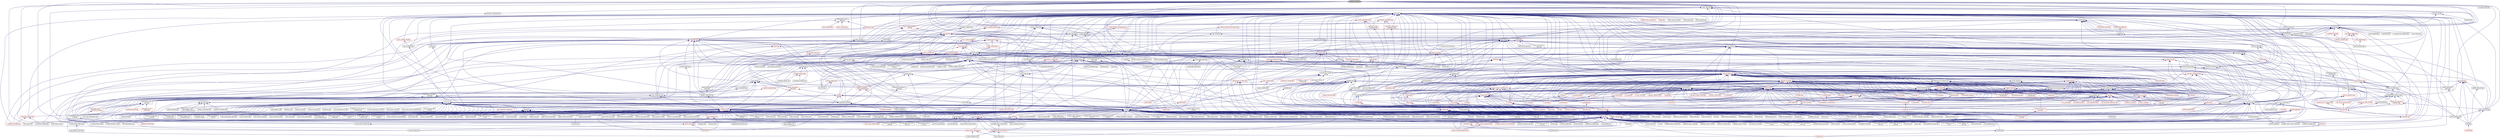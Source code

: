 digraph "deferred_call.hpp"
{
  edge [fontname="Helvetica",fontsize="10",labelfontname="Helvetica",labelfontsize="10"];
  node [fontname="Helvetica",fontsize="10",shape=record];
  Node42 [label="deferred_call.hpp",height=0.2,width=0.4,color="black", fillcolor="grey75", style="filled", fontcolor="black"];
  Node42 -> Node43 [dir="back",color="midnightblue",fontsize="10",style="solid",fontname="Helvetica"];
  Node43 [label="apply.hpp",height=0.2,width=0.4,color="black", fillcolor="white", style="filled",URL="$d7/d4c/apply_8hpp.html"];
  Node43 -> Node44 [dir="back",color="midnightblue",fontsize="10",style="solid",fontname="Helvetica"];
  Node44 [label="widget.cpp",height=0.2,width=0.4,color="black", fillcolor="white", style="filled",URL="$da/d15/widget_8cpp.html"];
  Node43 -> Node45 [dir="back",color="midnightblue",fontsize="10",style="solid",fontname="Helvetica"];
  Node45 [label="ostream.hpp",height=0.2,width=0.4,color="black", fillcolor="white", style="filled",URL="$d1/d38/ostream_8hpp.html"];
  Node45 -> Node46 [dir="back",color="midnightblue",fontsize="10",style="solid",fontname="Helvetica"];
  Node46 [label="standard_streams.hpp",height=0.2,width=0.4,color="red", fillcolor="white", style="filled",URL="$db/d16/standard__streams_8hpp.html"];
  Node46 -> Node158 [dir="back",color="midnightblue",fontsize="10",style="solid",fontname="Helvetica"];
  Node158 [label="component_module.cpp",height=0.2,width=0.4,color="black", fillcolor="white", style="filled",URL="$da/d41/iostreams_2component__module_8cpp.html"];
  Node46 -> Node159 [dir="back",color="midnightblue",fontsize="10",style="solid",fontname="Helvetica"];
  Node159 [label="standard_streams.cpp",height=0.2,width=0.4,color="black", fillcolor="white", style="filled",URL="$da/d60/standard__streams_8cpp.html"];
  Node45 -> Node158 [dir="back",color="midnightblue",fontsize="10",style="solid",fontname="Helvetica"];
  Node45 -> Node159 [dir="back",color="midnightblue",fontsize="10",style="solid",fontname="Helvetica"];
  Node43 -> Node162 [dir="back",color="midnightblue",fontsize="10",style="solid",fontname="Helvetica"];
  Node162 [label="apply.hpp",height=0.2,width=0.4,color="black", fillcolor="white", style="filled",URL="$d6/d2c/include_2apply_8hpp.html"];
  Node162 -> Node82 [dir="back",color="midnightblue",fontsize="10",style="solid",fontname="Helvetica"];
  Node82 [label="local_channel.cpp",height=0.2,width=0.4,color="black", fillcolor="white", style="filled",URL="$d0/d3e/local__channel_8cpp.html"];
  Node162 -> Node163 [dir="back",color="midnightblue",fontsize="10",style="solid",fontname="Helvetica"];
  Node163 [label="fail_compile_const\l_array_argument.cpp",height=0.2,width=0.4,color="black", fillcolor="white", style="filled",URL="$dc/dba/fail__compile__const__array__argument_8cpp.html"];
  Node162 -> Node164 [dir="back",color="midnightblue",fontsize="10",style="solid",fontname="Helvetica"];
  Node164 [label="succeed_compile_const\l_ref_argument.cpp",height=0.2,width=0.4,color="black", fillcolor="white", style="filled",URL="$d9/dc9/succeed__compile__const__ref__argument_8cpp.html"];
  Node162 -> Node165 [dir="back",color="midnightblue",fontsize="10",style="solid",fontname="Helvetica"];
  Node165 [label="apply_colocated.cpp",height=0.2,width=0.4,color="black", fillcolor="white", style="filled",URL="$d5/dd3/apply__colocated_8cpp.html"];
  Node162 -> Node166 [dir="back",color="midnightblue",fontsize="10",style="solid",fontname="Helvetica"];
  Node166 [label="apply_local.cpp",height=0.2,width=0.4,color="black", fillcolor="white", style="filled",URL="$dd/db5/apply__local_8cpp.html"];
  Node162 -> Node167 [dir="back",color="midnightblue",fontsize="10",style="solid",fontname="Helvetica"];
  Node167 [label="apply_local_executor.cpp",height=0.2,width=0.4,color="black", fillcolor="white", style="filled",URL="$db/d84/apply__local__executor_8cpp.html"];
  Node162 -> Node168 [dir="back",color="midnightblue",fontsize="10",style="solid",fontname="Helvetica"];
  Node168 [label="apply_local_executor\l_v1.cpp",height=0.2,width=0.4,color="black", fillcolor="white", style="filled",URL="$dd/d53/apply__local__executor__v1_8cpp.html"];
  Node162 -> Node169 [dir="back",color="midnightblue",fontsize="10",style="solid",fontname="Helvetica"];
  Node169 [label="apply_remote.cpp",height=0.2,width=0.4,color="black", fillcolor="white", style="filled",URL="$d9/d40/apply__remote_8cpp.html"];
  Node162 -> Node170 [dir="back",color="midnightblue",fontsize="10",style="solid",fontname="Helvetica"];
  Node170 [label="apply_remote_client.cpp",height=0.2,width=0.4,color="black", fillcolor="white", style="filled",URL="$d9/def/apply__remote__client_8cpp.html"];
  Node162 -> Node171 [dir="back",color="midnightblue",fontsize="10",style="solid",fontname="Helvetica"];
  Node171 [label="async_continue.cpp",height=0.2,width=0.4,color="black", fillcolor="white", style="filled",URL="$d4/d19/async__continue_8cpp.html"];
  Node162 -> Node172 [dir="back",color="midnightblue",fontsize="10",style="solid",fontname="Helvetica"];
  Node172 [label="async_continue_cb.cpp",height=0.2,width=0.4,color="black", fillcolor="white", style="filled",URL="$df/d37/async__continue__cb_8cpp.html"];
  Node162 -> Node173 [dir="back",color="midnightblue",fontsize="10",style="solid",fontname="Helvetica"];
  Node173 [label="async_continue_cb_colocated.cpp",height=0.2,width=0.4,color="black", fillcolor="white", style="filled",URL="$dd/dce/async__continue__cb__colocated_8cpp.html"];
  Node162 -> Node174 [dir="back",color="midnightblue",fontsize="10",style="solid",fontname="Helvetica"];
  Node174 [label="async_local.cpp",height=0.2,width=0.4,color="black", fillcolor="white", style="filled",URL="$d3/d4c/async__local_8cpp.html"];
  Node162 -> Node175 [dir="back",color="midnightblue",fontsize="10",style="solid",fontname="Helvetica"];
  Node175 [label="async_local_executor.cpp",height=0.2,width=0.4,color="black", fillcolor="white", style="filled",URL="$d4/dce/async__local__executor_8cpp.html"];
  Node162 -> Node176 [dir="back",color="midnightblue",fontsize="10",style="solid",fontname="Helvetica"];
  Node176 [label="async_local_executor\l_v1.cpp",height=0.2,width=0.4,color="black", fillcolor="white", style="filled",URL="$da/d4a/async__local__executor__v1_8cpp.html"];
  Node162 -> Node177 [dir="back",color="midnightblue",fontsize="10",style="solid",fontname="Helvetica"];
  Node177 [label="channel.cpp",height=0.2,width=0.4,color="black", fillcolor="white", style="filled",URL="$dd/d5f/channel_8cpp.html"];
  Node162 -> Node178 [dir="back",color="midnightblue",fontsize="10",style="solid",fontname="Helvetica"];
  Node178 [label="channel_local.cpp",height=0.2,width=0.4,color="black", fillcolor="white", style="filled",URL="$d6/d3e/channel__local_8cpp.html"];
  Node162 -> Node179 [dir="back",color="midnightblue",fontsize="10",style="solid",fontname="Helvetica"];
  Node179 [label="zero_copy_serialization.cpp",height=0.2,width=0.4,color="black", fillcolor="white", style="filled",URL="$d4/dea/zero__copy__serialization_8cpp.html"];
  Node43 -> Node180 [dir="back",color="midnightblue",fontsize="10",style="solid",fontname="Helvetica"];
  Node180 [label="dataflow.hpp",height=0.2,width=0.4,color="black", fillcolor="white", style="filled",URL="$db/d03/lcos_2dataflow_8hpp.html"];
  Node180 -> Node181 [dir="back",color="midnightblue",fontsize="10",style="solid",fontname="Helvetica"];
  Node181 [label="dataflow.hpp",height=0.2,width=0.4,color="black", fillcolor="white", style="filled",URL="$d6/dd8/dataflow_8hpp.html"];
  Node181 -> Node182 [dir="back",color="midnightblue",fontsize="10",style="solid",fontname="Helvetica"];
  Node182 [label="jacobi_hpx.cpp",height=0.2,width=0.4,color="black", fillcolor="white", style="filled",URL="$d8/d72/jacobi__hpx_8cpp.html"];
  Node181 -> Node183 [dir="back",color="midnightblue",fontsize="10",style="solid",fontname="Helvetica"];
  Node183 [label="interest_calculator.cpp",height=0.2,width=0.4,color="black", fillcolor="white", style="filled",URL="$d2/d86/interest__calculator_8cpp.html"];
  Node181 -> Node184 [dir="back",color="midnightblue",fontsize="10",style="solid",fontname="Helvetica"];
  Node184 [label="target_distribution\l_policy.hpp",height=0.2,width=0.4,color="black", fillcolor="white", style="filled",URL="$d4/d4a/compute_2host_2target__distribution__policy_8hpp.html"];
  Node184 -> Node185 [dir="back",color="midnightblue",fontsize="10",style="solid",fontname="Helvetica"];
  Node185 [label="host.hpp",height=0.2,width=0.4,color="black", fillcolor="white", style="filled",URL="$dd/d78/host_8hpp.html"];
  Node185 -> Node186 [dir="back",color="midnightblue",fontsize="10",style="solid",fontname="Helvetica"];
  Node186 [label="compute.hpp",height=0.2,width=0.4,color="red", fillcolor="white", style="filled",URL="$df/dd0/compute_8hpp.html"];
  Node181 -> Node192 [dir="back",color="midnightblue",fontsize="10",style="solid",fontname="Helvetica"];
  Node192 [label="dataflow.hpp",height=0.2,width=0.4,color="black", fillcolor="white", style="filled",URL="$db/db6/include_2dataflow_8hpp.html"];
  Node192 -> Node193 [dir="back",color="midnightblue",fontsize="10",style="solid",fontname="Helvetica"];
  Node193 [label="lcos.hpp",height=0.2,width=0.4,color="black", fillcolor="white", style="filled",URL="$d5/deb/lcos_8hpp.html"];
  Node193 -> Node49 [dir="back",color="midnightblue",fontsize="10",style="solid",fontname="Helvetica"];
  Node49 [label="allgather_and_gate.cpp",height=0.2,width=0.4,color="black", fillcolor="white", style="filled",URL="$d1/d56/allgather__and__gate_8cpp.html"];
  Node193 -> Node194 [dir="back",color="midnightblue",fontsize="10",style="solid",fontname="Helvetica"];
  Node194 [label="apex_balance.cpp",height=0.2,width=0.4,color="black", fillcolor="white", style="filled",URL="$d4/d8e/apex__balance_8cpp.html"];
  Node193 -> Node195 [dir="back",color="midnightblue",fontsize="10",style="solid",fontname="Helvetica"];
  Node195 [label="apex_policy_engine\l_active_thread_count.cpp",height=0.2,width=0.4,color="black", fillcolor="white", style="filled",URL="$d5/d01/apex__policy__engine__active__thread__count_8cpp.html"];
  Node193 -> Node196 [dir="back",color="midnightblue",fontsize="10",style="solid",fontname="Helvetica"];
  Node196 [label="apex_policy_engine\l_events.cpp",height=0.2,width=0.4,color="black", fillcolor="white", style="filled",URL="$df/d0f/apex__policy__engine__events_8cpp.html"];
  Node193 -> Node197 [dir="back",color="midnightblue",fontsize="10",style="solid",fontname="Helvetica"];
  Node197 [label="apex_policy_engine\l_periodic.cpp",height=0.2,width=0.4,color="black", fillcolor="white", style="filled",URL="$d5/d7b/apex__policy__engine__periodic_8cpp.html"];
  Node193 -> Node198 [dir="back",color="midnightblue",fontsize="10",style="solid",fontname="Helvetica"];
  Node198 [label="heartbeat.cpp",height=0.2,width=0.4,color="black", fillcolor="white", style="filled",URL="$d8/d98/heartbeat_8cpp.html"];
  Node193 -> Node199 [dir="back",color="midnightblue",fontsize="10",style="solid",fontname="Helvetica"];
  Node199 [label="hello_world_component.hpp",height=0.2,width=0.4,color="red", fillcolor="white", style="filled",URL="$df/df0/hello__world__component_8hpp.html"];
  Node193 -> Node201 [dir="back",color="midnightblue",fontsize="10",style="solid",fontname="Helvetica"];
  Node201 [label="row.hpp",height=0.2,width=0.4,color="red", fillcolor="white", style="filled",URL="$dc/d69/row_8hpp.html"];
  Node201 -> Node59 [dir="back",color="midnightblue",fontsize="10",style="solid",fontname="Helvetica"];
  Node59 [label="stencil_iterator.hpp",height=0.2,width=0.4,color="red", fillcolor="white", style="filled",URL="$dc/d5c/server_2stencil__iterator_8hpp.html"];
  Node59 -> Node60 [dir="back",color="midnightblue",fontsize="10",style="solid",fontname="Helvetica"];
  Node60 [label="solver.hpp",height=0.2,width=0.4,color="red", fillcolor="white", style="filled",URL="$db/d9a/server_2solver_8hpp.html"];
  Node59 -> Node63 [dir="back",color="midnightblue",fontsize="10",style="solid",fontname="Helvetica"];
  Node63 [label="stencil_iterator.cpp",height=0.2,width=0.4,color="black", fillcolor="white", style="filled",URL="$d6/de1/server_2stencil__iterator_8cpp.html"];
  Node201 -> Node65 [dir="back",color="midnightblue",fontsize="10",style="solid",fontname="Helvetica"];
  Node65 [label="grid.cpp",height=0.2,width=0.4,color="black", fillcolor="white", style="filled",URL="$d6/d1b/jacobi__component_2grid_8cpp.html"];
  Node193 -> Node203 [dir="back",color="midnightblue",fontsize="10",style="solid",fontname="Helvetica"];
  Node203 [label="stencil_iterator.hpp",height=0.2,width=0.4,color="red", fillcolor="white", style="filled",URL="$d4/dc8/stencil__iterator_8hpp.html"];
  Node203 -> Node60 [dir="back",color="midnightblue",fontsize="10",style="solid",fontname="Helvetica"];
  Node203 -> Node59 [dir="back",color="midnightblue",fontsize="10",style="solid",fontname="Helvetica"];
  Node193 -> Node59 [dir="back",color="midnightblue",fontsize="10",style="solid",fontname="Helvetica"];
  Node193 -> Node182 [dir="back",color="midnightblue",fontsize="10",style="solid",fontname="Helvetica"];
  Node193 -> Node204 [dir="back",color="midnightblue",fontsize="10",style="solid",fontname="Helvetica"];
  Node204 [label="jacobi_nonuniform_hpx.cpp",height=0.2,width=0.4,color="black", fillcolor="white", style="filled",URL="$de/d56/jacobi__nonuniform__hpx_8cpp.html"];
  Node193 -> Node75 [dir="back",color="midnightblue",fontsize="10",style="solid",fontname="Helvetica"];
  Node75 [label="enumerate_threads.cpp",height=0.2,width=0.4,color="black", fillcolor="white", style="filled",URL="$d3/dd4/enumerate__threads_8cpp.html"];
  Node193 -> Node205 [dir="back",color="midnightblue",fontsize="10",style="solid",fontname="Helvetica"];
  Node205 [label="fibonacci_await.cpp",height=0.2,width=0.4,color="black", fillcolor="white", style="filled",URL="$dc/d1c/fibonacci__await_8cpp.html"];
  Node193 -> Node206 [dir="back",color="midnightblue",fontsize="10",style="solid",fontname="Helvetica"];
  Node206 [label="fibonacci_dataflow.cpp",height=0.2,width=0.4,color="black", fillcolor="white", style="filled",URL="$df/d3d/fibonacci__dataflow_8cpp.html"];
  Node193 -> Node207 [dir="back",color="midnightblue",fontsize="10",style="solid",fontname="Helvetica"];
  Node207 [label="fibonacci_futures.cpp",height=0.2,width=0.4,color="black", fillcolor="white", style="filled",URL="$d6/de3/fibonacci__futures_8cpp.html"];
  Node193 -> Node208 [dir="back",color="midnightblue",fontsize="10",style="solid",fontname="Helvetica"];
  Node208 [label="fibonacci_futures_distributed.cpp",height=0.2,width=0.4,color="black", fillcolor="white", style="filled",URL="$d1/dc9/fibonacci__futures__distributed_8cpp.html"];
  Node193 -> Node78 [dir="back",color="midnightblue",fontsize="10",style="solid",fontname="Helvetica"];
  Node78 [label="fractals.cpp",height=0.2,width=0.4,color="black", fillcolor="white", style="filled",URL="$d8/d58/fractals_8cpp.html"];
  Node193 -> Node79 [dir="back",color="midnightblue",fontsize="10",style="solid",fontname="Helvetica"];
  Node79 [label="fractals_executor.cpp",height=0.2,width=0.4,color="black", fillcolor="white", style="filled",URL="$d9/da9/fractals__executor_8cpp.html"];
  Node193 -> Node209 [dir="back",color="midnightblue",fontsize="10",style="solid",fontname="Helvetica"];
  Node209 [label="fractals_struct.cpp",height=0.2,width=0.4,color="black", fillcolor="white", style="filled",URL="$d8/d2f/fractals__struct_8cpp.html"];
  Node193 -> Node80 [dir="back",color="midnightblue",fontsize="10",style="solid",fontname="Helvetica"];
  Node80 [label="hello_world.cpp",height=0.2,width=0.4,color="black", fillcolor="white", style="filled",URL="$d0/d67/hello__world_8cpp.html"];
  Node193 -> Node210 [dir="back",color="midnightblue",fontsize="10",style="solid",fontname="Helvetica"];
  Node210 [label="latch_local.cpp",height=0.2,width=0.4,color="black", fillcolor="white", style="filled",URL="$dd/dd3/latch__local_8cpp.html"];
  Node193 -> Node211 [dir="back",color="midnightblue",fontsize="10",style="solid",fontname="Helvetica"];
  Node211 [label="latch_remote.cpp",height=0.2,width=0.4,color="black", fillcolor="white", style="filled",URL="$df/d59/latch__remote_8cpp.html"];
  Node193 -> Node82 [dir="back",color="midnightblue",fontsize="10",style="solid",fontname="Helvetica"];
  Node193 -> Node83 [dir="back",color="midnightblue",fontsize="10",style="solid",fontname="Helvetica"];
  Node83 [label="pingpong.cpp",height=0.2,width=0.4,color="black", fillcolor="white", style="filled",URL="$dd/d4d/pingpong_8cpp.html"];
  Node193 -> Node84 [dir="back",color="midnightblue",fontsize="10",style="solid",fontname="Helvetica"];
  Node84 [label="shared_mutex.cpp",height=0.2,width=0.4,color="black", fillcolor="white", style="filled",URL="$da/d0b/shared__mutex_8cpp.html"];
  Node193 -> Node212 [dir="back",color="midnightblue",fontsize="10",style="solid",fontname="Helvetica"];
  Node212 [label="wait_composition.cpp",height=0.2,width=0.4,color="black", fillcolor="white", style="filled",URL="$d6/d13/wait__composition_8cpp.html"];
  Node193 -> Node213 [dir="back",color="midnightblue",fontsize="10",style="solid",fontname="Helvetica"];
  Node213 [label="sheneos_compare.cpp",height=0.2,width=0.4,color="black", fillcolor="white", style="filled",URL="$dc/d11/sheneos__compare_8cpp.html"];
  Node193 -> Node214 [dir="back",color="midnightblue",fontsize="10",style="solid",fontname="Helvetica"];
  Node214 [label="spell_check_file.cpp",height=0.2,width=0.4,color="black", fillcolor="white", style="filled",URL="$df/df7/spell__check__file_8cpp.html"];
  Node193 -> Node215 [dir="back",color="midnightblue",fontsize="10",style="solid",fontname="Helvetica"];
  Node215 [label="spell_check_simple.cpp",height=0.2,width=0.4,color="black", fillcolor="white", style="filled",URL="$dd/d54/spell__check__simple_8cpp.html"];
  Node193 -> Node95 [dir="back",color="midnightblue",fontsize="10",style="solid",fontname="Helvetica"];
  Node95 [label="simple_central_tuplespace\l_client.cpp",height=0.2,width=0.4,color="black", fillcolor="white", style="filled",URL="$d1/d7b/simple__central__tuplespace__client_8cpp.html"];
  Node193 -> Node216 [dir="back",color="midnightblue",fontsize="10",style="solid",fontname="Helvetica"];
  Node216 [label="hpx.hpp",height=0.2,width=0.4,color="red", fillcolor="white", style="filled",URL="$d0/daa/hpx_8hpp.html"];
  Node216 -> Node232 [dir="back",color="midnightblue",fontsize="10",style="solid",fontname="Helvetica"];
  Node232 [label="template_function_accumulator.hpp",height=0.2,width=0.4,color="red", fillcolor="white", style="filled",URL="$d7/da6/server_2template__function__accumulator_8hpp.html"];
  Node216 -> Node48 [dir="back",color="midnightblue",fontsize="10",style="solid",fontname="Helvetica"];
  Node48 [label="allgather.cpp",height=0.2,width=0.4,color="black", fillcolor="white", style="filled",URL="$d7/d06/allgather_8cpp.html"];
  Node216 -> Node49 [dir="back",color="midnightblue",fontsize="10",style="solid",fontname="Helvetica"];
  Node216 -> Node238 [dir="back",color="midnightblue",fontsize="10",style="solid",fontname="Helvetica"];
  Node238 [label="ag_client.cpp",height=0.2,width=0.4,color="black", fillcolor="white", style="filled",URL="$d4/d5d/ag__client_8cpp.html"];
  Node216 -> Node199 [dir="back",color="midnightblue",fontsize="10",style="solid",fontname="Helvetica"];
  Node216 -> Node65 [dir="back",color="midnightblue",fontsize="10",style="solid",fontname="Helvetica"];
  Node216 -> Node63 [dir="back",color="midnightblue",fontsize="10",style="solid",fontname="Helvetica"];
  Node216 -> Node182 [dir="back",color="midnightblue",fontsize="10",style="solid",fontname="Helvetica"];
  Node216 -> Node204 [dir="back",color="midnightblue",fontsize="10",style="solid",fontname="Helvetica"];
  Node216 -> Node266 [dir="back",color="midnightblue",fontsize="10",style="solid",fontname="Helvetica"];
  Node266 [label="qt.cpp",height=0.2,width=0.4,color="black", fillcolor="white", style="filled",URL="$df/d90/qt_8cpp.html"];
  Node216 -> Node269 [dir="back",color="midnightblue",fontsize="10",style="solid",fontname="Helvetica"];
  Node269 [label="factorial.cpp",height=0.2,width=0.4,color="black", fillcolor="white", style="filled",URL="$d9/d00/factorial_8cpp.html"];
  Node216 -> Node270 [dir="back",color="midnightblue",fontsize="10",style="solid",fontname="Helvetica"];
  Node270 [label="file_serialization.cpp",height=0.2,width=0.4,color="black", fillcolor="white", style="filled",URL="$de/d58/file__serialization_8cpp.html"];
  Node216 -> Node183 [dir="back",color="midnightblue",fontsize="10",style="solid",fontname="Helvetica"];
  Node216 -> Node275 [dir="back",color="midnightblue",fontsize="10",style="solid",fontname="Helvetica"];
  Node275 [label="quicksort.cpp",height=0.2,width=0.4,color="black", fillcolor="white", style="filled",URL="$d3/d1e/quicksort_8cpp.html"];
  Node216 -> Node284 [dir="back",color="midnightblue",fontsize="10",style="solid",fontname="Helvetica"];
  Node284 [label="random_mem_access_client.cpp",height=0.2,width=0.4,color="black", fillcolor="white", style="filled",URL="$df/d1b/random__mem__access__client_8cpp.html"];
  Node216 -> Node288 [dir="back",color="midnightblue",fontsize="10",style="solid",fontname="Helvetica"];
  Node288 [label="interpolator.cpp",height=0.2,width=0.4,color="black", fillcolor="white", style="filled",URL="$d5/d02/interpolator_8cpp.html"];
  Node216 -> Node292 [dir="back",color="midnightblue",fontsize="10",style="solid",fontname="Helvetica"];
  Node292 [label="partition3d.hpp",height=0.2,width=0.4,color="red", fillcolor="white", style="filled",URL="$d1/d50/partition3d_8hpp.html"];
  Node292 -> Node288 [dir="back",color="midnightblue",fontsize="10",style="solid",fontname="Helvetica"];
  Node216 -> Node302 [dir="back",color="midnightblue",fontsize="10",style="solid",fontname="Helvetica"];
  Node302 [label="throttle.hpp",height=0.2,width=0.4,color="red", fillcolor="white", style="filled",URL="$db/dc9/server_2throttle_8hpp.html"];
  Node302 -> Node303 [dir="back",color="midnightblue",fontsize="10",style="solid",fontname="Helvetica"];
  Node303 [label="throttle.hpp",height=0.2,width=0.4,color="black", fillcolor="white", style="filled",URL="$d5/dec/stubs_2throttle_8hpp.html"];
  Node303 -> Node304 [dir="back",color="midnightblue",fontsize="10",style="solid",fontname="Helvetica"];
  Node304 [label="throttle.hpp",height=0.2,width=0.4,color="red", fillcolor="white", style="filled",URL="$d2/d2e/throttle_8hpp.html"];
  Node216 -> Node303 [dir="back",color="midnightblue",fontsize="10",style="solid",fontname="Helvetica"];
  Node216 -> Node304 [dir="back",color="midnightblue",fontsize="10",style="solid",fontname="Helvetica"];
  Node216 -> Node309 [dir="back",color="midnightblue",fontsize="10",style="solid",fontname="Helvetica"];
  Node309 [label="transpose_block_numa.cpp",height=0.2,width=0.4,color="black", fillcolor="white", style="filled",URL="$dd/d3b/transpose__block__numa_8cpp.html"];
  Node216 -> Node315 [dir="back",color="midnightblue",fontsize="10",style="solid",fontname="Helvetica"];
  Node315 [label="simple_central_tuplespace.hpp",height=0.2,width=0.4,color="red", fillcolor="white", style="filled",URL="$db/d69/server_2simple__central__tuplespace_8hpp.html"];
  Node315 -> Node317 [dir="back",color="midnightblue",fontsize="10",style="solid",fontname="Helvetica"];
  Node317 [label="simple_central_tuplespace.hpp",height=0.2,width=0.4,color="red", fillcolor="white", style="filled",URL="$d0/d4b/stubs_2simple__central__tuplespace_8hpp.html"];
  Node216 -> Node119 [dir="back",color="midnightblue",fontsize="10",style="solid",fontname="Helvetica"];
  Node119 [label="pingpong_performance.cpp",height=0.2,width=0.4,color="black", fillcolor="white", style="filled",URL="$de/d03/pingpong__performance_8cpp.html"];
  Node216 -> Node336 [dir="back",color="midnightblue",fontsize="10",style="solid",fontname="Helvetica"];
  Node336 [label="duplicate_id_registration\l_1596.cpp",height=0.2,width=0.4,color="black", fillcolor="white", style="filled",URL="$db/d8d/duplicate__id__registration__1596_8cpp.html"];
  Node216 -> Node339 [dir="back",color="midnightblue",fontsize="10",style="solid",fontname="Helvetica"];
  Node339 [label="send_gid_keep_component\l_1624.cpp",height=0.2,width=0.4,color="black", fillcolor="white", style="filled",URL="$d9/d49/send__gid__keep__component__1624_8cpp.html"];
  Node216 -> Node355 [dir="back",color="midnightblue",fontsize="10",style="solid",fontname="Helvetica"];
  Node355 [label="async_callback_with\l_bound_callback.cpp",height=0.2,width=0.4,color="black", fillcolor="white", style="filled",URL="$d2/dae/async__callback__with__bound__callback_8cpp.html"];
  Node216 -> Node356 [dir="back",color="midnightblue",fontsize="10",style="solid",fontname="Helvetica"];
  Node356 [label="async_unwrap_1037.cpp",height=0.2,width=0.4,color="black", fillcolor="white", style="filled",URL="$d4/d13/async__unwrap__1037_8cpp.html"];
  Node216 -> Node357 [dir="back",color="midnightblue",fontsize="10",style="solid",fontname="Helvetica"];
  Node357 [label="barrier_hang.cpp",height=0.2,width=0.4,color="black", fillcolor="white", style="filled",URL="$dd/d8b/barrier__hang_8cpp.html"];
  Node216 -> Node361 [dir="back",color="midnightblue",fontsize="10",style="solid",fontname="Helvetica"];
  Node361 [label="dataflow_const_functor\l_773.cpp",height=0.2,width=0.4,color="black", fillcolor="white", style="filled",URL="$d3/df2/dataflow__const__functor__773_8cpp.html"];
  Node216 -> Node124 [dir="back",color="midnightblue",fontsize="10",style="solid",fontname="Helvetica"];
  Node124 [label="dataflow_future_swap.cpp",height=0.2,width=0.4,color="black", fillcolor="white", style="filled",URL="$dc/d8c/dataflow__future__swap_8cpp.html"];
  Node216 -> Node125 [dir="back",color="midnightblue",fontsize="10",style="solid",fontname="Helvetica"];
  Node125 [label="dataflow_future_swap2.cpp",height=0.2,width=0.4,color="black", fillcolor="white", style="filled",URL="$d1/db3/dataflow__future__swap2_8cpp.html"];
  Node216 -> Node362 [dir="back",color="midnightblue",fontsize="10",style="solid",fontname="Helvetica"];
  Node362 [label="dataflow_launch_775.cpp",height=0.2,width=0.4,color="black", fillcolor="white", style="filled",URL="$d7/d0d/dataflow__launch__775_8cpp.html"];
  Node216 -> Node363 [dir="back",color="midnightblue",fontsize="10",style="solid",fontname="Helvetica"];
  Node363 [label="dataflow_recursion\l_1613.cpp",height=0.2,width=0.4,color="black", fillcolor="white", style="filled",URL="$d0/d1f/dataflow__recursion__1613_8cpp.html"];
  Node216 -> Node364 [dir="back",color="midnightblue",fontsize="10",style="solid",fontname="Helvetica"];
  Node364 [label="dataflow_using_774.cpp",height=0.2,width=0.4,color="black", fillcolor="white", style="filled",URL="$d7/dfa/dataflow__using__774_8cpp.html"];
  Node216 -> Node365 [dir="back",color="midnightblue",fontsize="10",style="solid",fontname="Helvetica"];
  Node365 [label="exception_from_continuation\l_1613.cpp",height=0.2,width=0.4,color="black", fillcolor="white", style="filled",URL="$db/d28/exception__from__continuation__1613_8cpp.html"];
  Node216 -> Node368 [dir="back",color="midnightblue",fontsize="10",style="solid",fontname="Helvetica"];
  Node368 [label="future_790.cpp",height=0.2,width=0.4,color="black", fillcolor="white", style="filled",URL="$de/d3d/future__790_8cpp.html"];
  Node216 -> Node370 [dir="back",color="midnightblue",fontsize="10",style="solid",fontname="Helvetica"];
  Node370 [label="future_unwrap_878.cpp",height=0.2,width=0.4,color="black", fillcolor="white", style="filled",URL="$d9/ddf/future__unwrap__878_8cpp.html"];
  Node216 -> Node371 [dir="back",color="midnightblue",fontsize="10",style="solid",fontname="Helvetica"];
  Node371 [label="ignore_while_locked\l_1485.cpp",height=0.2,width=0.4,color="black", fillcolor="white", style="filled",URL="$db/d24/ignore__while__locked__1485_8cpp.html"];
  Node216 -> Node377 [dir="back",color="midnightblue",fontsize="10",style="solid",fontname="Helvetica"];
  Node377 [label="safely_destroy_promise\l_1481.cpp",height=0.2,width=0.4,color="black", fillcolor="white", style="filled",URL="$dd/d62/safely__destroy__promise__1481_8cpp.html"];
  Node216 -> Node378 [dir="back",color="midnightblue",fontsize="10",style="solid",fontname="Helvetica"];
  Node378 [label="set_hpx_limit_798.cpp",height=0.2,width=0.4,color="black", fillcolor="white", style="filled",URL="$d2/dfb/set__hpx__limit__798_8cpp.html"];
  Node216 -> Node380 [dir="back",color="midnightblue",fontsize="10",style="solid",fontname="Helvetica"];
  Node380 [label="shared_stated_leaked\l_1211.cpp",height=0.2,width=0.4,color="black", fillcolor="white", style="filled",URL="$dc/dce/shared__stated__leaked__1211_8cpp.html"];
  Node216 -> Node403 [dir="back",color="midnightblue",fontsize="10",style="solid",fontname="Helvetica"];
  Node403 [label="thread_pool_executor\l_1114.cpp",height=0.2,width=0.4,color="black", fillcolor="white", style="filled",URL="$d8/d63/thread__pool__executor__1114_8cpp.html"];
  Node216 -> Node411 [dir="back",color="midnightblue",fontsize="10",style="solid",fontname="Helvetica"];
  Node411 [label="unwrapped_1528.cpp",height=0.2,width=0.4,color="black", fillcolor="white", style="filled",URL="$d7/d63/unwrapped__1528_8cpp.html"];
  Node216 -> Node413 [dir="back",color="midnightblue",fontsize="10",style="solid",fontname="Helvetica"];
  Node413 [label="managed_refcnt_checker.hpp",height=0.2,width=0.4,color="red", fillcolor="white", style="filled",URL="$db/dd0/managed__refcnt__checker_8hpp.html"];
  Node413 -> Node132 [dir="back",color="midnightblue",fontsize="10",style="solid",fontname="Helvetica"];
  Node132 [label="credit_exhaustion.cpp",height=0.2,width=0.4,color="black", fillcolor="white", style="filled",URL="$d6/d80/credit__exhaustion_8cpp.html"];
  Node413 -> Node142 [dir="back",color="midnightblue",fontsize="10",style="solid",fontname="Helvetica"];
  Node142 [label="split_credit.cpp",height=0.2,width=0.4,color="black", fillcolor="white", style="filled",URL="$dc/d1c/split__credit_8cpp.html"];
  Node216 -> Node419 [dir="back",color="midnightblue",fontsize="10",style="solid",fontname="Helvetica"];
  Node419 [label="simple_refcnt_checker.hpp",height=0.2,width=0.4,color="red", fillcolor="white", style="filled",URL="$dd/d4e/simple__refcnt__checker_8hpp.html"];
  Node419 -> Node132 [dir="back",color="midnightblue",fontsize="10",style="solid",fontname="Helvetica"];
  Node419 -> Node142 [dir="back",color="midnightblue",fontsize="10",style="solid",fontname="Helvetica"];
  Node216 -> Node415 [dir="back",color="midnightblue",fontsize="10",style="solid",fontname="Helvetica"];
  Node415 [label="managed_refcnt_checker.hpp",height=0.2,width=0.4,color="black", fillcolor="white", style="filled",URL="$d3/d77/stubs_2managed__refcnt__checker_8hpp.html"];
  Node415 -> Node413 [dir="back",color="midnightblue",fontsize="10",style="solid",fontname="Helvetica"];
  Node216 -> Node418 [dir="back",color="midnightblue",fontsize="10",style="solid",fontname="Helvetica"];
  Node418 [label="simple_refcnt_checker.hpp",height=0.2,width=0.4,color="black", fillcolor="white", style="filled",URL="$da/d8e/stubs_2simple__refcnt__checker_8hpp.html"];
  Node418 -> Node419 [dir="back",color="midnightblue",fontsize="10",style="solid",fontname="Helvetica"];
  Node216 -> Node426 [dir="back",color="midnightblue",fontsize="10",style="solid",fontname="Helvetica"];
  Node426 [label="await.cpp",height=0.2,width=0.4,color="black", fillcolor="white", style="filled",URL="$d6/d41/await_8cpp.html"];
  Node216 -> Node427 [dir="back",color="midnightblue",fontsize="10",style="solid",fontname="Helvetica"];
  Node427 [label="barrier.cpp",height=0.2,width=0.4,color="black", fillcolor="white", style="filled",URL="$df/d63/tests_2unit_2lcos_2barrier_8cpp.html"];
  Node216 -> Node428 [dir="back",color="midnightblue",fontsize="10",style="solid",fontname="Helvetica"];
  Node428 [label="condition_variable.cpp",height=0.2,width=0.4,color="black", fillcolor="white", style="filled",URL="$d1/ded/tests_2unit_2lcos_2condition__variable_8cpp.html"];
  Node216 -> Node434 [dir="back",color="midnightblue",fontsize="10",style="solid",fontname="Helvetica"];
  Node434 [label="local_barrier.cpp",height=0.2,width=0.4,color="black", fillcolor="white", style="filled",URL="$d2/db4/tests_2unit_2lcos_2local__barrier_8cpp.html"];
  Node216 -> Node435 [dir="back",color="midnightblue",fontsize="10",style="solid",fontname="Helvetica"];
  Node435 [label="local_dataflow.cpp",height=0.2,width=0.4,color="black", fillcolor="white", style="filled",URL="$d9/d92/local__dataflow_8cpp.html"];
  Node216 -> Node436 [dir="back",color="midnightblue",fontsize="10",style="solid",fontname="Helvetica"];
  Node436 [label="local_dataflow_executor.cpp",height=0.2,width=0.4,color="black", fillcolor="white", style="filled",URL="$d2/d73/local__dataflow__executor_8cpp.html"];
  Node216 -> Node437 [dir="back",color="midnightblue",fontsize="10",style="solid",fontname="Helvetica"];
  Node437 [label="local_dataflow_executor\l_v1.cpp",height=0.2,width=0.4,color="black", fillcolor="white", style="filled",URL="$df/d49/local__dataflow__executor__v1_8cpp.html"];
  Node216 -> Node438 [dir="back",color="midnightblue",fontsize="10",style="solid",fontname="Helvetica"];
  Node438 [label="local_dataflow_std\l_array.cpp",height=0.2,width=0.4,color="black", fillcolor="white", style="filled",URL="$db/dcb/local__dataflow__std__array_8cpp.html"];
  Node216 -> Node439 [dir="back",color="midnightblue",fontsize="10",style="solid",fontname="Helvetica"];
  Node439 [label="local_event.cpp",height=0.2,width=0.4,color="black", fillcolor="white", style="filled",URL="$df/d9a/local__event_8cpp.html"];
  Node216 -> Node441 [dir="back",color="midnightblue",fontsize="10",style="solid",fontname="Helvetica"];
  Node441 [label="run_guarded.cpp",height=0.2,width=0.4,color="black", fillcolor="white", style="filled",URL="$db/dbb/run__guarded_8cpp.html"];
  Node216 -> Node610 [dir="back",color="midnightblue",fontsize="10",style="solid",fontname="Helvetica"];
  Node610 [label="bulk_async.cpp",height=0.2,width=0.4,color="black", fillcolor="white", style="filled",URL="$d2/d56/bulk__async_8cpp.html"];
  Node216 -> Node611 [dir="back",color="midnightblue",fontsize="10",style="solid",fontname="Helvetica"];
  Node611 [label="bulk_async_v1.cpp",height=0.2,width=0.4,color="black", fillcolor="white", style="filled",URL="$d5/d1d/bulk__async__v1_8cpp.html"];
  Node216 -> Node612 [dir="back",color="midnightblue",fontsize="10",style="solid",fontname="Helvetica"];
  Node612 [label="created_executor.cpp",height=0.2,width=0.4,color="black", fillcolor="white", style="filled",URL="$d9/dca/created__executor_8cpp.html"];
  Node216 -> Node613 [dir="back",color="midnightblue",fontsize="10",style="solid",fontname="Helvetica"];
  Node613 [label="created_executor_v1.cpp",height=0.2,width=0.4,color="black", fillcolor="white", style="filled",URL="$de/ddd/created__executor__v1_8cpp.html"];
  Node216 -> Node650 [dir="back",color="midnightblue",fontsize="10",style="solid",fontname="Helvetica"];
  Node650 [label="serialize_buffer.cpp",height=0.2,width=0.4,color="black", fillcolor="white", style="filled",URL="$d1/d00/serialize__buffer_8cpp.html"];
  Node193 -> Node100 [dir="back",color="midnightblue",fontsize="10",style="solid",fontname="Helvetica"];
  Node100 [label="parent_vs_child_stealing.cpp",height=0.2,width=0.4,color="black", fillcolor="white", style="filled",URL="$d2/d07/parent__vs__child__stealing_8cpp.html"];
  Node193 -> Node111 [dir="back",color="midnightblue",fontsize="10",style="solid",fontname="Helvetica"];
  Node111 [label="wait_all_timings.cpp",height=0.2,width=0.4,color="black", fillcolor="white", style="filled",URL="$d5/da1/wait__all__timings_8cpp.html"];
  Node193 -> Node658 [dir="back",color="midnightblue",fontsize="10",style="solid",fontname="Helvetica"];
  Node658 [label="return_future_2847.cpp",height=0.2,width=0.4,color="black", fillcolor="white", style="filled",URL="$d3/dfe/return__future__2847_8cpp.html"];
  Node193 -> Node659 [dir="back",color="midnightblue",fontsize="10",style="solid",fontname="Helvetica"];
  Node659 [label="return_non_default\l_constructible_2847.cpp",height=0.2,width=0.4,color="black", fillcolor="white", style="filled",URL="$dc/d11/return__non__default__constructible__2847_8cpp.html"];
  Node193 -> Node336 [dir="back",color="midnightblue",fontsize="10",style="solid",fontname="Helvetica"];
  Node193 -> Node339 [dir="back",color="midnightblue",fontsize="10",style="solid",fontname="Helvetica"];
  Node193 -> Node660 [dir="back",color="midnightblue",fontsize="10",style="solid",fontname="Helvetica"];
  Node660 [label="async_action_1813.cpp",height=0.2,width=0.4,color="black", fillcolor="white", style="filled",URL="$db/de6/async__action__1813_8cpp.html"];
  Node193 -> Node661 [dir="back",color="midnightblue",fontsize="10",style="solid",fontname="Helvetica"];
  Node661 [label="async_callback_non\l_deduced_context.cpp",height=0.2,width=0.4,color="black", fillcolor="white", style="filled",URL="$dc/dbb/async__callback__non__deduced__context_8cpp.html"];
  Node193 -> Node662 [dir="back",color="midnightblue",fontsize="10",style="solid",fontname="Helvetica"];
  Node662 [label="broadcast_unwrap_future\l_2885.cpp",height=0.2,width=0.4,color="black", fillcolor="white", style="filled",URL="$da/df6/broadcast__unwrap__future__2885_8cpp.html"];
  Node193 -> Node663 [dir="back",color="midnightblue",fontsize="10",style="solid",fontname="Helvetica"];
  Node663 [label="broadcast_wait_for\l_2822.cpp",height=0.2,width=0.4,color="black", fillcolor="white", style="filled",URL="$dd/de7/broadcast__wait__for__2822_8cpp.html"];
  Node193 -> Node664 [dir="back",color="midnightblue",fontsize="10",style="solid",fontname="Helvetica"];
  Node664 [label="dataflow_791.cpp",height=0.2,width=0.4,color="black", fillcolor="white", style="filled",URL="$d6/da1/dataflow__791_8cpp.html"];
  Node193 -> Node665 [dir="back",color="midnightblue",fontsize="10",style="solid",fontname="Helvetica"];
  Node665 [label="future_range_ambiguity\l_2032.cpp",height=0.2,width=0.4,color="black", fillcolor="white", style="filled",URL="$dc/d4e/future__range__ambiguity__2032_8cpp.html"];
  Node193 -> Node666 [dir="back",color="midnightblue",fontsize="10",style="solid",fontname="Helvetica"];
  Node666 [label="future_timed_wait_1025.cpp",height=0.2,width=0.4,color="black", fillcolor="white", style="filled",URL="$de/d7d/future__timed__wait__1025_8cpp.html"];
  Node193 -> Node667 [dir="back",color="midnightblue",fontsize="10",style="solid",fontname="Helvetica"];
  Node667 [label="shared_future_continuation\l_order.cpp",height=0.2,width=0.4,color="black", fillcolor="white", style="filled",URL="$dd/d1f/shared__future__continuation__order_8cpp.html"];
  Node193 -> Node668 [dir="back",color="midnightblue",fontsize="10",style="solid",fontname="Helvetica"];
  Node668 [label="shared_future_then\l_2166.cpp",height=0.2,width=0.4,color="black", fillcolor="white", style="filled",URL="$d8/dc4/shared__future__then__2166_8cpp.html"];
  Node193 -> Node380 [dir="back",color="midnightblue",fontsize="10",style="solid",fontname="Helvetica"];
  Node193 -> Node669 [dir="back",color="midnightblue",fontsize="10",style="solid",fontname="Helvetica"];
  Node669 [label="sliding_semaphore_2338.cpp",height=0.2,width=0.4,color="black", fillcolor="white", style="filled",URL="$da/da6/sliding__semaphore__2338_8cpp.html"];
  Node193 -> Node670 [dir="back",color="midnightblue",fontsize="10",style="solid",fontname="Helvetica"];
  Node670 [label="wait_for_action_2796.cpp",height=0.2,width=0.4,color="black", fillcolor="white", style="filled",URL="$dc/db9/wait__for__action__2796_8cpp.html"];
  Node193 -> Node403 [dir="back",color="midnightblue",fontsize="10",style="solid",fontname="Helvetica"];
  Node193 -> Node129 [dir="back",color="midnightblue",fontsize="10",style="solid",fontname="Helvetica"];
  Node129 [label="function_serialization\l_728.cpp",height=0.2,width=0.4,color="black", fillcolor="white", style="filled",URL="$d8/db1/function__serialization__728_8cpp.html"];
  Node193 -> Node671 [dir="back",color="midnightblue",fontsize="10",style="solid",fontname="Helvetica"];
  Node671 [label="protect_with_nullary\l_pfo.cpp",height=0.2,width=0.4,color="black", fillcolor="white", style="filled",URL="$df/db5/protect__with__nullary__pfo_8cpp.html"];
  Node193 -> Node672 [dir="back",color="midnightblue",fontsize="10",style="solid",fontname="Helvetica"];
  Node672 [label="tuple_serialization\l_803.cpp",height=0.2,width=0.4,color="black", fillcolor="white", style="filled",URL="$de/d61/tuple__serialization__803_8cpp.html"];
  Node193 -> Node673 [dir="back",color="midnightblue",fontsize="10",style="solid",fontname="Helvetica"];
  Node673 [label="zero_copy_parcels_1001.cpp",height=0.2,width=0.4,color="black", fillcolor="white", style="filled",URL="$da/dfd/zero__copy__parcels__1001_8cpp.html"];
  Node193 -> Node674 [dir="back",color="midnightblue",fontsize="10",style="solid",fontname="Helvetica"];
  Node674 [label="return_future.cpp",height=0.2,width=0.4,color="black", fillcolor="white", style="filled",URL="$d4/dbe/return__future_8cpp.html"];
  Node193 -> Node675 [dir="back",color="midnightblue",fontsize="10",style="solid",fontname="Helvetica"];
  Node675 [label="find_clients_from_prefix.cpp",height=0.2,width=0.4,color="black", fillcolor="white", style="filled",URL="$dc/d15/find__clients__from__prefix_8cpp.html"];
  Node193 -> Node676 [dir="back",color="midnightblue",fontsize="10",style="solid",fontname="Helvetica"];
  Node676 [label="find_ids_from_prefix.cpp",height=0.2,width=0.4,color="black", fillcolor="white", style="filled",URL="$dc/df3/find__ids__from__prefix_8cpp.html"];
  Node193 -> Node677 [dir="back",color="midnightblue",fontsize="10",style="solid",fontname="Helvetica"];
  Node677 [label="get_colocation_id.cpp",height=0.2,width=0.4,color="black", fillcolor="white", style="filled",URL="$dd/d0d/get__colocation__id_8cpp.html"];
  Node193 -> Node142 [dir="back",color="midnightblue",fontsize="10",style="solid",fontname="Helvetica"];
  Node193 -> Node678 [dir="back",color="midnightblue",fontsize="10",style="solid",fontname="Helvetica"];
  Node678 [label="apex_action_count.cpp",height=0.2,width=0.4,color="black", fillcolor="white", style="filled",URL="$d8/de5/apex__action__count_8cpp.html"];
  Node193 -> Node679 [dir="back",color="midnightblue",fontsize="10",style="solid",fontname="Helvetica"];
  Node679 [label="action_invoke_no_more\l_than.cpp",height=0.2,width=0.4,color="black", fillcolor="white", style="filled",URL="$db/d8a/action__invoke__no__more__than_8cpp.html"];
  Node193 -> Node151 [dir="back",color="midnightblue",fontsize="10",style="solid",fontname="Helvetica"];
  Node151 [label="migrate_component.cpp",height=0.2,width=0.4,color="black", fillcolor="white", style="filled",URL="$dc/d78/migrate__component_8cpp.html"];
  Node193 -> Node165 [dir="back",color="midnightblue",fontsize="10",style="solid",fontname="Helvetica"];
  Node193 -> Node166 [dir="back",color="midnightblue",fontsize="10",style="solid",fontname="Helvetica"];
  Node193 -> Node167 [dir="back",color="midnightblue",fontsize="10",style="solid",fontname="Helvetica"];
  Node193 -> Node168 [dir="back",color="midnightblue",fontsize="10",style="solid",fontname="Helvetica"];
  Node193 -> Node169 [dir="back",color="midnightblue",fontsize="10",style="solid",fontname="Helvetica"];
  Node193 -> Node170 [dir="back",color="midnightblue",fontsize="10",style="solid",fontname="Helvetica"];
  Node193 -> Node680 [dir="back",color="midnightblue",fontsize="10",style="solid",fontname="Helvetica"];
  Node680 [label="async_cb_colocated.cpp",height=0.2,width=0.4,color="black", fillcolor="white", style="filled",URL="$d7/d7f/async__cb__colocated_8cpp.html"];
  Node193 -> Node681 [dir="back",color="midnightblue",fontsize="10",style="solid",fontname="Helvetica"];
  Node681 [label="async_cb_remote.cpp",height=0.2,width=0.4,color="black", fillcolor="white", style="filled",URL="$da/d88/async__cb__remote_8cpp.html"];
  Node193 -> Node682 [dir="back",color="midnightblue",fontsize="10",style="solid",fontname="Helvetica"];
  Node682 [label="async_cb_remote_client.cpp",height=0.2,width=0.4,color="black", fillcolor="white", style="filled",URL="$d2/d31/async__cb__remote__client_8cpp.html"];
  Node193 -> Node171 [dir="back",color="midnightblue",fontsize="10",style="solid",fontname="Helvetica"];
  Node193 -> Node172 [dir="back",color="midnightblue",fontsize="10",style="solid",fontname="Helvetica"];
  Node193 -> Node173 [dir="back",color="midnightblue",fontsize="10",style="solid",fontname="Helvetica"];
  Node193 -> Node174 [dir="back",color="midnightblue",fontsize="10",style="solid",fontname="Helvetica"];
  Node193 -> Node175 [dir="back",color="midnightblue",fontsize="10",style="solid",fontname="Helvetica"];
  Node193 -> Node176 [dir="back",color="midnightblue",fontsize="10",style="solid",fontname="Helvetica"];
  Node193 -> Node683 [dir="back",color="midnightblue",fontsize="10",style="solid",fontname="Helvetica"];
  Node683 [label="async_remote.cpp",height=0.2,width=0.4,color="black", fillcolor="white", style="filled",URL="$dd/dd8/async__remote_8cpp.html"];
  Node193 -> Node684 [dir="back",color="midnightblue",fontsize="10",style="solid",fontname="Helvetica"];
  Node684 [label="async_remote_client.cpp",height=0.2,width=0.4,color="black", fillcolor="white", style="filled",URL="$d6/d49/async__remote__client_8cpp.html"];
  Node193 -> Node427 [dir="back",color="midnightblue",fontsize="10",style="solid",fontname="Helvetica"];
  Node193 -> Node685 [dir="back",color="midnightblue",fontsize="10",style="solid",fontname="Helvetica"];
  Node685 [label="broadcast.cpp",height=0.2,width=0.4,color="black", fillcolor="white", style="filled",URL="$d8/d8b/broadcast_8cpp.html"];
  Node193 -> Node686 [dir="back",color="midnightblue",fontsize="10",style="solid",fontname="Helvetica"];
  Node686 [label="broadcast_apply.cpp",height=0.2,width=0.4,color="black", fillcolor="white", style="filled",URL="$dd/de8/broadcast__apply_8cpp.html"];
  Node193 -> Node177 [dir="back",color="midnightblue",fontsize="10",style="solid",fontname="Helvetica"];
  Node193 -> Node178 [dir="back",color="midnightblue",fontsize="10",style="solid",fontname="Helvetica"];
  Node193 -> Node687 [dir="back",color="midnightblue",fontsize="10",style="solid",fontname="Helvetica"];
  Node687 [label="client_then.cpp",height=0.2,width=0.4,color="black", fillcolor="white", style="filled",URL="$d1/d5a/client__then_8cpp.html"];
  Node193 -> Node688 [dir="back",color="midnightblue",fontsize="10",style="solid",fontname="Helvetica"];
  Node688 [label="counting_semaphore.cpp",height=0.2,width=0.4,color="black", fillcolor="white", style="filled",URL="$df/de9/counting__semaphore_8cpp.html"];
  Node193 -> Node689 [dir="back",color="midnightblue",fontsize="10",style="solid",fontname="Helvetica"];
  Node689 [label="fold.cpp",height=0.2,width=0.4,color="black", fillcolor="white", style="filled",URL="$d8/dd8/fold_8cpp.html"];
  Node193 -> Node690 [dir="back",color="midnightblue",fontsize="10",style="solid",fontname="Helvetica"];
  Node690 [label="future.cpp",height=0.2,width=0.4,color="black", fillcolor="white", style="filled",URL="$d6/d4d/future_8cpp.html"];
  Node193 -> Node691 [dir="back",color="midnightblue",fontsize="10",style="solid",fontname="Helvetica"];
  Node691 [label="future_then.cpp",height=0.2,width=0.4,color="black", fillcolor="white", style="filled",URL="$df/da5/future__then_8cpp.html"];
  Node193 -> Node692 [dir="back",color="midnightblue",fontsize="10",style="solid",fontname="Helvetica"];
  Node692 [label="future_then_executor.cpp",height=0.2,width=0.4,color="black", fillcolor="white", style="filled",URL="$df/dbe/future__then__executor_8cpp.html"];
  Node193 -> Node693 [dir="back",color="midnightblue",fontsize="10",style="solid",fontname="Helvetica"];
  Node693 [label="future_then_executor\l_v1.cpp",height=0.2,width=0.4,color="black", fillcolor="white", style="filled",URL="$de/dc5/future__then__executor__v1_8cpp.html"];
  Node193 -> Node439 [dir="back",color="midnightblue",fontsize="10",style="solid",fontname="Helvetica"];
  Node193 -> Node694 [dir="back",color="midnightblue",fontsize="10",style="solid",fontname="Helvetica"];
  Node694 [label="local_latch.cpp",height=0.2,width=0.4,color="black", fillcolor="white", style="filled",URL="$d4/db4/local__latch_8cpp.html"];
  Node193 -> Node695 [dir="back",color="midnightblue",fontsize="10",style="solid",fontname="Helvetica"];
  Node695 [label="local_promise_allocator.cpp",height=0.2,width=0.4,color="black", fillcolor="white", style="filled",URL="$db/df1/local__promise__allocator_8cpp.html"];
  Node193 -> Node696 [dir="back",color="midnightblue",fontsize="10",style="solid",fontname="Helvetica"];
  Node696 [label="test_allocator.hpp",height=0.2,width=0.4,color="black", fillcolor="white", style="filled",URL="$d2/dce/test__allocator_8hpp.html"];
  Node696 -> Node695 [dir="back",color="midnightblue",fontsize="10",style="solid",fontname="Helvetica"];
  Node696 -> Node697 [dir="back",color="midnightblue",fontsize="10",style="solid",fontname="Helvetica"];
  Node697 [label="promise_allocator.cpp",height=0.2,width=0.4,color="black", fillcolor="white", style="filled",URL="$de/d66/promise__allocator_8cpp.html"];
  Node696 -> Node698 [dir="back",color="midnightblue",fontsize="10",style="solid",fontname="Helvetica"];
  Node698 [label="use_allocator.cpp",height=0.2,width=0.4,color="black", fillcolor="white", style="filled",URL="$d6/d1d/use__allocator_8cpp.html"];
  Node193 -> Node699 [dir="back",color="midnightblue",fontsize="10",style="solid",fontname="Helvetica"];
  Node699 [label="packaged_action.cpp",height=0.2,width=0.4,color="black", fillcolor="white", style="filled",URL="$d3/d63/packaged__action_8cpp.html"];
  Node193 -> Node700 [dir="back",color="midnightblue",fontsize="10",style="solid",fontname="Helvetica"];
  Node700 [label="promise.cpp",height=0.2,width=0.4,color="black", fillcolor="white", style="filled",URL="$d1/d4f/tests_2unit_2lcos_2promise_8cpp.html"];
  Node193 -> Node697 [dir="back",color="midnightblue",fontsize="10",style="solid",fontname="Helvetica"];
  Node193 -> Node701 [dir="back",color="midnightblue",fontsize="10",style="solid",fontname="Helvetica"];
  Node701 [label="reduce.cpp",height=0.2,width=0.4,color="black", fillcolor="white", style="filled",URL="$d5/d6d/reduce_8cpp.html"];
  Node193 -> Node702 [dir="back",color="midnightblue",fontsize="10",style="solid",fontname="Helvetica"];
  Node702 [label="remote_latch.cpp",height=0.2,width=0.4,color="black", fillcolor="white", style="filled",URL="$dd/d5d/remote__latch_8cpp.html"];
  Node193 -> Node703 [dir="back",color="midnightblue",fontsize="10",style="solid",fontname="Helvetica"];
  Node703 [label="shared_future.cpp",height=0.2,width=0.4,color="black", fillcolor="white", style="filled",URL="$d3/d69/shared__future_8cpp.html"];
  Node193 -> Node704 [dir="back",color="midnightblue",fontsize="10",style="solid",fontname="Helvetica"];
  Node704 [label="shared_mutex1.cpp",height=0.2,width=0.4,color="black", fillcolor="white", style="filled",URL="$d8/d57/shared__mutex1_8cpp.html"];
  Node193 -> Node705 [dir="back",color="midnightblue",fontsize="10",style="solid",fontname="Helvetica"];
  Node705 [label="shared_mutex2.cpp",height=0.2,width=0.4,color="black", fillcolor="white", style="filled",URL="$d1/d40/shared__mutex2_8cpp.html"];
  Node193 -> Node706 [dir="back",color="midnightblue",fontsize="10",style="solid",fontname="Helvetica"];
  Node706 [label="sliding_semaphore.cpp",height=0.2,width=0.4,color="black", fillcolor="white", style="filled",URL="$d2/d38/sliding__semaphore_8cpp.html"];
  Node193 -> Node707 [dir="back",color="midnightblue",fontsize="10",style="solid",fontname="Helvetica"];
  Node707 [label="split_future.cpp",height=0.2,width=0.4,color="black", fillcolor="white", style="filled",URL="$d0/d69/split__future_8cpp.html"];
  Node193 -> Node708 [dir="back",color="midnightblue",fontsize="10",style="solid",fontname="Helvetica"];
  Node708 [label="split_shared_future.cpp",height=0.2,width=0.4,color="black", fillcolor="white", style="filled",URL="$d2/d00/split__shared__future_8cpp.html"];
  Node193 -> Node698 [dir="back",color="midnightblue",fontsize="10",style="solid",fontname="Helvetica"];
  Node193 -> Node709 [dir="back",color="midnightblue",fontsize="10",style="solid",fontname="Helvetica"];
  Node709 [label="when_all.cpp",height=0.2,width=0.4,color="black", fillcolor="white", style="filled",URL="$da/d18/when__all_8cpp.html"];
  Node193 -> Node710 [dir="back",color="midnightblue",fontsize="10",style="solid",fontname="Helvetica"];
  Node710 [label="when_all_std_array.cpp",height=0.2,width=0.4,color="black", fillcolor="white", style="filled",URL="$d0/dfc/when__all__std__array_8cpp.html"];
  Node193 -> Node711 [dir="back",color="midnightblue",fontsize="10",style="solid",fontname="Helvetica"];
  Node711 [label="when_any.cpp",height=0.2,width=0.4,color="black", fillcolor="white", style="filled",URL="$d7/d30/when__any_8cpp.html"];
  Node193 -> Node712 [dir="back",color="midnightblue",fontsize="10",style="solid",fontname="Helvetica"];
  Node712 [label="when_any_std_array.cpp",height=0.2,width=0.4,color="black", fillcolor="white", style="filled",URL="$d3/d3d/when__any__std__array_8cpp.html"];
  Node193 -> Node713 [dir="back",color="midnightblue",fontsize="10",style="solid",fontname="Helvetica"];
  Node713 [label="when_each.cpp",height=0.2,width=0.4,color="black", fillcolor="white", style="filled",URL="$d0/d95/when__each_8cpp.html"];
  Node193 -> Node714 [dir="back",color="midnightblue",fontsize="10",style="solid",fontname="Helvetica"];
  Node714 [label="when_some.cpp",height=0.2,width=0.4,color="black", fillcolor="white", style="filled",URL="$dc/d48/when__some_8cpp.html"];
  Node193 -> Node715 [dir="back",color="midnightblue",fontsize="10",style="solid",fontname="Helvetica"];
  Node715 [label="when_some_std_array.cpp",height=0.2,width=0.4,color="black", fillcolor="white", style="filled",URL="$df/d4d/when__some__std__array_8cpp.html"];
  Node193 -> Node650 [dir="back",color="midnightblue",fontsize="10",style="solid",fontname="Helvetica"];
  Node193 -> Node716 [dir="back",color="midnightblue",fontsize="10",style="solid",fontname="Helvetica"];
  Node716 [label="thread.cpp",height=0.2,width=0.4,color="black", fillcolor="white", style="filled",URL="$d0/d4e/tests_2unit_2threads_2thread_8cpp.html"];
  Node193 -> Node717 [dir="back",color="midnightblue",fontsize="10",style="solid",fontname="Helvetica"];
  Node717 [label="thread_affinity.cpp",height=0.2,width=0.4,color="black", fillcolor="white", style="filled",URL="$da/dce/thread__affinity_8cpp.html"];
  Node193 -> Node718 [dir="back",color="midnightblue",fontsize="10",style="solid",fontname="Helvetica"];
  Node718 [label="thread_id.cpp",height=0.2,width=0.4,color="black", fillcolor="white", style="filled",URL="$df/d88/thread__id_8cpp.html"];
  Node193 -> Node719 [dir="back",color="midnightblue",fontsize="10",style="solid",fontname="Helvetica"];
  Node719 [label="thread_suspension_executor.cpp",height=0.2,width=0.4,color="black", fillcolor="white", style="filled",URL="$de/d9f/thread__suspension__executor_8cpp.html"];
  Node193 -> Node720 [dir="back",color="midnightblue",fontsize="10",style="solid",fontname="Helvetica"];
  Node720 [label="thread_yield.cpp",height=0.2,width=0.4,color="black", fillcolor="white", style="filled",URL="$dc/d23/thread__yield_8cpp.html"];
  Node193 -> Node721 [dir="back",color="midnightblue",fontsize="10",style="solid",fontname="Helvetica"];
  Node721 [label="tss.cpp",height=0.2,width=0.4,color="black", fillcolor="white", style="filled",URL="$dc/d69/tests_2unit_2threads_2tss_8cpp.html"];
  Node193 -> Node722 [dir="back",color="midnightblue",fontsize="10",style="solid",fontname="Helvetica"];
  Node722 [label="bind_action.cpp",height=0.2,width=0.4,color="black", fillcolor="white", style="filled",URL="$d7/d85/bind__action_8cpp.html"];
  Node181 -> Node723 [dir="back",color="midnightblue",fontsize="10",style="solid",fontname="Helvetica"];
  Node723 [label="local_lcos.hpp",height=0.2,width=0.4,color="black", fillcolor="white", style="filled",URL="$db/d67/local__lcos_8hpp.html"];
  Node723 -> Node232 [dir="back",color="midnightblue",fontsize="10",style="solid",fontname="Helvetica"];
  Node723 -> Node724 [dir="back",color="midnightblue",fontsize="10",style="solid",fontname="Helvetica"];
  Node724 [label="allgather_and_gate.hpp",height=0.2,width=0.4,color="red", fillcolor="white", style="filled",URL="$d9/dbb/allgather__and__gate_8hpp.html"];
  Node724 -> Node49 [dir="back",color="midnightblue",fontsize="10",style="solid",fontname="Helvetica"];
  Node724 -> Node238 [dir="back",color="midnightblue",fontsize="10",style="solid",fontname="Helvetica"];
  Node723 -> Node315 [dir="back",color="midnightblue",fontsize="10",style="solid",fontname="Helvetica"];
  Node723 -> Node193 [dir="back",color="midnightblue",fontsize="10",style="solid",fontname="Helvetica"];
  Node723 -> Node371 [dir="back",color="midnightblue",fontsize="10",style="solid",fontname="Helvetica"];
  Node723 -> Node377 [dir="back",color="midnightblue",fontsize="10",style="solid",fontname="Helvetica"];
  Node723 -> Node426 [dir="back",color="midnightblue",fontsize="10",style="solid",fontname="Helvetica"];
  Node723 -> Node434 [dir="back",color="midnightblue",fontsize="10",style="solid",fontname="Helvetica"];
  Node723 -> Node435 [dir="back",color="midnightblue",fontsize="10",style="solid",fontname="Helvetica"];
  Node723 -> Node436 [dir="back",color="midnightblue",fontsize="10",style="solid",fontname="Helvetica"];
  Node723 -> Node437 [dir="back",color="midnightblue",fontsize="10",style="solid",fontname="Helvetica"];
  Node723 -> Node438 [dir="back",color="midnightblue",fontsize="10",style="solid",fontname="Helvetica"];
  Node723 -> Node694 [dir="back",color="midnightblue",fontsize="10",style="solid",fontname="Helvetica"];
  Node181 -> Node725 [dir="back",color="midnightblue",fontsize="10",style="solid",fontname="Helvetica"];
  Node725 [label="gather.hpp",height=0.2,width=0.4,color="red", fillcolor="white", style="filled",URL="$d8/d2b/gather_8hpp.html"];
  Node725 -> Node193 [dir="back",color="midnightblue",fontsize="10",style="solid",fontname="Helvetica"];
  Node181 -> Node726 [dir="back",color="midnightblue",fontsize="10",style="solid",fontname="Helvetica"];
  Node726 [label="rotate.hpp",height=0.2,width=0.4,color="red", fillcolor="white", style="filled",URL="$da/df0/algorithms_2rotate_8hpp.html"];
  Node181 -> Node740 [dir="back",color="midnightblue",fontsize="10",style="solid",fontname="Helvetica"];
  Node740 [label="sort.hpp",height=0.2,width=0.4,color="red", fillcolor="white", style="filled",URL="$d3/d10/algorithms_2sort_8hpp.html"];
  Node740 -> Node742 [dir="back",color="midnightblue",fontsize="10",style="solid",fontname="Helvetica"];
  Node742 [label="reduce_by_key.hpp",height=0.2,width=0.4,color="red", fillcolor="white", style="filled",URL="$d9/d4a/reduce__by__key_8hpp.html"];
  Node181 -> Node747 [dir="back",color="midnightblue",fontsize="10",style="solid",fontname="Helvetica"];
  Node747 [label="task_block.hpp",height=0.2,width=0.4,color="black", fillcolor="white", style="filled",URL="$de/db7/task__block_8hpp.html"];
  Node747 -> Node748 [dir="back",color="midnightblue",fontsize="10",style="solid",fontname="Helvetica"];
  Node748 [label="parallel_task_block.hpp",height=0.2,width=0.4,color="red", fillcolor="white", style="filled",URL="$d4/d99/parallel__task__block_8hpp.html"];
  Node181 -> Node749 [dir="back",color="midnightblue",fontsize="10",style="solid",fontname="Helvetica"];
  Node749 [label="foreach_partitioner.hpp",height=0.2,width=0.4,color="black", fillcolor="white", style="filled",URL="$de/deb/foreach__partitioner_8hpp.html"];
  Node749 -> Node750 [dir="back",color="midnightblue",fontsize="10",style="solid",fontname="Helvetica"];
  Node750 [label="copy.hpp",height=0.2,width=0.4,color="red", fillcolor="white", style="filled",URL="$d3/d90/algorithms_2copy_8hpp.html"];
  Node750 -> Node742 [dir="back",color="midnightblue",fontsize="10",style="solid",fontname="Helvetica"];
  Node750 -> Node753 [dir="back",color="midnightblue",fontsize="10",style="solid",fontname="Helvetica"];
  Node753 [label="remove_copy.hpp",height=0.2,width=0.4,color="red", fillcolor="white", style="filled",URL="$d6/db8/algorithms_2remove__copy_8hpp.html"];
  Node750 -> Node756 [dir="back",color="midnightblue",fontsize="10",style="solid",fontname="Helvetica"];
  Node756 [label="reverse.hpp",height=0.2,width=0.4,color="red", fillcolor="white", style="filled",URL="$d2/df8/algorithms_2reverse_8hpp.html"];
  Node756 -> Node726 [dir="back",color="midnightblue",fontsize="10",style="solid",fontname="Helvetica"];
  Node750 -> Node726 [dir="back",color="midnightblue",fontsize="10",style="solid",fontname="Helvetica"];
  Node750 -> Node759 [dir="back",color="midnightblue",fontsize="10",style="solid",fontname="Helvetica"];
  Node759 [label="set_difference.hpp",height=0.2,width=0.4,color="red", fillcolor="white", style="filled",URL="$d9/d20/set__difference_8hpp.html"];
  Node750 -> Node761 [dir="back",color="midnightblue",fontsize="10",style="solid",fontname="Helvetica"];
  Node761 [label="set_intersection.hpp",height=0.2,width=0.4,color="red", fillcolor="white", style="filled",URL="$d1/dd5/set__intersection_8hpp.html"];
  Node750 -> Node762 [dir="back",color="midnightblue",fontsize="10",style="solid",fontname="Helvetica"];
  Node762 [label="set_symmetric_difference.hpp",height=0.2,width=0.4,color="red", fillcolor="white", style="filled",URL="$de/da4/set__symmetric__difference_8hpp.html"];
  Node750 -> Node763 [dir="back",color="midnightblue",fontsize="10",style="solid",fontname="Helvetica"];
  Node763 [label="set_union.hpp",height=0.2,width=0.4,color="red", fillcolor="white", style="filled",URL="$d9/d1a/set__union_8hpp.html"];
  Node749 -> Node765 [dir="back",color="midnightblue",fontsize="10",style="solid",fontname="Helvetica"];
  Node765 [label="destroy.hpp",height=0.2,width=0.4,color="red", fillcolor="white", style="filled",URL="$df/dd5/destroy_8hpp.html"];
  Node749 -> Node769 [dir="back",color="midnightblue",fontsize="10",style="solid",fontname="Helvetica"];
  Node769 [label="set_operation.hpp",height=0.2,width=0.4,color="black", fillcolor="white", style="filled",URL="$dc/d52/set__operation_8hpp.html"];
  Node769 -> Node759 [dir="back",color="midnightblue",fontsize="10",style="solid",fontname="Helvetica"];
  Node769 -> Node761 [dir="back",color="midnightblue",fontsize="10",style="solid",fontname="Helvetica"];
  Node769 -> Node762 [dir="back",color="midnightblue",fontsize="10",style="solid",fontname="Helvetica"];
  Node769 -> Node763 [dir="back",color="midnightblue",fontsize="10",style="solid",fontname="Helvetica"];
  Node749 -> Node770 [dir="back",color="midnightblue",fontsize="10",style="solid",fontname="Helvetica"];
  Node770 [label="for_each.hpp",height=0.2,width=0.4,color="red", fillcolor="white", style="filled",URL="$d8/d62/algorithms_2for__each_8hpp.html"];
  Node770 -> Node771 [dir="back",color="midnightblue",fontsize="10",style="solid",fontname="Helvetica"];
  Node771 [label="block_allocator.hpp",height=0.2,width=0.4,color="black", fillcolor="white", style="filled",URL="$d9/d7a/block__allocator_8hpp.html"];
  Node771 -> Node185 [dir="back",color="midnightblue",fontsize="10",style="solid",fontname="Helvetica"];
  Node770 -> Node781 [dir="back",color="midnightblue",fontsize="10",style="solid",fontname="Helvetica"];
  Node781 [label="fill.hpp",height=0.2,width=0.4,color="red", fillcolor="white", style="filled",URL="$d2/d63/algorithms_2fill_8hpp.html"];
  Node770 -> Node785 [dir="back",color="midnightblue",fontsize="10",style="solid",fontname="Helvetica"];
  Node785 [label="generate.hpp",height=0.2,width=0.4,color="red", fillcolor="white", style="filled",URL="$d5/da9/algorithms_2generate_8hpp.html"];
  Node785 -> Node788 [dir="back",color="midnightblue",fontsize="10",style="solid",fontname="Helvetica"];
  Node788 [label="generate.hpp",height=0.2,width=0.4,color="red", fillcolor="white", style="filled",URL="$d2/d5d/segmented__algorithms_2generate_8hpp.html"];
  Node770 -> Node789 [dir="back",color="midnightblue",fontsize="10",style="solid",fontname="Helvetica"];
  Node789 [label="lexicographical_compare.hpp",height=0.2,width=0.4,color="red", fillcolor="white", style="filled",URL="$d5/ddd/lexicographical__compare_8hpp.html"];
  Node770 -> Node742 [dir="back",color="midnightblue",fontsize="10",style="solid",fontname="Helvetica"];
  Node770 -> Node791 [dir="back",color="midnightblue",fontsize="10",style="solid",fontname="Helvetica"];
  Node791 [label="replace.hpp",height=0.2,width=0.4,color="red", fillcolor="white", style="filled",URL="$d6/db6/algorithms_2replace_8hpp.html"];
  Node770 -> Node756 [dir="back",color="midnightblue",fontsize="10",style="solid",fontname="Helvetica"];
  Node770 -> Node794 [dir="back",color="midnightblue",fontsize="10",style="solid",fontname="Helvetica"];
  Node794 [label="search.hpp",height=0.2,width=0.4,color="red", fillcolor="white", style="filled",URL="$d7/d6f/search_8hpp.html"];
  Node770 -> Node796 [dir="back",color="midnightblue",fontsize="10",style="solid",fontname="Helvetica"];
  Node796 [label="swap_ranges.hpp",height=0.2,width=0.4,color="red", fillcolor="white", style="filled",URL="$df/d24/swap__ranges_8hpp.html"];
  Node770 -> Node799 [dir="back",color="midnightblue",fontsize="10",style="solid",fontname="Helvetica"];
  Node799 [label="for_each.hpp",height=0.2,width=0.4,color="red", fillcolor="white", style="filled",URL="$de/daa/segmented__algorithms_2for__each_8hpp.html"];
  Node799 -> Node800 [dir="back",color="midnightblue",fontsize="10",style="solid",fontname="Helvetica"];
  Node800 [label="fill.hpp",height=0.2,width=0.4,color="red", fillcolor="white", style="filled",URL="$de/d82/segmented__algorithms_2fill_8hpp.html"];
  Node770 -> Node801 [dir="back",color="midnightblue",fontsize="10",style="solid",fontname="Helvetica"];
  Node801 [label="numa_allocator.hpp",height=0.2,width=0.4,color="black", fillcolor="white", style="filled",URL="$d7/df0/numa__allocator_8hpp.html"];
  Node801 -> Node309 [dir="back",color="midnightblue",fontsize="10",style="solid",fontname="Helvetica"];
  Node749 -> Node802 [dir="back",color="midnightblue",fontsize="10",style="solid",fontname="Helvetica"];
  Node802 [label="move.hpp",height=0.2,width=0.4,color="red", fillcolor="white", style="filled",URL="$d4/d71/move_8hpp.html"];
  Node749 -> Node804 [dir="back",color="midnightblue",fontsize="10",style="solid",fontname="Helvetica"];
  Node804 [label="transform.hpp",height=0.2,width=0.4,color="red", fillcolor="white", style="filled",URL="$d4/d47/algorithms_2transform_8hpp.html"];
  Node804 -> Node812 [dir="back",color="midnightblue",fontsize="10",style="solid",fontname="Helvetica"];
  Node812 [label="transform.hpp",height=0.2,width=0.4,color="red", fillcolor="white", style="filled",URL="$d8/d80/segmented__algorithms_2transform_8hpp.html"];
  Node749 -> Node813 [dir="back",color="midnightblue",fontsize="10",style="solid",fontname="Helvetica"];
  Node813 [label="unique.hpp",height=0.2,width=0.4,color="red", fillcolor="white", style="filled",URL="$d8/d56/algorithms_2unique_8hpp.html"];
  Node181 -> Node817 [dir="back",color="midnightblue",fontsize="10",style="solid",fontname="Helvetica"];
  Node817 [label="partitioner.hpp",height=0.2,width=0.4,color="black", fillcolor="white", style="filled",URL="$d6/d03/parallel_2util_2partitioner_8hpp.html"];
  Node817 -> Node818 [dir="back",color="midnightblue",fontsize="10",style="solid",fontname="Helvetica"];
  Node818 [label="adjacent_difference.hpp",height=0.2,width=0.4,color="red", fillcolor="white", style="filled",URL="$d1/d17/adjacent__difference_8hpp.html"];
  Node817 -> Node822 [dir="back",color="midnightblue",fontsize="10",style="solid",fontname="Helvetica"];
  Node822 [label="adjacent_find.hpp",height=0.2,width=0.4,color="red", fillcolor="white", style="filled",URL="$d6/d68/adjacent__find_8hpp.html"];
  Node817 -> Node824 [dir="back",color="midnightblue",fontsize="10",style="solid",fontname="Helvetica"];
  Node824 [label="all_any_none.hpp",height=0.2,width=0.4,color="red", fillcolor="white", style="filled",URL="$d8/ddd/all__any__none_8hpp.html"];
  Node817 -> Node826 [dir="back",color="midnightblue",fontsize="10",style="solid",fontname="Helvetica"];
  Node826 [label="count.hpp",height=0.2,width=0.4,color="red", fillcolor="white", style="filled",URL="$d7/d8f/algorithms_2count_8hpp.html"];
  Node826 -> Node830 [dir="back",color="midnightblue",fontsize="10",style="solid",fontname="Helvetica"];
  Node830 [label="count.hpp",height=0.2,width=0.4,color="red", fillcolor="white", style="filled",URL="$d9/dd7/segmented__algorithms_2count_8hpp.html"];
  Node817 -> Node769 [dir="back",color="midnightblue",fontsize="10",style="solid",fontname="Helvetica"];
  Node817 -> Node831 [dir="back",color="midnightblue",fontsize="10",style="solid",fontname="Helvetica"];
  Node831 [label="equal.hpp",height=0.2,width=0.4,color="red", fillcolor="white", style="filled",URL="$dc/d0a/equal_8hpp.html"];
  Node817 -> Node833 [dir="back",color="midnightblue",fontsize="10",style="solid",fontname="Helvetica"];
  Node833 [label="exclusive_scan.hpp",height=0.2,width=0.4,color="red", fillcolor="white", style="filled",URL="$d8/d31/algorithms_2exclusive__scan_8hpp.html"];
  Node833 -> Node838 [dir="back",color="midnightblue",fontsize="10",style="solid",fontname="Helvetica"];
  Node838 [label="exclusive_scan.hpp",height=0.2,width=0.4,color="red", fillcolor="white", style="filled",URL="$d0/d53/segmented__algorithms_2exclusive__scan_8hpp.html"];
  Node838 -> Node839 [dir="back",color="midnightblue",fontsize="10",style="solid",fontname="Helvetica"];
  Node839 [label="transform_exclusive\l_scan.hpp",height=0.2,width=0.4,color="red", fillcolor="white", style="filled",URL="$d2/dda/segmented__algorithms_2transform__exclusive__scan_8hpp.html"];
  Node817 -> Node842 [dir="back",color="midnightblue",fontsize="10",style="solid",fontname="Helvetica"];
  Node842 [label="find.hpp",height=0.2,width=0.4,color="red", fillcolor="white", style="filled",URL="$d5/dc1/algorithms_2find_8hpp.html"];
  Node842 -> Node844 [dir="back",color="midnightblue",fontsize="10",style="solid",fontname="Helvetica"];
  Node844 [label="find.hpp",height=0.2,width=0.4,color="red", fillcolor="white", style="filled",URL="$d4/d1f/segmented__algorithms_2find_8hpp.html"];
  Node817 -> Node845 [dir="back",color="midnightblue",fontsize="10",style="solid",fontname="Helvetica"];
  Node845 [label="for_loop.hpp",height=0.2,width=0.4,color="red", fillcolor="white", style="filled",URL="$de/dee/for__loop_8hpp.html"];
  Node817 -> Node847 [dir="back",color="midnightblue",fontsize="10",style="solid",fontname="Helvetica"];
  Node847 [label="includes.hpp",height=0.2,width=0.4,color="red", fillcolor="white", style="filled",URL="$d5/d6e/includes_8hpp.html"];
  Node817 -> Node848 [dir="back",color="midnightblue",fontsize="10",style="solid",fontname="Helvetica"];
  Node848 [label="inclusive_scan.hpp",height=0.2,width=0.4,color="red", fillcolor="white", style="filled",URL="$da/dbf/algorithms_2inclusive__scan_8hpp.html"];
  Node848 -> Node833 [dir="back",color="midnightblue",fontsize="10",style="solid",fontname="Helvetica"];
  Node848 -> Node742 [dir="back",color="midnightblue",fontsize="10",style="solid",fontname="Helvetica"];
  Node848 -> Node849 [dir="back",color="midnightblue",fontsize="10",style="solid",fontname="Helvetica"];
  Node849 [label="transform_inclusive\l_scan.hpp",height=0.2,width=0.4,color="red", fillcolor="white", style="filled",URL="$d2/dc9/algorithms_2transform__inclusive__scan_8hpp.html"];
  Node849 -> Node850 [dir="back",color="midnightblue",fontsize="10",style="solid",fontname="Helvetica"];
  Node850 [label="transform_exclusive\l_scan.hpp",height=0.2,width=0.4,color="red", fillcolor="white", style="filled",URL="$d6/d4e/algorithms_2transform__exclusive__scan_8hpp.html"];
  Node850 -> Node839 [dir="back",color="midnightblue",fontsize="10",style="solid",fontname="Helvetica"];
  Node848 -> Node852 [dir="back",color="midnightblue",fontsize="10",style="solid",fontname="Helvetica"];
  Node852 [label="inclusive_scan.hpp",height=0.2,width=0.4,color="red", fillcolor="white", style="filled",URL="$d8/de5/segmented__algorithms_2inclusive__scan_8hpp.html"];
  Node817 -> Node853 [dir="back",color="midnightblue",fontsize="10",style="solid",fontname="Helvetica"];
  Node853 [label="is_heap.hpp",height=0.2,width=0.4,color="black", fillcolor="white", style="filled",URL="$df/d5d/algorithms_2is__heap_8hpp.html"];
  Node853 -> Node854 [dir="back",color="midnightblue",fontsize="10",style="solid",fontname="Helvetica"];
  Node854 [label="parallel_is_heap.hpp",height=0.2,width=0.4,color="red", fillcolor="white", style="filled",URL="$da/df8/parallel__is__heap_8hpp.html"];
  Node853 -> Node856 [dir="back",color="midnightblue",fontsize="10",style="solid",fontname="Helvetica"];
  Node856 [label="is_heap.hpp",height=0.2,width=0.4,color="red", fillcolor="white", style="filled",URL="$d1/d17/container__algorithms_2is__heap_8hpp.html"];
  Node856 -> Node854 [dir="back",color="midnightblue",fontsize="10",style="solid",fontname="Helvetica"];
  Node817 -> Node857 [dir="back",color="midnightblue",fontsize="10",style="solid",fontname="Helvetica"];
  Node857 [label="is_partitioned.hpp",height=0.2,width=0.4,color="red", fillcolor="white", style="filled",URL="$d8/dcf/is__partitioned_8hpp.html"];
  Node817 -> Node859 [dir="back",color="midnightblue",fontsize="10",style="solid",fontname="Helvetica"];
  Node859 [label="is_sorted.hpp",height=0.2,width=0.4,color="red", fillcolor="white", style="filled",URL="$d7/d12/is__sorted_8hpp.html"];
  Node817 -> Node789 [dir="back",color="midnightblue",fontsize="10",style="solid",fontname="Helvetica"];
  Node817 -> Node861 [dir="back",color="midnightblue",fontsize="10",style="solid",fontname="Helvetica"];
  Node861 [label="minmax.hpp",height=0.2,width=0.4,color="red", fillcolor="white", style="filled",URL="$d0/d81/algorithms_2minmax_8hpp.html"];
  Node861 -> Node864 [dir="back",color="midnightblue",fontsize="10",style="solid",fontname="Helvetica"];
  Node864 [label="minmax.hpp",height=0.2,width=0.4,color="red", fillcolor="white", style="filled",URL="$db/d7e/segmented__algorithms_2minmax_8hpp.html"];
  Node817 -> Node865 [dir="back",color="midnightblue",fontsize="10",style="solid",fontname="Helvetica"];
  Node865 [label="mismatch.hpp",height=0.2,width=0.4,color="red", fillcolor="white", style="filled",URL="$d8/d5c/mismatch_8hpp.html"];
  Node865 -> Node789 [dir="back",color="midnightblue",fontsize="10",style="solid",fontname="Helvetica"];
  Node817 -> Node867 [dir="back",color="midnightblue",fontsize="10",style="solid",fontname="Helvetica"];
  Node867 [label="reduce.hpp",height=0.2,width=0.4,color="red", fillcolor="white", style="filled",URL="$d1/da8/parallel_2algorithms_2reduce_8hpp.html"];
  Node867 -> Node868 [dir="back",color="midnightblue",fontsize="10",style="solid",fontname="Helvetica"];
  Node868 [label="reduce.hpp",height=0.2,width=0.4,color="red", fillcolor="white", style="filled",URL="$d8/d1a/parallel_2segmented__algorithms_2reduce_8hpp.html"];
  Node817 -> Node794 [dir="back",color="midnightblue",fontsize="10",style="solid",fontname="Helvetica"];
  Node817 -> Node850 [dir="back",color="midnightblue",fontsize="10",style="solid",fontname="Helvetica"];
  Node817 -> Node849 [dir="back",color="midnightblue",fontsize="10",style="solid",fontname="Helvetica"];
  Node817 -> Node869 [dir="back",color="midnightblue",fontsize="10",style="solid",fontname="Helvetica"];
  Node869 [label="transform_reduce.hpp",height=0.2,width=0.4,color="red", fillcolor="white", style="filled",URL="$d1/da3/algorithms_2transform__reduce_8hpp.html"];
  Node817 -> Node873 [dir="back",color="midnightblue",fontsize="10",style="solid",fontname="Helvetica"];
  Node873 [label="transform_reduce_binary.hpp",height=0.2,width=0.4,color="red", fillcolor="white", style="filled",URL="$d9/d0f/transform__reduce__binary_8hpp.html"];
  Node181 -> Node874 [dir="back",color="midnightblue",fontsize="10",style="solid",fontname="Helvetica"];
  Node874 [label="partitioner_with_cleanup.hpp",height=0.2,width=0.4,color="black", fillcolor="white", style="filled",URL="$d5/ded/partitioner__with__cleanup_8hpp.html"];
  Node874 -> Node771 [dir="back",color="midnightblue",fontsize="10",style="solid",fontname="Helvetica"];
  Node874 -> Node875 [dir="back",color="midnightblue",fontsize="10",style="solid",fontname="Helvetica"];
  Node875 [label="uninitialized_copy.hpp",height=0.2,width=0.4,color="red", fillcolor="white", style="filled",URL="$dd/d85/uninitialized__copy_8hpp.html"];
  Node874 -> Node877 [dir="back",color="midnightblue",fontsize="10",style="solid",fontname="Helvetica"];
  Node877 [label="uninitialized_default\l_construct.hpp",height=0.2,width=0.4,color="red", fillcolor="white", style="filled",URL="$db/d72/uninitialized__default__construct_8hpp.html"];
  Node874 -> Node879 [dir="back",color="midnightblue",fontsize="10",style="solid",fontname="Helvetica"];
  Node879 [label="uninitialized_fill.hpp",height=0.2,width=0.4,color="red", fillcolor="white", style="filled",URL="$dc/d5a/uninitialized__fill_8hpp.html"];
  Node874 -> Node881 [dir="back",color="midnightblue",fontsize="10",style="solid",fontname="Helvetica"];
  Node881 [label="uninitialized_move.hpp",height=0.2,width=0.4,color="red", fillcolor="white", style="filled",URL="$d5/d93/uninitialized__move_8hpp.html"];
  Node874 -> Node883 [dir="back",color="midnightblue",fontsize="10",style="solid",fontname="Helvetica"];
  Node883 [label="uninitialized_value\l_construct.hpp",height=0.2,width=0.4,color="red", fillcolor="white", style="filled",URL="$d5/dcf/uninitialized__value__construct_8hpp.html"];
  Node181 -> Node885 [dir="back",color="midnightblue",fontsize="10",style="solid",fontname="Helvetica"];
  Node885 [label="scan_partitioner.hpp",height=0.2,width=0.4,color="black", fillcolor="white", style="filled",URL="$dd/d59/scan__partitioner_8hpp.html"];
  Node885 -> Node750 [dir="back",color="midnightblue",fontsize="10",style="solid",fontname="Helvetica"];
  Node885 -> Node833 [dir="back",color="midnightblue",fontsize="10",style="solid",fontname="Helvetica"];
  Node885 -> Node848 [dir="back",color="midnightblue",fontsize="10",style="solid",fontname="Helvetica"];
  Node885 -> Node886 [dir="back",color="midnightblue",fontsize="10",style="solid",fontname="Helvetica"];
  Node886 [label="partition.hpp",height=0.2,width=0.4,color="black", fillcolor="white", style="filled",URL="$db/d01/hpx_2parallel_2algorithms_2partition_8hpp.html"];
  Node886 -> Node887 [dir="back",color="midnightblue",fontsize="10",style="solid",fontname="Helvetica"];
  Node887 [label="parallel_partition.hpp",height=0.2,width=0.4,color="red", fillcolor="white", style="filled",URL="$d5/d82/parallel__partition_8hpp.html"];
  Node886 -> Node891 [dir="back",color="midnightblue",fontsize="10",style="solid",fontname="Helvetica"];
  Node891 [label="partition.hpp",height=0.2,width=0.4,color="red", fillcolor="white", style="filled",URL="$d2/d20/hpx_2parallel_2container__algorithms_2partition_8hpp.html"];
  Node891 -> Node887 [dir="back",color="midnightblue",fontsize="10",style="solid",fontname="Helvetica"];
  Node885 -> Node850 [dir="back",color="midnightblue",fontsize="10",style="solid",fontname="Helvetica"];
  Node885 -> Node849 [dir="back",color="midnightblue",fontsize="10",style="solid",fontname="Helvetica"];
  Node885 -> Node813 [dir="back",color="midnightblue",fontsize="10",style="solid",fontname="Helvetica"];
  Node181 -> Node892 [dir="back",color="midnightblue",fontsize="10",style="solid",fontname="Helvetica"];
  Node892 [label="binpacking_distribution\l_policy.hpp",height=0.2,width=0.4,color="black", fillcolor="white", style="filled",URL="$d8/d02/binpacking__distribution__policy_8hpp.html"];
  Node892 -> Node893 [dir="back",color="midnightblue",fontsize="10",style="solid",fontname="Helvetica"];
  Node893 [label="components.hpp",height=0.2,width=0.4,color="red", fillcolor="white", style="filled",URL="$d2/d8d/components_8hpp.html"];
  Node893 -> Node232 [dir="back",color="midnightblue",fontsize="10",style="solid",fontname="Helvetica"];
  Node893 -> Node724 [dir="back",color="midnightblue",fontsize="10",style="solid",fontname="Helvetica"];
  Node893 -> Node199 [dir="back",color="midnightblue",fontsize="10",style="solid",fontname="Helvetica"];
  Node893 -> Node59 [dir="back",color="midnightblue",fontsize="10",style="solid",fontname="Helvetica"];
  Node893 -> Node60 [dir="back",color="midnightblue",fontsize="10",style="solid",fontname="Helvetica"];
  Node893 -> Node269 [dir="back",color="midnightblue",fontsize="10",style="solid",fontname="Helvetica"];
  Node893 -> Node80 [dir="back",color="midnightblue",fontsize="10",style="solid",fontname="Helvetica"];
  Node893 -> Node210 [dir="back",color="midnightblue",fontsize="10",style="solid",fontname="Helvetica"];
  Node893 -> Node211 [dir="back",color="midnightblue",fontsize="10",style="solid",fontname="Helvetica"];
  Node893 -> Node83 [dir="back",color="midnightblue",fontsize="10",style="solid",fontname="Helvetica"];
  Node893 -> Node213 [dir="back",color="midnightblue",fontsize="10",style="solid",fontname="Helvetica"];
  Node893 -> Node302 [dir="back",color="midnightblue",fontsize="10",style="solid",fontname="Helvetica"];
  Node893 -> Node315 [dir="back",color="midnightblue",fontsize="10",style="solid",fontname="Helvetica"];
  Node893 -> Node658 [dir="back",color="midnightblue",fontsize="10",style="solid",fontname="Helvetica"];
  Node893 -> Node659 [dir="back",color="midnightblue",fontsize="10",style="solid",fontname="Helvetica"];
  Node893 -> Node336 [dir="back",color="midnightblue",fontsize="10",style="solid",fontname="Helvetica"];
  Node893 -> Node339 [dir="back",color="midnightblue",fontsize="10",style="solid",fontname="Helvetica"];
  Node893 -> Node925 [dir="back",color="midnightblue",fontsize="10",style="solid",fontname="Helvetica"];
  Node925 [label="create_n_components\l_2323.cpp",height=0.2,width=0.4,color="black", fillcolor="white", style="filled",URL="$d9/d8c/create__n__components__2323_8cpp.html"];
  Node893 -> Node660 [dir="back",color="midnightblue",fontsize="10",style="solid",fontname="Helvetica"];
  Node893 -> Node929 [dir="back",color="midnightblue",fontsize="10",style="solid",fontname="Helvetica"];
  Node929 [label="future_serialization\l_1898.cpp",height=0.2,width=0.4,color="black", fillcolor="white", style="filled",URL="$da/dde/future__serialization__1898_8cpp.html"];
  Node893 -> Node380 [dir="back",color="midnightblue",fontsize="10",style="solid",fontname="Helvetica"];
  Node893 -> Node674 [dir="back",color="midnightblue",fontsize="10",style="solid",fontname="Helvetica"];
  Node893 -> Node675 [dir="back",color="midnightblue",fontsize="10",style="solid",fontname="Helvetica"];
  Node893 -> Node676 [dir="back",color="midnightblue",fontsize="10",style="solid",fontname="Helvetica"];
  Node893 -> Node677 [dir="back",color="midnightblue",fontsize="10",style="solid",fontname="Helvetica"];
  Node893 -> Node679 [dir="back",color="midnightblue",fontsize="10",style="solid",fontname="Helvetica"];
  Node893 -> Node934 [dir="back",color="midnightblue",fontsize="10",style="solid",fontname="Helvetica"];
  Node934 [label="distribution_policy\l_executor.cpp",height=0.2,width=0.4,color="black", fillcolor="white", style="filled",URL="$da/d92/distribution__policy__executor_8cpp.html"];
  Node893 -> Node935 [dir="back",color="midnightblue",fontsize="10",style="solid",fontname="Helvetica"];
  Node935 [label="distribution_policy\l_executor_v1.cpp",height=0.2,width=0.4,color="black", fillcolor="white", style="filled",URL="$dd/d43/distribution__policy__executor__v1_8cpp.html"];
  Node893 -> Node151 [dir="back",color="midnightblue",fontsize="10",style="solid",fontname="Helvetica"];
  Node893 -> Node165 [dir="back",color="midnightblue",fontsize="10",style="solid",fontname="Helvetica"];
  Node893 -> Node169 [dir="back",color="midnightblue",fontsize="10",style="solid",fontname="Helvetica"];
  Node893 -> Node170 [dir="back",color="midnightblue",fontsize="10",style="solid",fontname="Helvetica"];
  Node893 -> Node680 [dir="back",color="midnightblue",fontsize="10",style="solid",fontname="Helvetica"];
  Node893 -> Node681 [dir="back",color="midnightblue",fontsize="10",style="solid",fontname="Helvetica"];
  Node893 -> Node682 [dir="back",color="midnightblue",fontsize="10",style="solid",fontname="Helvetica"];
  Node893 -> Node173 [dir="back",color="midnightblue",fontsize="10",style="solid",fontname="Helvetica"];
  Node893 -> Node683 [dir="back",color="midnightblue",fontsize="10",style="solid",fontname="Helvetica"];
  Node893 -> Node684 [dir="back",color="midnightblue",fontsize="10",style="solid",fontname="Helvetica"];
  Node893 -> Node177 [dir="back",color="midnightblue",fontsize="10",style="solid",fontname="Helvetica"];
  Node893 -> Node687 [dir="back",color="midnightblue",fontsize="10",style="solid",fontname="Helvetica"];
  Node893 -> Node699 [dir="back",color="midnightblue",fontsize="10",style="solid",fontname="Helvetica"];
  Node893 -> Node717 [dir="back",color="midnightblue",fontsize="10",style="solid",fontname="Helvetica"];
  Node181 -> Node941 [dir="back",color="midnightblue",fontsize="10",style="solid",fontname="Helvetica"];
  Node941 [label="default_distribution\l_policy.hpp",height=0.2,width=0.4,color="red", fillcolor="white", style="filled",URL="$dd/d99/default__distribution__policy_8hpp.html"];
  Node941 -> Node893 [dir="back",color="midnightblue",fontsize="10",style="solid",fontname="Helvetica"];
  Node941 -> Node981 [dir="back",color="midnightblue",fontsize="10",style="solid",fontname="Helvetica"];
  Node981 [label="new.hpp",height=0.2,width=0.4,color="red", fillcolor="white", style="filled",URL="$df/d64/runtime_2components_2new_8hpp.html"];
  Node981 -> Node943 [dir="back",color="midnightblue",fontsize="10",style="solid",fontname="Helvetica"];
  Node943 [label="partitioned_vector\l_decl.hpp",height=0.2,width=0.4,color="black", fillcolor="white", style="filled",URL="$d2/d77/partitioned__vector__decl_8hpp.html"];
  Node943 -> Node944 [dir="back",color="midnightblue",fontsize="10",style="solid",fontname="Helvetica"];
  Node944 [label="partitioned_vector.hpp",height=0.2,width=0.4,color="red", fillcolor="white", style="filled",URL="$dc/d76/components_2containers_2partitioned__vector_2partitioned__vector_8hpp.html"];
  Node943 -> Node960 [dir="back",color="midnightblue",fontsize="10",style="solid",fontname="Helvetica"];
  Node960 [label="partitioned_vector\l_component_impl.hpp",height=0.2,width=0.4,color="red", fillcolor="white", style="filled",URL="$d1/d79/partitioned__vector__component__impl_8hpp.html"];
  Node960 -> Node962 [dir="back",color="midnightblue",fontsize="10",style="solid",fontname="Helvetica"];
  Node962 [label="partitioned_vector\l_impl.hpp",height=0.2,width=0.4,color="black", fillcolor="white", style="filled",URL="$d0/db1/partitioned__vector__impl_8hpp.html"];
  Node962 -> Node944 [dir="back",color="midnightblue",fontsize="10",style="solid",fontname="Helvetica"];
  Node943 -> Node962 [dir="back",color="midnightblue",fontsize="10",style="solid",fontname="Helvetica"];
  Node943 -> Node963 [dir="back",color="midnightblue",fontsize="10",style="solid",fontname="Helvetica"];
  Node963 [label="partitioned_vector\l_predef.hpp",height=0.2,width=0.4,color="red", fillcolor="white", style="filled",URL="$d4/dc4/components_2containers_2partitioned__vector_2partitioned__vector__predef_8hpp.html"];
  Node943 -> Node966 [dir="back",color="midnightblue",fontsize="10",style="solid",fontname="Helvetica"];
  Node966 [label="partitioned_vector.hpp",height=0.2,width=0.4,color="red", fillcolor="white", style="filled",URL="$de/d3e/runtime_2serialization_2partitioned__vector_8hpp.html"];
  Node981 -> Node962 [dir="back",color="midnightblue",fontsize="10",style="solid",fontname="Helvetica"];
  Node981 -> Node967 [dir="back",color="midnightblue",fontsize="10",style="solid",fontname="Helvetica"];
  Node967 [label="unordered_map.hpp",height=0.2,width=0.4,color="black", fillcolor="white", style="filled",URL="$d9/ddf/hpx_2components_2containers_2unordered_2unordered__map_8hpp.html"];
  Node967 -> Node968 [dir="back",color="midnightblue",fontsize="10",style="solid",fontname="Helvetica"];
  Node968 [label="component_storage.hpp",height=0.2,width=0.4,color="red", fillcolor="white", style="filled",URL="$d6/d36/components_2component__storage_2server_2component__storage_8hpp.html"];
  Node968 -> Node969 [dir="back",color="midnightblue",fontsize="10",style="solid",fontname="Helvetica"];
  Node969 [label="component_storage.hpp",height=0.2,width=0.4,color="red", fillcolor="white", style="filled",URL="$d0/dd6/components_2component__storage_2component__storage_8hpp.html"];
  Node969 -> Node970 [dir="back",color="midnightblue",fontsize="10",style="solid",fontname="Helvetica"];
  Node970 [label="migrate_to_storage.hpp",height=0.2,width=0.4,color="red", fillcolor="white", style="filled",URL="$da/d18/migrate__to__storage_8hpp.html"];
  Node969 -> Node972 [dir="back",color="midnightblue",fontsize="10",style="solid",fontname="Helvetica"];
  Node972 [label="component_storage.cpp",height=0.2,width=0.4,color="black", fillcolor="white", style="filled",URL="$d4/ddf/component__storage_8cpp.html"];
  Node967 -> Node978 [dir="back",color="midnightblue",fontsize="10",style="solid",fontname="Helvetica"];
  Node978 [label="unordered_map.hpp",height=0.2,width=0.4,color="red", fillcolor="white", style="filled",URL="$d6/d06/hpx_2include_2unordered__map_8hpp.html"];
  Node967 -> Node980 [dir="back",color="midnightblue",fontsize="10",style="solid",fontname="Helvetica"];
  Node980 [label="partition_unordered\l_map_component.cpp",height=0.2,width=0.4,color="black", fillcolor="white", style="filled",URL="$d5/d34/partition__unordered__map__component_8cpp.html"];
  Node981 -> Node982 [dir="back",color="midnightblue",fontsize="10",style="solid",fontname="Helvetica"];
  Node982 [label="process.hpp",height=0.2,width=0.4,color="red", fillcolor="white", style="filled",URL="$da/dac/components_2process_2process_8hpp.html"];
  Node981 -> Node893 [dir="back",color="midnightblue",fontsize="10",style="solid",fontname="Helvetica"];
  Node981 -> Node985 [dir="back",color="midnightblue",fontsize="10",style="solid",fontname="Helvetica"];
  Node985 [label="channel.hpp",height=0.2,width=0.4,color="black", fillcolor="white", style="filled",URL="$db/d20/channel_8hpp.html"];
  Node985 -> Node193 [dir="back",color="midnightblue",fontsize="10",style="solid",fontname="Helvetica"];
  Node981 -> Node725 [dir="back",color="midnightblue",fontsize="10",style="solid",fontname="Helvetica"];
  Node981 -> Node972 [dir="back",color="midnightblue",fontsize="10",style="solid",fontname="Helvetica"];
  Node181 -> Node991 [dir="back",color="midnightblue",fontsize="10",style="solid",fontname="Helvetica"];
  Node991 [label="target_distribution\l_policy.hpp",height=0.2,width=0.4,color="black", fillcolor="white", style="filled",URL="$d3/dec/runtime_2components_2target__distribution__policy_8hpp.html"];
  Node991 -> Node992 [dir="back",color="midnightblue",fontsize="10",style="solid",fontname="Helvetica"];
  Node992 [label="migrate_component.hpp",height=0.2,width=0.4,color="black", fillcolor="white", style="filled",URL="$d2/dd9/migrate__component_8hpp.html"];
  Node992 -> Node893 [dir="back",color="midnightblue",fontsize="10",style="solid",fontname="Helvetica"];
  Node181 -> Node664 [dir="back",color="midnightblue",fontsize="10",style="solid",fontname="Helvetica"];
  Node181 -> Node361 [dir="back",color="midnightblue",fontsize="10",style="solid",fontname="Helvetica"];
  Node181 -> Node124 [dir="back",color="midnightblue",fontsize="10",style="solid",fontname="Helvetica"];
  Node181 -> Node125 [dir="back",color="midnightblue",fontsize="10",style="solid",fontname="Helvetica"];
  Node181 -> Node362 [dir="back",color="midnightblue",fontsize="10",style="solid",fontname="Helvetica"];
  Node181 -> Node364 [dir="back",color="midnightblue",fontsize="10",style="solid",fontname="Helvetica"];
  Node181 -> Node378 [dir="back",color="midnightblue",fontsize="10",style="solid",fontname="Helvetica"];
  Node180 -> Node993 [dir="back",color="midnightblue",fontsize="10",style="solid",fontname="Helvetica"];
  Node993 [label="dataflow.hpp",height=0.2,width=0.4,color="black", fillcolor="white", style="filled",URL="$d8/de2/lcos_2local_2dataflow_8hpp.html"];
  Node993 -> Node181 [dir="back",color="midnightblue",fontsize="10",style="solid",fontname="Helvetica"];
  Node993 -> Node994 [dir="back",color="midnightblue",fontsize="10",style="solid",fontname="Helvetica"];
  Node994 [label="scan.hpp",height=0.2,width=0.4,color="red", fillcolor="white", style="filled",URL="$de/dc0/scan_8hpp.html"];
  Node994 -> Node838 [dir="back",color="midnightblue",fontsize="10",style="solid",fontname="Helvetica"];
  Node994 -> Node852 [dir="back",color="midnightblue",fontsize="10",style="solid",fontname="Helvetica"];
  Node994 -> Node839 [dir="back",color="midnightblue",fontsize="10",style="solid",fontname="Helvetica"];
  Node993 -> Node995 [dir="back",color="midnightblue",fontsize="10",style="solid",fontname="Helvetica"];
  Node995 [label="transfer.hpp",height=0.2,width=0.4,color="red", fillcolor="white", style="filled",URL="$da/d37/parallel_2segmented__algorithms_2detail_2transfer_8hpp.html"];
  Node180 -> Node886 [dir="back",color="midnightblue",fontsize="10",style="solid",fontname="Helvetica"];
  Node180 -> Node1001 [dir="back",color="midnightblue",fontsize="10",style="solid",fontname="Helvetica"];
  Node1001 [label="performance_counter\l_set.hpp",height=0.2,width=0.4,color="black", fillcolor="white", style="filled",URL="$db/d5c/performance__counter__set_8hpp.html"];
  Node1001 -> Node1002 [dir="back",color="midnightblue",fontsize="10",style="solid",fontname="Helvetica"];
  Node1002 [label="performance_counters.hpp",height=0.2,width=0.4,color="red", fillcolor="white", style="filled",URL="$d6/dac/performance__counters_8hpp.html"];
  Node1002 -> Node195 [dir="back",color="midnightblue",fontsize="10",style="solid",fontname="Helvetica"];
  Node1002 -> Node198 [dir="back",color="midnightblue",fontsize="10",style="solid",fontname="Helvetica"];
  Node1002 -> Node216 [dir="back",color="midnightblue",fontsize="10",style="solid",fontname="Helvetica"];
  Node1001 -> Node1006 [dir="back",color="midnightblue",fontsize="10",style="solid",fontname="Helvetica"];
  Node1006 [label="arithmetics_counter.hpp",height=0.2,width=0.4,color="red", fillcolor="white", style="filled",URL="$d1/d64/arithmetics__counter_8hpp.html"];
  Node1001 -> Node1009 [dir="back",color="midnightblue",fontsize="10",style="solid",fontname="Helvetica"];
  Node1009 [label="arithmetics_counter\l_extended.hpp",height=0.2,width=0.4,color="red", fillcolor="white", style="filled",URL="$d1/d32/arithmetics__counter__extended_8hpp.html"];
  Node1001 -> Node1011 [dir="back",color="midnightblue",fontsize="10",style="solid",fontname="Helvetica"];
  Node1011 [label="query_counters.hpp",height=0.2,width=0.4,color="red", fillcolor="white", style="filled",URL="$d2/dc4/query__counters_8hpp.html"];
  Node1011 -> Node1012 [dir="back",color="midnightblue",fontsize="10",style="solid",fontname="Helvetica"];
  Node1012 [label="hpx_init.cpp",height=0.2,width=0.4,color="black", fillcolor="white", style="filled",URL="$d6/dfa/hpx__init_8cpp.html"];
  Node1011 -> Node1014 [dir="back",color="midnightblue",fontsize="10",style="solid",fontname="Helvetica"];
  Node1014 [label="query_counters.cpp",height=0.2,width=0.4,color="black", fillcolor="white", style="filled",URL="$dc/d8d/query__counters_8cpp.html"];
  Node1001 -> Node1015 [dir="back",color="midnightblue",fontsize="10",style="solid",fontname="Helvetica"];
  Node1015 [label="performance_counter\l_set.cpp",height=0.2,width=0.4,color="black", fillcolor="white", style="filled",URL="$dd/dcb/performance__counter__set_8cpp.html"];
  Node43 -> Node1016 [dir="back",color="midnightblue",fontsize="10",style="solid",fontname="Helvetica"];
  Node1016 [label="parallel_executor.hpp",height=0.2,width=0.4,color="black", fillcolor="white", style="filled",URL="$d8/d39/parallel__executor_8hpp.html"];
  Node1016 -> Node1017 [dir="back",color="midnightblue",fontsize="10",style="solid",fontname="Helvetica"];
  Node1017 [label="execution_policy.hpp",height=0.2,width=0.4,color="red", fillcolor="white", style="filled",URL="$d4/d36/execution__policy_8hpp.html"];
  Node1017 -> Node771 [dir="back",color="midnightblue",fontsize="10",style="solid",fontname="Helvetica"];
  Node1017 -> Node1022 [dir="back",color="midnightblue",fontsize="10",style="solid",fontname="Helvetica"];
  Node1022 [label="spmd_block.hpp",height=0.2,width=0.4,color="black", fillcolor="white", style="filled",URL="$d7/d72/lcos_2local_2spmd__block_8hpp.html"];
  Node1022 -> Node1023 [dir="back",color="midnightblue",fontsize="10",style="solid",fontname="Helvetica"];
  Node1023 [label="spmd_block.hpp",height=0.2,width=0.4,color="red", fillcolor="white", style="filled",URL="$d0/d37/parallel_2spmd__block_8hpp.html"];
  Node1017 -> Node1024 [dir="back",color="midnightblue",fontsize="10",style="solid",fontname="Helvetica"];
  Node1024 [label="spmd_block.hpp",height=0.2,width=0.4,color="red", fillcolor="white", style="filled",URL="$d3/d34/lcos_2spmd__block_8hpp.html"];
  Node1017 -> Node818 [dir="back",color="midnightblue",fontsize="10",style="solid",fontname="Helvetica"];
  Node1017 -> Node822 [dir="back",color="midnightblue",fontsize="10",style="solid",fontname="Helvetica"];
  Node1017 -> Node824 [dir="back",color="midnightblue",fontsize="10",style="solid",fontname="Helvetica"];
  Node1017 -> Node750 [dir="back",color="midnightblue",fontsize="10",style="solid",fontname="Helvetica"];
  Node1017 -> Node826 [dir="back",color="midnightblue",fontsize="10",style="solid",fontname="Helvetica"];
  Node1017 -> Node765 [dir="back",color="midnightblue",fontsize="10",style="solid",fontname="Helvetica"];
  Node1017 -> Node1028 [dir="back",color="midnightblue",fontsize="10",style="solid",fontname="Helvetica"];
  Node1028 [label="dispatch.hpp",height=0.2,width=0.4,color="red", fillcolor="white", style="filled",URL="$dd/dd9/algorithms_2detail_2dispatch_8hpp.html"];
  Node1028 -> Node818 [dir="back",color="midnightblue",fontsize="10",style="solid",fontname="Helvetica"];
  Node1028 -> Node822 [dir="back",color="midnightblue",fontsize="10",style="solid",fontname="Helvetica"];
  Node1028 -> Node824 [dir="back",color="midnightblue",fontsize="10",style="solid",fontname="Helvetica"];
  Node1028 -> Node750 [dir="back",color="midnightblue",fontsize="10",style="solid",fontname="Helvetica"];
  Node1028 -> Node826 [dir="back",color="midnightblue",fontsize="10",style="solid",fontname="Helvetica"];
  Node1028 -> Node765 [dir="back",color="midnightblue",fontsize="10",style="solid",fontname="Helvetica"];
  Node1028 -> Node831 [dir="back",color="midnightblue",fontsize="10",style="solid",fontname="Helvetica"];
  Node1028 -> Node833 [dir="back",color="midnightblue",fontsize="10",style="solid",fontname="Helvetica"];
  Node1028 -> Node781 [dir="back",color="midnightblue",fontsize="10",style="solid",fontname="Helvetica"];
  Node1028 -> Node842 [dir="back",color="midnightblue",fontsize="10",style="solid",fontname="Helvetica"];
  Node1028 -> Node770 [dir="back",color="midnightblue",fontsize="10",style="solid",fontname="Helvetica"];
  Node1028 -> Node845 [dir="back",color="midnightblue",fontsize="10",style="solid",fontname="Helvetica"];
  Node1028 -> Node785 [dir="back",color="midnightblue",fontsize="10",style="solid",fontname="Helvetica"];
  Node1028 -> Node847 [dir="back",color="midnightblue",fontsize="10",style="solid",fontname="Helvetica"];
  Node1028 -> Node848 [dir="back",color="midnightblue",fontsize="10",style="solid",fontname="Helvetica"];
  Node1028 -> Node853 [dir="back",color="midnightblue",fontsize="10",style="solid",fontname="Helvetica"];
  Node1028 -> Node857 [dir="back",color="midnightblue",fontsize="10",style="solid",fontname="Helvetica"];
  Node1028 -> Node859 [dir="back",color="midnightblue",fontsize="10",style="solid",fontname="Helvetica"];
  Node1028 -> Node789 [dir="back",color="midnightblue",fontsize="10",style="solid",fontname="Helvetica"];
  Node1028 -> Node997 [dir="back",color="midnightblue",fontsize="10",style="solid",fontname="Helvetica"];
  Node997 [label="merge.hpp",height=0.2,width=0.4,color="red", fillcolor="white", style="filled",URL="$d6/dc7/algorithms_2merge_8hpp.html"];
  Node1028 -> Node861 [dir="back",color="midnightblue",fontsize="10",style="solid",fontname="Helvetica"];
  Node1028 -> Node865 [dir="back",color="midnightblue",fontsize="10",style="solid",fontname="Helvetica"];
  Node1028 -> Node802 [dir="back",color="midnightblue",fontsize="10",style="solid",fontname="Helvetica"];
  Node1028 -> Node886 [dir="back",color="midnightblue",fontsize="10",style="solid",fontname="Helvetica"];
  Node1028 -> Node867 [dir="back",color="midnightblue",fontsize="10",style="solid",fontname="Helvetica"];
  Node1028 -> Node753 [dir="back",color="midnightblue",fontsize="10",style="solid",fontname="Helvetica"];
  Node1028 -> Node791 [dir="back",color="midnightblue",fontsize="10",style="solid",fontname="Helvetica"];
  Node1028 -> Node756 [dir="back",color="midnightblue",fontsize="10",style="solid",fontname="Helvetica"];
  Node1028 -> Node726 [dir="back",color="midnightblue",fontsize="10",style="solid",fontname="Helvetica"];
  Node1028 -> Node794 [dir="back",color="midnightblue",fontsize="10",style="solid",fontname="Helvetica"];
  Node1028 -> Node759 [dir="back",color="midnightblue",fontsize="10",style="solid",fontname="Helvetica"];
  Node1028 -> Node761 [dir="back",color="midnightblue",fontsize="10",style="solid",fontname="Helvetica"];
  Node1028 -> Node762 [dir="back",color="midnightblue",fontsize="10",style="solid",fontname="Helvetica"];
  Node1028 -> Node763 [dir="back",color="midnightblue",fontsize="10",style="solid",fontname="Helvetica"];
  Node1028 -> Node740 [dir="back",color="midnightblue",fontsize="10",style="solid",fontname="Helvetica"];
  Node1028 -> Node796 [dir="back",color="midnightblue",fontsize="10",style="solid",fontname="Helvetica"];
  Node1028 -> Node804 [dir="back",color="midnightblue",fontsize="10",style="solid",fontname="Helvetica"];
  Node1028 -> Node850 [dir="back",color="midnightblue",fontsize="10",style="solid",fontname="Helvetica"];
  Node1028 -> Node849 [dir="back",color="midnightblue",fontsize="10",style="solid",fontname="Helvetica"];
  Node1028 -> Node869 [dir="back",color="midnightblue",fontsize="10",style="solid",fontname="Helvetica"];
  Node1028 -> Node873 [dir="back",color="midnightblue",fontsize="10",style="solid",fontname="Helvetica"];
  Node1028 -> Node875 [dir="back",color="midnightblue",fontsize="10",style="solid",fontname="Helvetica"];
  Node1028 -> Node877 [dir="back",color="midnightblue",fontsize="10",style="solid",fontname="Helvetica"];
  Node1028 -> Node879 [dir="back",color="midnightblue",fontsize="10",style="solid",fontname="Helvetica"];
  Node1028 -> Node881 [dir="back",color="midnightblue",fontsize="10",style="solid",fontname="Helvetica"];
  Node1028 -> Node883 [dir="back",color="midnightblue",fontsize="10",style="solid",fontname="Helvetica"];
  Node1028 -> Node813 [dir="back",color="midnightblue",fontsize="10",style="solid",fontname="Helvetica"];
  Node1028 -> Node830 [dir="back",color="midnightblue",fontsize="10",style="solid",fontname="Helvetica"];
  Node1028 -> Node1029 [dir="back",color="midnightblue",fontsize="10",style="solid",fontname="Helvetica"];
  Node1029 [label="dispatch.hpp",height=0.2,width=0.4,color="red", fillcolor="white", style="filled",URL="$d6/dc5/segmented__algorithms_2detail_2dispatch_8hpp.html"];
  Node1029 -> Node830 [dir="back",color="midnightblue",fontsize="10",style="solid",fontname="Helvetica"];
  Node1029 -> Node1030 [dir="back",color="midnightblue",fontsize="10",style="solid",fontname="Helvetica"];
  Node1030 [label="reduce.hpp",height=0.2,width=0.4,color="red", fillcolor="white", style="filled",URL="$d9/d26/parallel_2segmented__algorithms_2detail_2reduce_8hpp.html"];
  Node1030 -> Node868 [dir="back",color="midnightblue",fontsize="10",style="solid",fontname="Helvetica"];
  Node1029 -> Node994 [dir="back",color="midnightblue",fontsize="10",style="solid",fontname="Helvetica"];
  Node1029 -> Node995 [dir="back",color="midnightblue",fontsize="10",style="solid",fontname="Helvetica"];
  Node1029 -> Node838 [dir="back",color="midnightblue",fontsize="10",style="solid",fontname="Helvetica"];
  Node1029 -> Node844 [dir="back",color="midnightblue",fontsize="10",style="solid",fontname="Helvetica"];
  Node1029 -> Node799 [dir="back",color="midnightblue",fontsize="10",style="solid",fontname="Helvetica"];
  Node1029 -> Node788 [dir="back",color="midnightblue",fontsize="10",style="solid",fontname="Helvetica"];
  Node1029 -> Node852 [dir="back",color="midnightblue",fontsize="10",style="solid",fontname="Helvetica"];
  Node1029 -> Node864 [dir="back",color="midnightblue",fontsize="10",style="solid",fontname="Helvetica"];
  Node1029 -> Node868 [dir="back",color="midnightblue",fontsize="10",style="solid",fontname="Helvetica"];
  Node1029 -> Node812 [dir="back",color="midnightblue",fontsize="10",style="solid",fontname="Helvetica"];
  Node1029 -> Node839 [dir="back",color="midnightblue",fontsize="10",style="solid",fontname="Helvetica"];
  Node1028 -> Node1030 [dir="back",color="midnightblue",fontsize="10",style="solid",fontname="Helvetica"];
  Node1028 -> Node994 [dir="back",color="midnightblue",fontsize="10",style="solid",fontname="Helvetica"];
  Node1028 -> Node995 [dir="back",color="midnightblue",fontsize="10",style="solid",fontname="Helvetica"];
  Node1028 -> Node838 [dir="back",color="midnightblue",fontsize="10",style="solid",fontname="Helvetica"];
  Node1028 -> Node800 [dir="back",color="midnightblue",fontsize="10",style="solid",fontname="Helvetica"];
  Node1028 -> Node844 [dir="back",color="midnightblue",fontsize="10",style="solid",fontname="Helvetica"];
  Node1028 -> Node799 [dir="back",color="midnightblue",fontsize="10",style="solid",fontname="Helvetica"];
  Node1028 -> Node788 [dir="back",color="midnightblue",fontsize="10",style="solid",fontname="Helvetica"];
  Node1028 -> Node852 [dir="back",color="midnightblue",fontsize="10",style="solid",fontname="Helvetica"];
  Node1028 -> Node864 [dir="back",color="midnightblue",fontsize="10",style="solid",fontname="Helvetica"];
  Node1028 -> Node868 [dir="back",color="midnightblue",fontsize="10",style="solid",fontname="Helvetica"];
  Node1028 -> Node812 [dir="back",color="midnightblue",fontsize="10",style="solid",fontname="Helvetica"];
  Node1028 -> Node839 [dir="back",color="midnightblue",fontsize="10",style="solid",fontname="Helvetica"];
  Node1017 -> Node769 [dir="back",color="midnightblue",fontsize="10",style="solid",fontname="Helvetica"];
  Node1017 -> Node831 [dir="back",color="midnightblue",fontsize="10",style="solid",fontname="Helvetica"];
  Node1017 -> Node833 [dir="back",color="midnightblue",fontsize="10",style="solid",fontname="Helvetica"];
  Node1017 -> Node781 [dir="back",color="midnightblue",fontsize="10",style="solid",fontname="Helvetica"];
  Node1017 -> Node842 [dir="back",color="midnightblue",fontsize="10",style="solid",fontname="Helvetica"];
  Node1017 -> Node770 [dir="back",color="midnightblue",fontsize="10",style="solid",fontname="Helvetica"];
  Node1017 -> Node845 [dir="back",color="midnightblue",fontsize="10",style="solid",fontname="Helvetica"];
  Node1017 -> Node785 [dir="back",color="midnightblue",fontsize="10",style="solid",fontname="Helvetica"];
  Node1017 -> Node847 [dir="back",color="midnightblue",fontsize="10",style="solid",fontname="Helvetica"];
  Node1017 -> Node848 [dir="back",color="midnightblue",fontsize="10",style="solid",fontname="Helvetica"];
  Node1017 -> Node853 [dir="back",color="midnightblue",fontsize="10",style="solid",fontname="Helvetica"];
  Node1017 -> Node857 [dir="back",color="midnightblue",fontsize="10",style="solid",fontname="Helvetica"];
  Node1017 -> Node859 [dir="back",color="midnightblue",fontsize="10",style="solid",fontname="Helvetica"];
  Node1017 -> Node789 [dir="back",color="midnightblue",fontsize="10",style="solid",fontname="Helvetica"];
  Node1017 -> Node997 [dir="back",color="midnightblue",fontsize="10",style="solid",fontname="Helvetica"];
  Node1017 -> Node861 [dir="back",color="midnightblue",fontsize="10",style="solid",fontname="Helvetica"];
  Node1017 -> Node865 [dir="back",color="midnightblue",fontsize="10",style="solid",fontname="Helvetica"];
  Node1017 -> Node802 [dir="back",color="midnightblue",fontsize="10",style="solid",fontname="Helvetica"];
  Node1017 -> Node886 [dir="back",color="midnightblue",fontsize="10",style="solid",fontname="Helvetica"];
  Node1017 -> Node867 [dir="back",color="midnightblue",fontsize="10",style="solid",fontname="Helvetica"];
  Node1017 -> Node753 [dir="back",color="midnightblue",fontsize="10",style="solid",fontname="Helvetica"];
  Node1017 -> Node791 [dir="back",color="midnightblue",fontsize="10",style="solid",fontname="Helvetica"];
  Node1017 -> Node756 [dir="back",color="midnightblue",fontsize="10",style="solid",fontname="Helvetica"];
  Node1017 -> Node726 [dir="back",color="midnightblue",fontsize="10",style="solid",fontname="Helvetica"];
  Node1017 -> Node794 [dir="back",color="midnightblue",fontsize="10",style="solid",fontname="Helvetica"];
  Node1017 -> Node759 [dir="back",color="midnightblue",fontsize="10",style="solid",fontname="Helvetica"];
  Node1017 -> Node761 [dir="back",color="midnightblue",fontsize="10",style="solid",fontname="Helvetica"];
  Node1017 -> Node762 [dir="back",color="midnightblue",fontsize="10",style="solid",fontname="Helvetica"];
  Node1017 -> Node763 [dir="back",color="midnightblue",fontsize="10",style="solid",fontname="Helvetica"];
  Node1017 -> Node740 [dir="back",color="midnightblue",fontsize="10",style="solid",fontname="Helvetica"];
  Node1017 -> Node796 [dir="back",color="midnightblue",fontsize="10",style="solid",fontname="Helvetica"];
  Node1017 -> Node804 [dir="back",color="midnightblue",fontsize="10",style="solid",fontname="Helvetica"];
  Node1017 -> Node850 [dir="back",color="midnightblue",fontsize="10",style="solid",fontname="Helvetica"];
  Node1017 -> Node849 [dir="back",color="midnightblue",fontsize="10",style="solid",fontname="Helvetica"];
  Node1017 -> Node869 [dir="back",color="midnightblue",fontsize="10",style="solid",fontname="Helvetica"];
  Node1017 -> Node873 [dir="back",color="midnightblue",fontsize="10",style="solid",fontname="Helvetica"];
  Node1017 -> Node875 [dir="back",color="midnightblue",fontsize="10",style="solid",fontname="Helvetica"];
  Node1017 -> Node877 [dir="back",color="midnightblue",fontsize="10",style="solid",fontname="Helvetica"];
  Node1017 -> Node879 [dir="back",color="midnightblue",fontsize="10",style="solid",fontname="Helvetica"];
  Node1017 -> Node881 [dir="back",color="midnightblue",fontsize="10",style="solid",fontname="Helvetica"];
  Node1017 -> Node883 [dir="back",color="midnightblue",fontsize="10",style="solid",fontname="Helvetica"];
  Node1017 -> Node813 [dir="back",color="midnightblue",fontsize="10",style="solid",fontname="Helvetica"];
  Node1017 -> Node1031 [dir="back",color="midnightblue",fontsize="10",style="solid",fontname="Helvetica"];
  Node1031 [label="timed_executors.hpp",height=0.2,width=0.4,color="red", fillcolor="white", style="filled",URL="$da/d91/timed__executors_8hpp.html"];
  Node1031 -> Node1032 [dir="back",color="midnightblue",fontsize="10",style="solid",fontname="Helvetica"];
  Node1032 [label="timed_execution.hpp",height=0.2,width=0.4,color="black", fillcolor="white", style="filled",URL="$da/dc1/timed__execution_8hpp.html"];
  Node1032 -> Node1033 [dir="back",color="midnightblue",fontsize="10",style="solid",fontname="Helvetica"];
  Node1033 [label="execution.hpp",height=0.2,width=0.4,color="red", fillcolor="white", style="filled",URL="$d7/d7f/execution_8hpp.html"];
  Node1033 -> Node357 [dir="back",color="midnightblue",fontsize="10",style="solid",fontname="Helvetica"];
  Node1032 -> Node1036 [dir="back",color="midnightblue",fontsize="10",style="solid",fontname="Helvetica"];
  Node1036 [label="thread_timed_execution.hpp",height=0.2,width=0.4,color="black", fillcolor="white", style="filled",URL="$dd/dd0/thread__timed__execution_8hpp.html"];
  Node1036 -> Node1033 [dir="back",color="midnightblue",fontsize="10",style="solid",fontname="Helvetica"];
  Node1036 -> Node1037 [dir="back",color="midnightblue",fontsize="10",style="solid",fontname="Helvetica"];
  Node1037 [label="default_executor.hpp",height=0.2,width=0.4,color="black", fillcolor="white", style="filled",URL="$dc/df1/parallel_2executors_2default__executor_8hpp.html"];
  Node1037 -> Node1038 [dir="back",color="midnightblue",fontsize="10",style="solid",fontname="Helvetica"];
  Node1038 [label="executors.hpp",height=0.2,width=0.4,color="red", fillcolor="white", style="filled",URL="$d6/d4e/parallel_2executors_8hpp.html"];
  Node1038 -> Node1033 [dir="back",color="midnightblue",fontsize="10",style="solid",fontname="Helvetica"];
  Node1036 -> Node1040 [dir="back",color="midnightblue",fontsize="10",style="solid",fontname="Helvetica"];
  Node1040 [label="this_thread_executors.hpp",height=0.2,width=0.4,color="red", fillcolor="white", style="filled",URL="$da/d68/parallel_2executors_2this__thread__executors_8hpp.html"];
  Node1040 -> Node1038 [dir="back",color="midnightblue",fontsize="10",style="solid",fontname="Helvetica"];
  Node1036 -> Node1041 [dir="back",color="midnightblue",fontsize="10",style="solid",fontname="Helvetica"];
  Node1041 [label="thread_pool_attached\l_executors.hpp",height=0.2,width=0.4,color="red", fillcolor="white", style="filled",URL="$d8/d41/parallel_2executors_2thread__pool__attached__executors_8hpp.html"];
  Node1041 -> Node1042 [dir="back",color="midnightblue",fontsize="10",style="solid",fontname="Helvetica"];
  Node1042 [label="block_executor.hpp",height=0.2,width=0.4,color="black", fillcolor="white", style="filled",URL="$dc/d6f/block__executor_8hpp.html"];
  Node1042 -> Node771 [dir="back",color="midnightblue",fontsize="10",style="solid",fontname="Helvetica"];
  Node1042 -> Node185 [dir="back",color="midnightblue",fontsize="10",style="solid",fontname="Helvetica"];
  Node1041 -> Node1038 [dir="back",color="midnightblue",fontsize="10",style="solid",fontname="Helvetica"];
  Node1036 -> Node1043 [dir="back",color="midnightblue",fontsize="10",style="solid",fontname="Helvetica"];
  Node1043 [label="thread_pool_executors.hpp",height=0.2,width=0.4,color="red", fillcolor="white", style="filled",URL="$d7/dc4/parallel_2executors_2thread__pool__executors_8hpp.html"];
  Node1043 -> Node1038 [dir="back",color="midnightblue",fontsize="10",style="solid",fontname="Helvetica"];
  Node1036 -> Node1044 [dir="back",color="midnightblue",fontsize="10",style="solid",fontname="Helvetica"];
  Node1044 [label="thread_pool_os_executors.hpp",height=0.2,width=0.4,color="red", fillcolor="white", style="filled",URL="$d7/dab/parallel_2executors_2thread__pool__os__executors_8hpp.html"];
  Node1044 -> Node1038 [dir="back",color="midnightblue",fontsize="10",style="solid",fontname="Helvetica"];
  Node1036 -> Node1031 [dir="back",color="midnightblue",fontsize="10",style="solid",fontname="Helvetica"];
  Node1032 -> Node1031 [dir="back",color="midnightblue",fontsize="10",style="solid",fontname="Helvetica"];
  Node1031 -> Node1038 [dir="back",color="midnightblue",fontsize="10",style="solid",fontname="Helvetica"];
  Node1017 -> Node830 [dir="back",color="midnightblue",fontsize="10",style="solid",fontname="Helvetica"];
  Node1017 -> Node1029 [dir="back",color="midnightblue",fontsize="10",style="solid",fontname="Helvetica"];
  Node1017 -> Node1030 [dir="back",color="midnightblue",fontsize="10",style="solid",fontname="Helvetica"];
  Node1017 -> Node994 [dir="back",color="midnightblue",fontsize="10",style="solid",fontname="Helvetica"];
  Node1017 -> Node995 [dir="back",color="midnightblue",fontsize="10",style="solid",fontname="Helvetica"];
  Node1017 -> Node838 [dir="back",color="midnightblue",fontsize="10",style="solid",fontname="Helvetica"];
  Node1017 -> Node800 [dir="back",color="midnightblue",fontsize="10",style="solid",fontname="Helvetica"];
  Node1017 -> Node844 [dir="back",color="midnightblue",fontsize="10",style="solid",fontname="Helvetica"];
  Node1017 -> Node799 [dir="back",color="midnightblue",fontsize="10",style="solid",fontname="Helvetica"];
  Node1017 -> Node788 [dir="back",color="midnightblue",fontsize="10",style="solid",fontname="Helvetica"];
  Node1017 -> Node852 [dir="back",color="midnightblue",fontsize="10",style="solid",fontname="Helvetica"];
  Node1017 -> Node864 [dir="back",color="midnightblue",fontsize="10",style="solid",fontname="Helvetica"];
  Node1017 -> Node868 [dir="back",color="midnightblue",fontsize="10",style="solid",fontname="Helvetica"];
  Node1017 -> Node812 [dir="back",color="midnightblue",fontsize="10",style="solid",fontname="Helvetica"];
  Node1017 -> Node839 [dir="back",color="midnightblue",fontsize="10",style="solid",fontname="Helvetica"];
  Node1017 -> Node1023 [dir="back",color="midnightblue",fontsize="10",style="solid",fontname="Helvetica"];
  Node1017 -> Node747 [dir="back",color="midnightblue",fontsize="10",style="solid",fontname="Helvetica"];
  Node1017 -> Node1046 [dir="back",color="midnightblue",fontsize="10",style="solid",fontname="Helvetica"];
  Node1046 [label="handle_local_exceptions.hpp",height=0.2,width=0.4,color="black", fillcolor="white", style="filled",URL="$dc/df9/handle__local__exceptions_8hpp.html"];
  Node1046 -> Node997 [dir="back",color="midnightblue",fontsize="10",style="solid",fontname="Helvetica"];
  Node1046 -> Node886 [dir="back",color="midnightblue",fontsize="10",style="solid",fontname="Helvetica"];
  Node1046 -> Node740 [dir="back",color="midnightblue",fontsize="10",style="solid",fontname="Helvetica"];
  Node1046 -> Node749 [dir="back",color="midnightblue",fontsize="10",style="solid",fontname="Helvetica"];
  Node1046 -> Node817 [dir="back",color="midnightblue",fontsize="10",style="solid",fontname="Helvetica"];
  Node1046 -> Node874 [dir="back",color="midnightblue",fontsize="10",style="solid",fontname="Helvetica"];
  Node1046 -> Node885 [dir="back",color="midnightblue",fontsize="10",style="solid",fontname="Helvetica"];
  Node1017 -> Node1047 [dir="back",color="midnightblue",fontsize="10",style="solid",fontname="Helvetica"];
  Node1047 [label="handle_remote_exceptions.hpp",height=0.2,width=0.4,color="red", fillcolor="white", style="filled",URL="$d2/d13/handle__remote__exceptions_8hpp.html"];
  Node1047 -> Node830 [dir="back",color="midnightblue",fontsize="10",style="solid",fontname="Helvetica"];
  Node1047 -> Node1029 [dir="back",color="midnightblue",fontsize="10",style="solid",fontname="Helvetica"];
  Node1047 -> Node995 [dir="back",color="midnightblue",fontsize="10",style="solid",fontname="Helvetica"];
  Node1047 -> Node844 [dir="back",color="midnightblue",fontsize="10",style="solid",fontname="Helvetica"];
  Node1047 -> Node799 [dir="back",color="midnightblue",fontsize="10",style="solid",fontname="Helvetica"];
  Node1047 -> Node788 [dir="back",color="midnightblue",fontsize="10",style="solid",fontname="Helvetica"];
  Node1047 -> Node864 [dir="back",color="midnightblue",fontsize="10",style="solid",fontname="Helvetica"];
  Node1047 -> Node868 [dir="back",color="midnightblue",fontsize="10",style="solid",fontname="Helvetica"];
  Node1047 -> Node812 [dir="back",color="midnightblue",fontsize="10",style="solid",fontname="Helvetica"];
  Node1017 -> Node749 [dir="back",color="midnightblue",fontsize="10",style="solid",fontname="Helvetica"];
  Node1017 -> Node801 [dir="back",color="midnightblue",fontsize="10",style="solid",fontname="Helvetica"];
  Node1017 -> Node817 [dir="back",color="midnightblue",fontsize="10",style="solid",fontname="Helvetica"];
  Node1017 -> Node874 [dir="back",color="midnightblue",fontsize="10",style="solid",fontname="Helvetica"];
  Node1017 -> Node885 [dir="back",color="midnightblue",fontsize="10",style="solid",fontname="Helvetica"];
  Node1017 -> Node357 [dir="back",color="midnightblue",fontsize="10",style="solid",fontname="Helvetica"];
  Node1016 -> Node1031 [dir="back",color="midnightblue",fontsize="10",style="solid",fontname="Helvetica"];
  Node1016 -> Node1038 [dir="back",color="midnightblue",fontsize="10",style="solid",fontname="Helvetica"];
  Node43 -> Node1048 [dir="back",color="midnightblue",fontsize="10",style="solid",fontname="Helvetica"];
  Node1048 [label="sequenced_executor.hpp",height=0.2,width=0.4,color="black", fillcolor="white", style="filled",URL="$d2/dea/sequenced__executor_8hpp.html"];
  Node1048 -> Node1017 [dir="back",color="midnightblue",fontsize="10",style="solid",fontname="Helvetica"];
  Node1048 -> Node1031 [dir="back",color="midnightblue",fontsize="10",style="solid",fontname="Helvetica"];
  Node1048 -> Node1038 [dir="back",color="midnightblue",fontsize="10",style="solid",fontname="Helvetica"];
  Node43 -> Node1049 [dir="back",color="midnightblue",fontsize="10",style="solid",fontname="Helvetica"];
  Node1049 [label="thread_execution.hpp",height=0.2,width=0.4,color="black", fillcolor="white", style="filled",URL="$da/d8f/thread__execution_8hpp.html"];
  Node1049 -> Node1033 [dir="back",color="midnightblue",fontsize="10",style="solid",fontname="Helvetica"];
  Node1049 -> Node1037 [dir="back",color="midnightblue",fontsize="10",style="solid",fontname="Helvetica"];
  Node1049 -> Node1050 [dir="back",color="midnightblue",fontsize="10",style="solid",fontname="Helvetica"];
  Node1050 [label="service_executors.hpp",height=0.2,width=0.4,color="red", fillcolor="white", style="filled",URL="$db/d5e/parallel_2executors_2service__executors_8hpp.html"];
  Node1050 -> Node1038 [dir="back",color="midnightblue",fontsize="10",style="solid",fontname="Helvetica"];
  Node1050 -> Node1051 [dir="back",color="midnightblue",fontsize="10",style="solid",fontname="Helvetica"];
  Node1051 [label="run_as_os_thread.hpp",height=0.2,width=0.4,color="black", fillcolor="white", style="filled",URL="$dc/d43/run__as__os__thread_8hpp.html"];
  Node1051 -> Node1052 [dir="back",color="midnightblue",fontsize="10",style="solid",fontname="Helvetica"];
  Node1052 [label="run_as.hpp",height=0.2,width=0.4,color="red", fillcolor="white", style="filled",URL="$da/d84/run__as_8hpp.html"];
  Node1051 -> Node1053 [dir="back",color="midnightblue",fontsize="10",style="solid",fontname="Helvetica"];
  Node1053 [label="threads.hpp",height=0.2,width=0.4,color="red", fillcolor="white", style="filled",URL="$d8/df1/threads_8hpp.html"];
  Node1053 -> Node75 [dir="back",color="midnightblue",fontsize="10",style="solid",fontname="Helvetica"];
  Node1053 -> Node84 [dir="back",color="midnightblue",fontsize="10",style="solid",fontname="Helvetica"];
  Node1053 -> Node664 [dir="back",color="midnightblue",fontsize="10",style="solid",fontname="Helvetica"];
  Node1053 -> Node666 [dir="back",color="midnightblue",fontsize="10",style="solid",fontname="Helvetica"];
  Node1053 -> Node426 [dir="back",color="midnightblue",fontsize="10",style="solid",fontname="Helvetica"];
  Node1053 -> Node688 [dir="back",color="midnightblue",fontsize="10",style="solid",fontname="Helvetica"];
  Node1053 -> Node690 [dir="back",color="midnightblue",fontsize="10",style="solid",fontname="Helvetica"];
  Node1053 -> Node691 [dir="back",color="midnightblue",fontsize="10",style="solid",fontname="Helvetica"];
  Node1053 -> Node692 [dir="back",color="midnightblue",fontsize="10",style="solid",fontname="Helvetica"];
  Node1053 -> Node693 [dir="back",color="midnightblue",fontsize="10",style="solid",fontname="Helvetica"];
  Node1053 -> Node1056 [dir="back",color="midnightblue",fontsize="10",style="solid",fontname="Helvetica"];
  Node1056 [label="future_wait.cpp",height=0.2,width=0.4,color="black", fillcolor="white", style="filled",URL="$d6/d2f/future__wait_8cpp.html"];
  Node1053 -> Node434 [dir="back",color="midnightblue",fontsize="10",style="solid",fontname="Helvetica"];
  Node1053 -> Node435 [dir="back",color="midnightblue",fontsize="10",style="solid",fontname="Helvetica"];
  Node1053 -> Node436 [dir="back",color="midnightblue",fontsize="10",style="solid",fontname="Helvetica"];
  Node1053 -> Node437 [dir="back",color="midnightblue",fontsize="10",style="solid",fontname="Helvetica"];
  Node1053 -> Node438 [dir="back",color="midnightblue",fontsize="10",style="solid",fontname="Helvetica"];
  Node1053 -> Node439 [dir="back",color="midnightblue",fontsize="10",style="solid",fontname="Helvetica"];
  Node1053 -> Node699 [dir="back",color="midnightblue",fontsize="10",style="solid",fontname="Helvetica"];
  Node1053 -> Node700 [dir="back",color="midnightblue",fontsize="10",style="solid",fontname="Helvetica"];
  Node1053 -> Node703 [dir="back",color="midnightblue",fontsize="10",style="solid",fontname="Helvetica"];
  Node1053 -> Node704 [dir="back",color="midnightblue",fontsize="10",style="solid",fontname="Helvetica"];
  Node1053 -> Node705 [dir="back",color="midnightblue",fontsize="10",style="solid",fontname="Helvetica"];
  Node1053 -> Node706 [dir="back",color="midnightblue",fontsize="10",style="solid",fontname="Helvetica"];
  Node1053 -> Node709 [dir="back",color="midnightblue",fontsize="10",style="solid",fontname="Helvetica"];
  Node1053 -> Node710 [dir="back",color="midnightblue",fontsize="10",style="solid",fontname="Helvetica"];
  Node1053 -> Node711 [dir="back",color="midnightblue",fontsize="10",style="solid",fontname="Helvetica"];
  Node1053 -> Node712 [dir="back",color="midnightblue",fontsize="10",style="solid",fontname="Helvetica"];
  Node1053 -> Node713 [dir="back",color="midnightblue",fontsize="10",style="solid",fontname="Helvetica"];
  Node1053 -> Node714 [dir="back",color="midnightblue",fontsize="10",style="solid",fontname="Helvetica"];
  Node1053 -> Node715 [dir="back",color="midnightblue",fontsize="10",style="solid",fontname="Helvetica"];
  Node1053 -> Node717 [dir="back",color="midnightblue",fontsize="10",style="solid",fontname="Helvetica"];
  Node1053 -> Node721 [dir="back",color="midnightblue",fontsize="10",style="solid",fontname="Helvetica"];
  Node1053 -> Node1059 [dir="back",color="midnightblue",fontsize="10",style="solid",fontname="Helvetica"];
  Node1059 [label="unwrap.cpp",height=0.2,width=0.4,color="black", fillcolor="white", style="filled",URL="$df/d62/unwrap_8cpp.html"];
  Node1051 -> Node1060 [dir="back",color="midnightblue",fontsize="10",style="solid",fontname="Helvetica"];
  Node1060 [label="child_component.cpp",height=0.2,width=0.4,color="black", fillcolor="white", style="filled",URL="$df/dd7/child__component_8cpp.html"];
  Node1049 -> Node1040 [dir="back",color="midnightblue",fontsize="10",style="solid",fontname="Helvetica"];
  Node1049 -> Node1041 [dir="back",color="midnightblue",fontsize="10",style="solid",fontname="Helvetica"];
  Node1049 -> Node1043 [dir="back",color="midnightblue",fontsize="10",style="solid",fontname="Helvetica"];
  Node1049 -> Node1044 [dir="back",color="midnightblue",fontsize="10",style="solid",fontname="Helvetica"];
  Node43 -> Node1012 [dir="back",color="midnightblue",fontsize="10",style="solid",fontname="Helvetica"];
  Node43 -> Node1062 [dir="back",color="midnightblue",fontsize="10",style="solid",fontname="Helvetica"];
  Node1062 [label="composable_guard.cpp",height=0.2,width=0.4,color="black", fillcolor="white", style="filled",URL="$d7/d2d/src_2lcos_2local_2composable__guard_8cpp.html"];
  Node43 -> Node1063 [dir="back",color="midnightblue",fontsize="10",style="solid",fontname="Helvetica"];
  Node1063 [label="performance_counter\l_stub.cpp",height=0.2,width=0.4,color="black", fillcolor="white", style="filled",URL="$df/db0/performance__counter__stub_8cpp.html"];
  Node43 -> Node1064 [dir="back",color="midnightblue",fontsize="10",style="solid",fontname="Helvetica"];
  Node1064 [label="addressing_service.cpp",height=0.2,width=0.4,color="black", fillcolor="white", style="filled",URL="$d7/d38/addressing__service_8cpp.html"];
  Node43 -> Node1065 [dir="back",color="midnightblue",fontsize="10",style="solid",fontname="Helvetica"];
  Node1065 [label="primary_namespace.cpp",height=0.2,width=0.4,color="black", fillcolor="white", style="filled",URL="$d3/dfe/primary__namespace_8cpp.html"];
  Node43 -> Node1066 [dir="back",color="midnightblue",fontsize="10",style="solid",fontname="Helvetica"];
  Node1066 [label="runtime_support_server.cpp",height=0.2,width=0.4,color="black", fillcolor="white", style="filled",URL="$de/d5c/runtime__support__server_8cpp.html"];
  Node43 -> Node1067 [dir="back",color="midnightblue",fontsize="10",style="solid",fontname="Helvetica"];
  Node1067 [label="memory_block_stubs.cpp",height=0.2,width=0.4,color="black", fillcolor="white", style="filled",URL="$d2/df8/memory__block__stubs_8cpp.html"];
  Node43 -> Node1068 [dir="back",color="midnightblue",fontsize="10",style="solid",fontname="Helvetica"];
  Node1068 [label="memory_stub.cpp",height=0.2,width=0.4,color="black", fillcolor="white", style="filled",URL="$de/ddf/memory__stub_8cpp.html"];
  Node43 -> Node1069 [dir="back",color="midnightblue",fontsize="10",style="solid",fontname="Helvetica"];
  Node1069 [label="runtime_support_stubs.cpp",height=0.2,width=0.4,color="black", fillcolor="white", style="filled",URL="$d8/d9f/runtime__support__stubs_8cpp.html"];
  Node43 -> Node1070 [dir="back",color="midnightblue",fontsize="10",style="solid",fontname="Helvetica"];
  Node1070 [label="get_locality_name.cpp",height=0.2,width=0.4,color="black", fillcolor="white", style="filled",URL="$da/d6f/get__locality__name_8cpp.html"];
  Node43 -> Node1071 [dir="back",color="midnightblue",fontsize="10",style="solid",fontname="Helvetica"];
  Node1071 [label="trigger_lco.cpp",height=0.2,width=0.4,color="black", fillcolor="white", style="filled",URL="$d4/dec/trigger__lco_8cpp.html"];
  Node43 -> Node688 [dir="back",color="midnightblue",fontsize="10",style="solid",fontname="Helvetica"];
  Node43 -> Node704 [dir="back",color="midnightblue",fontsize="10",style="solid",fontname="Helvetica"];
  Node43 -> Node705 [dir="back",color="midnightblue",fontsize="10",style="solid",fontname="Helvetica"];
  Node43 -> Node706 [dir="back",color="midnightblue",fontsize="10",style="solid",fontname="Helvetica"];
  Node42 -> Node1072 [dir="back",color="midnightblue",fontsize="10",style="solid",fontname="Helvetica"];
  Node1072 [label="async.hpp",height=0.2,width=0.4,color="black", fillcolor="white", style="filled",URL="$d5/d2c/async_8hpp.html"];
  Node1072 -> Node63 [dir="back",color="midnightblue",fontsize="10",style="solid",fontname="Helvetica"];
  Node1072 -> Node43 [dir="back",color="midnightblue",fontsize="10",style="solid",fontname="Helvetica"];
  Node1072 -> Node962 [dir="back",color="midnightblue",fontsize="10",style="solid",fontname="Helvetica"];
  Node1072 -> Node45 [dir="back",color="midnightblue",fontsize="10",style="solid",fontname="Helvetica"];
  Node1072 -> Node1073 [dir="back",color="midnightblue",fontsize="10",style="solid",fontname="Helvetica"];
  Node1073 [label="child.hpp",height=0.2,width=0.4,color="black", fillcolor="white", style="filled",URL="$d5/dcf/child_8hpp.html"];
  Node1073 -> Node982 [dir="back",color="midnightblue",fontsize="10",style="solid",fontname="Helvetica"];
  Node1073 -> Node1060 [dir="back",color="midnightblue",fontsize="10",style="solid",fontname="Helvetica"];
  Node1072 -> Node1074 [dir="back",color="midnightblue",fontsize="10",style="solid",fontname="Helvetica"];
  Node1074 [label="async.hpp",height=0.2,width=0.4,color="black", fillcolor="white", style="filled",URL="$d4/d59/include_2async_8hpp.html"];
  Node1074 -> Node48 [dir="back",color="midnightblue",fontsize="10",style="solid",fontname="Helvetica"];
  Node1074 -> Node49 [dir="back",color="midnightblue",fontsize="10",style="solid",fontname="Helvetica"];
  Node1074 -> Node1075 [dir="back",color="midnightblue",fontsize="10",style="solid",fontname="Helvetica"];
  Node1075 [label="apex_fibonacci.cpp",height=0.2,width=0.4,color="black", fillcolor="white", style="filled",URL="$de/de1/apex__fibonacci_8cpp.html"];
  Node1074 -> Node195 [dir="back",color="midnightblue",fontsize="10",style="solid",fontname="Helvetica"];
  Node1074 -> Node196 [dir="back",color="midnightblue",fontsize="10",style="solid",fontname="Helvetica"];
  Node1074 -> Node197 [dir="back",color="midnightblue",fontsize="10",style="solid",fontname="Helvetica"];
  Node1074 -> Node259 [dir="back",color="midnightblue",fontsize="10",style="solid",fontname="Helvetica"];
  Node259 [label="nqueen.hpp",height=0.2,width=0.4,color="red", fillcolor="white", style="filled",URL="$da/dfd/stubs_2nqueen_8hpp.html"];
  Node1074 -> Node67 [dir="back",color="midnightblue",fontsize="10",style="solid",fontname="Helvetica"];
  Node67 [label="1d_wave_equation.cpp",height=0.2,width=0.4,color="black", fillcolor="white", style="filled",URL="$da/dab/1d__wave__equation_8cpp.html"];
  Node1074 -> Node269 [dir="back",color="midnightblue",fontsize="10",style="solid",fontname="Helvetica"];
  Node1074 -> Node1076 [dir="back",color="midnightblue",fontsize="10",style="solid",fontname="Helvetica"];
  Node1076 [label="fibonacci.cpp",height=0.2,width=0.4,color="black", fillcolor="white", style="filled",URL="$d9/d89/fibonacci_8cpp.html"];
  Node1074 -> Node1077 [dir="back",color="midnightblue",fontsize="10",style="solid",fontname="Helvetica"];
  Node1077 [label="fibonacci_one.cpp",height=0.2,width=0.4,color="black", fillcolor="white", style="filled",URL="$d8/d78/fibonacci__one_8cpp.html"];
  Node1074 -> Node1078 [dir="back",color="midnightblue",fontsize="10",style="solid",fontname="Helvetica"];
  Node1078 [label="print_to_console.cpp",height=0.2,width=0.4,color="black", fillcolor="white", style="filled",URL="$d7/de6/print__to__console_8cpp.html"];
  Node1074 -> Node275 [dir="back",color="midnightblue",fontsize="10",style="solid",fontname="Helvetica"];
  Node1074 -> Node85 [dir="back",color="midnightblue",fontsize="10",style="solid",fontname="Helvetica"];
  Node85 [label="sierpinski.cpp",height=0.2,width=0.4,color="black", fillcolor="white", style="filled",URL="$d3/d7e/sierpinski_8cpp.html"];
  Node1074 -> Node282 [dir="back",color="midnightblue",fontsize="10",style="solid",fontname="Helvetica"];
  Node282 [label="random_mem_access.hpp",height=0.2,width=0.4,color="red", fillcolor="white", style="filled",URL="$d3/d32/stubs_2random__mem__access_8hpp.html"];
  Node1074 -> Node288 [dir="back",color="midnightblue",fontsize="10",style="solid",fontname="Helvetica"];
  Node1074 -> Node317 [dir="back",color="midnightblue",fontsize="10",style="solid",fontname="Helvetica"];
  Node1074 -> Node193 [dir="back",color="midnightblue",fontsize="10",style="solid",fontname="Helvetica"];
  Node1074 -> Node97 [dir="back",color="midnightblue",fontsize="10",style="solid",fontname="Helvetica"];
  Node97 [label="future_overhead.cpp",height=0.2,width=0.4,color="black", fillcolor="white", style="filled",URL="$d3/d79/future__overhead_8cpp.html"];
  Node1074 -> Node105 [dir="back",color="midnightblue",fontsize="10",style="solid",fontname="Helvetica"];
  Node105 [label="spinlock_overhead1.cpp",height=0.2,width=0.4,color="black", fillcolor="white", style="filled",URL="$d0/d32/spinlock__overhead1_8cpp.html"];
  Node1074 -> Node106 [dir="back",color="midnightblue",fontsize="10",style="solid",fontname="Helvetica"];
  Node106 [label="spinlock_overhead2.cpp",height=0.2,width=0.4,color="black", fillcolor="white", style="filled",URL="$de/d55/spinlock__overhead2_8cpp.html"];
  Node1074 -> Node119 [dir="back",color="midnightblue",fontsize="10",style="solid",fontname="Helvetica"];
  Node1074 -> Node1079 [dir="back",color="midnightblue",fontsize="10",style="solid",fontname="Helvetica"];
  Node1079 [label="async_deferred_1523.cpp",height=0.2,width=0.4,color="black", fillcolor="white", style="filled",URL="$da/d8e/async__deferred__1523_8cpp.html"];
  Node1074 -> Node920 [dir="back",color="midnightblue",fontsize="10",style="solid",fontname="Helvetica"];
  Node920 [label="component_action_move\l_semantics.cpp",height=0.2,width=0.4,color="black", fillcolor="white", style="filled",URL="$d4/d20/component__action__move__semantics_8cpp.html"];
  Node1074 -> Node1080 [dir="back",color="midnightblue",fontsize="10",style="solid",fontname="Helvetica"];
  Node1080 [label="make_continuation_1615.cpp",height=0.2,width=0.4,color="black", fillcolor="white", style="filled",URL="$d4/d2c/make__continuation__1615_8cpp.html"];
  Node1074 -> Node1081 [dir="back",color="midnightblue",fontsize="10",style="solid",fontname="Helvetica"];
  Node1081 [label="plain_action_1550.cpp",height=0.2,width=0.4,color="black", fillcolor="white", style="filled",URL="$d0/dff/plain__action__1550_8cpp.html"];
  Node1074 -> Node903 [dir="back",color="midnightblue",fontsize="10",style="solid",fontname="Helvetica"];
  Node903 [label="plain_action_move_semantics.cpp",height=0.2,width=0.4,color="black", fillcolor="white", style="filled",URL="$db/d0f/plain__action__move__semantics_8cpp.html"];
  Node1074 -> Node925 [dir="back",color="midnightblue",fontsize="10",style="solid",fontname="Helvetica"];
  Node1074 -> Node660 [dir="back",color="midnightblue",fontsize="10",style="solid",fontname="Helvetica"];
  Node1074 -> Node355 [dir="back",color="midnightblue",fontsize="10",style="solid",fontname="Helvetica"];
  Node1074 -> Node904 [dir="back",color="midnightblue",fontsize="10",style="solid",fontname="Helvetica"];
  Node904 [label="future_hang_on_get\l_629.cpp",height=0.2,width=0.4,color="black", fillcolor="white", style="filled",URL="$d6/dfd/future__hang__on__get__629_8cpp.html"];
  Node1074 -> Node905 [dir="back",color="midnightblue",fontsize="10",style="solid",fontname="Helvetica"];
  Node905 [label="future_hang_on_then\l_629.cpp",height=0.2,width=0.4,color="black", fillcolor="white", style="filled",URL="$d1/ddc/future__hang__on__then__629_8cpp.html"];
  Node1074 -> Node906 [dir="back",color="midnightblue",fontsize="10",style="solid",fontname="Helvetica"];
  Node906 [label="future_hang_on_wait\l_with_callback_629.cpp",height=0.2,width=0.4,color="black", fillcolor="white", style="filled",URL="$d0/d0e/future__hang__on__wait__with__callback__629_8cpp.html"];
  Node1074 -> Node129 [dir="back",color="midnightblue",fontsize="10",style="solid",fontname="Helvetica"];
  Node1074 -> Node672 [dir="back",color="midnightblue",fontsize="10",style="solid",fontname="Helvetica"];
  Node1074 -> Node673 [dir="back",color="midnightblue",fontsize="10",style="solid",fontname="Helvetica"];
  Node1074 -> Node415 [dir="back",color="midnightblue",fontsize="10",style="solid",fontname="Helvetica"];
  Node1074 -> Node418 [dir="back",color="midnightblue",fontsize="10",style="solid",fontname="Helvetica"];
  Node1074 -> Node132 [dir="back",color="midnightblue",fontsize="10",style="solid",fontname="Helvetica"];
  Node1074 -> Node675 [dir="back",color="midnightblue",fontsize="10",style="solid",fontname="Helvetica"];
  Node1074 -> Node676 [dir="back",color="midnightblue",fontsize="10",style="solid",fontname="Helvetica"];
  Node1074 -> Node677 [dir="back",color="midnightblue",fontsize="10",style="solid",fontname="Helvetica"];
  Node1074 -> Node678 [dir="back",color="midnightblue",fontsize="10",style="solid",fontname="Helvetica"];
  Node1074 -> Node934 [dir="back",color="midnightblue",fontsize="10",style="solid",fontname="Helvetica"];
  Node1074 -> Node935 [dir="back",color="midnightblue",fontsize="10",style="solid",fontname="Helvetica"];
  Node1074 -> Node680 [dir="back",color="midnightblue",fontsize="10",style="solid",fontname="Helvetica"];
  Node1074 -> Node681 [dir="back",color="midnightblue",fontsize="10",style="solid",fontname="Helvetica"];
  Node1074 -> Node682 [dir="back",color="midnightblue",fontsize="10",style="solid",fontname="Helvetica"];
  Node1074 -> Node171 [dir="back",color="midnightblue",fontsize="10",style="solid",fontname="Helvetica"];
  Node1074 -> Node172 [dir="back",color="midnightblue",fontsize="10",style="solid",fontname="Helvetica"];
  Node1074 -> Node173 [dir="back",color="midnightblue",fontsize="10",style="solid",fontname="Helvetica"];
  Node1074 -> Node174 [dir="back",color="midnightblue",fontsize="10",style="solid",fontname="Helvetica"];
  Node1074 -> Node175 [dir="back",color="midnightblue",fontsize="10",style="solid",fontname="Helvetica"];
  Node1074 -> Node176 [dir="back",color="midnightblue",fontsize="10",style="solid",fontname="Helvetica"];
  Node1074 -> Node683 [dir="back",color="midnightblue",fontsize="10",style="solid",fontname="Helvetica"];
  Node1074 -> Node684 [dir="back",color="midnightblue",fontsize="10",style="solid",fontname="Helvetica"];
  Node1074 -> Node426 [dir="back",color="midnightblue",fontsize="10",style="solid",fontname="Helvetica"];
  Node1074 -> Node1056 [dir="back",color="midnightblue",fontsize="10",style="solid",fontname="Helvetica"];
  Node1074 -> Node719 [dir="back",color="midnightblue",fontsize="10",style="solid",fontname="Helvetica"];
  Node1074 -> Node722 [dir="back",color="midnightblue",fontsize="10",style="solid",fontname="Helvetica"];
  Node1074 -> Node1059 [dir="back",color="midnightblue",fontsize="10",style="solid",fontname="Helvetica"];
  Node1072 -> Node853 [dir="back",color="midnightblue",fontsize="10",style="solid",fontname="Helvetica"];
  Node1072 -> Node886 [dir="back",color="midnightblue",fontsize="10",style="solid",fontname="Helvetica"];
  Node1072 -> Node1016 [dir="back",color="midnightblue",fontsize="10",style="solid",fontname="Helvetica"];
  Node1072 -> Node1048 [dir="back",color="midnightblue",fontsize="10",style="solid",fontname="Helvetica"];
  Node1072 -> Node1049 [dir="back",color="midnightblue",fontsize="10",style="solid",fontname="Helvetica"];
  Node1072 -> Node747 [dir="back",color="midnightblue",fontsize="10",style="solid",fontname="Helvetica"];
  Node1072 -> Node1046 [dir="back",color="midnightblue",fontsize="10",style="solid",fontname="Helvetica"];
  Node1072 -> Node1082 [dir="back",color="midnightblue",fontsize="10",style="solid",fontname="Helvetica"];
  Node1082 [label="memory_block.hpp",height=0.2,width=0.4,color="black", fillcolor="white", style="filled",URL="$d2/d7e/stubs_2memory__block_8hpp.html"];
  Node1082 -> Node1083 [dir="back",color="midnightblue",fontsize="10",style="solid",fontname="Helvetica"];
  Node1083 [label="memory_block.hpp",height=0.2,width=0.4,color="black", fillcolor="white", style="filled",URL="$d6/d1f/memory__block_8hpp.html"];
  Node1083 -> Node893 [dir="back",color="midnightblue",fontsize="10",style="solid",fontname="Helvetica"];
  Node1082 -> Node1067 [dir="back",color="midnightblue",fontsize="10",style="solid",fontname="Helvetica"];
  Node1072 -> Node1084 [dir="back",color="midnightblue",fontsize="10",style="solid",fontname="Helvetica"];
  Node1084 [label="runtime_support.hpp",height=0.2,width=0.4,color="black", fillcolor="white", style="filled",URL="$da/d56/stubs_2runtime__support_8hpp.html"];
  Node1084 -> Node259 [dir="back",color="midnightblue",fontsize="10",style="solid",fontname="Helvetica"];
  Node1084 -> Node282 [dir="back",color="midnightblue",fontsize="10",style="solid",fontname="Helvetica"];
  Node1084 -> Node1085 [dir="back",color="midnightblue",fontsize="10",style="solid",fontname="Helvetica"];
  Node1085 [label="client.hpp",height=0.2,width=0.4,color="red", fillcolor="white", style="filled",URL="$de/da5/include_2client_8hpp.html"];
  Node1085 -> Node292 [dir="back",color="midnightblue",fontsize="10",style="solid",fontname="Helvetica"];
  Node1085 -> Node304 [dir="back",color="midnightblue",fontsize="10",style="solid",fontname="Helvetica"];
  Node1085 -> Node413 [dir="back",color="midnightblue",fontsize="10",style="solid",fontname="Helvetica"];
  Node1085 -> Node1086 [dir="back",color="midnightblue",fontsize="10",style="solid",fontname="Helvetica"];
  Node1086 [label="simple_mobile_object.hpp",height=0.2,width=0.4,color="black", fillcolor="white", style="filled",URL="$dc/d2c/simple__mobile__object_8hpp.html"];
  Node1086 -> Node133 [dir="back",color="midnightblue",fontsize="10",style="solid",fontname="Helvetica"];
  Node133 [label="local_address_rebind.cpp",height=0.2,width=0.4,color="black", fillcolor="white", style="filled",URL="$d1/d4f/local__address__rebind_8cpp.html"];
  Node1085 -> Node419 [dir="back",color="midnightblue",fontsize="10",style="solid",fontname="Helvetica"];
  Node1084 -> Node893 [dir="back",color="midnightblue",fontsize="10",style="solid",fontname="Helvetica"];
  Node1084 -> Node1087 [dir="back",color="midnightblue",fontsize="10",style="solid",fontname="Helvetica"];
  Node1087 [label="runtime_support.hpp",height=0.2,width=0.4,color="red", fillcolor="white", style="filled",URL="$d0/d0d/runtime__support_8hpp.html"];
  Node1087 -> Node893 [dir="back",color="midnightblue",fontsize="10",style="solid",fontname="Helvetica"];
  Node1087 -> Node1012 [dir="back",color="midnightblue",fontsize="10",style="solid",fontname="Helvetica"];
  Node1084 -> Node1094 [dir="back",color="midnightblue",fontsize="10",style="solid",fontname="Helvetica"];
  Node1094 [label="copy_component.hpp",height=0.2,width=0.4,color="black", fillcolor="white", style="filled",URL="$d7/d13/server_2copy__component_8hpp.html"];
  Node1094 -> Node1095 [dir="back",color="midnightblue",fontsize="10",style="solid",fontname="Helvetica"];
  Node1095 [label="copy_component.hpp",height=0.2,width=0.4,color="black", fillcolor="white", style="filled",URL="$d4/ddd/copy__component_8hpp.html"];
  Node1095 -> Node943 [dir="back",color="midnightblue",fontsize="10",style="solid",fontname="Helvetica"];
  Node1095 -> Node962 [dir="back",color="midnightblue",fontsize="10",style="solid",fontname="Helvetica"];
  Node1095 -> Node967 [dir="back",color="midnightblue",fontsize="10",style="solid",fontname="Helvetica"];
  Node1095 -> Node893 [dir="back",color="midnightblue",fontsize="10",style="solid",fontname="Helvetica"];
  Node1084 -> Node1096 [dir="back",color="midnightblue",fontsize="10",style="solid",fontname="Helvetica"];
  Node1096 [label="migrate_component.hpp",height=0.2,width=0.4,color="red", fillcolor="white", style="filled",URL="$db/dae/server_2migrate__component_8hpp.html"];
  Node1096 -> Node992 [dir="back",color="midnightblue",fontsize="10",style="solid",fontname="Helvetica"];
  Node1084 -> Node1097 [dir="back",color="midnightblue",fontsize="10",style="solid",fontname="Helvetica"];
  Node1097 [label="get_ptr.hpp",height=0.2,width=0.4,color="black", fillcolor="white", style="filled",URL="$d0/d2c/get__ptr_8hpp.html"];
  Node1097 -> Node960 [dir="back",color="midnightblue",fontsize="10",style="solid",fontname="Helvetica"];
  Node1097 -> Node943 [dir="back",color="midnightblue",fontsize="10",style="solid",fontname="Helvetica"];
  Node1097 -> Node962 [dir="back",color="midnightblue",fontsize="10",style="solid",fontname="Helvetica"];
  Node1097 -> Node1098 [dir="back",color="midnightblue",fontsize="10",style="solid",fontname="Helvetica"];
  Node1098 [label="partition_unordered\l_map_component.hpp",height=0.2,width=0.4,color="red", fillcolor="white", style="filled",URL="$d8/df3/partition__unordered__map__component_8hpp.html"];
  Node1098 -> Node967 [dir="back",color="midnightblue",fontsize="10",style="solid",fontname="Helvetica"];
  Node1098 -> Node980 [dir="back",color="midnightblue",fontsize="10",style="solid",fontname="Helvetica"];
  Node1097 -> Node967 [dir="back",color="midnightblue",fontsize="10",style="solid",fontname="Helvetica"];
  Node1097 -> Node893 [dir="back",color="midnightblue",fontsize="10",style="solid",fontname="Helvetica"];
  Node1097 -> Node1094 [dir="back",color="midnightblue",fontsize="10",style="solid",fontname="Helvetica"];
  Node1097 -> Node1096 [dir="back",color="midnightblue",fontsize="10",style="solid",fontname="Helvetica"];
  Node1084 -> Node1100 [dir="back",color="midnightblue",fontsize="10",style="solid",fontname="Helvetica"];
  Node1100 [label="counters.cpp",height=0.2,width=0.4,color="black", fillcolor="white", style="filled",URL="$d5/d4d/counters_8cpp.html"];
  Node1084 -> Node1101 [dir="back",color="midnightblue",fontsize="10",style="solid",fontname="Helvetica"];
  Node1101 [label="interface.cpp",height=0.2,width=0.4,color="black", fillcolor="white", style="filled",URL="$db/db7/interface_8cpp.html"];
  Node1084 -> Node1102 [dir="back",color="midnightblue",fontsize="10",style="solid",fontname="Helvetica"];
  Node1102 [label="locality_namespace\l_server.cpp",height=0.2,width=0.4,color="black", fillcolor="white", style="filled",URL="$d5/d0d/locality__namespace__server_8cpp.html"];
  Node1084 -> Node1103 [dir="back",color="midnightblue",fontsize="10",style="solid",fontname="Helvetica"];
  Node1103 [label="route.cpp",height=0.2,width=0.4,color="black", fillcolor="white", style="filled",URL="$df/d54/route_8cpp.html"];
  Node1084 -> Node1104 [dir="back",color="midnightblue",fontsize="10",style="solid",fontname="Helvetica"];
  Node1104 [label="destroy_component.cpp",height=0.2,width=0.4,color="black", fillcolor="white", style="filled",URL="$da/dc0/destroy__component_8cpp.html"];
  Node1084 -> Node1066 [dir="back",color="midnightblue",fontsize="10",style="solid",fontname="Helvetica"];
  Node1084 -> Node1069 [dir="back",color="midnightblue",fontsize="10",style="solid",fontname="Helvetica"];
  Node1084 -> Node1105 [dir="back",color="midnightblue",fontsize="10",style="solid",fontname="Helvetica"];
  Node1105 [label="name.cpp",height=0.2,width=0.4,color="black", fillcolor="white", style="filled",URL="$d3/d43/name_8cpp.html"];
  Node1072 -> Node972 [dir="back",color="midnightblue",fontsize="10",style="solid",fontname="Helvetica"];
  Node1072 -> Node1106 [dir="back",color="midnightblue",fontsize="10",style="solid",fontname="Helvetica"];
  Node1106 [label="get_host_targets.cpp",height=0.2,width=0.4,color="black", fillcolor="white", style="filled",URL="$d0/df4/get__host__targets_8cpp.html"];
  Node1072 -> Node1012 [dir="back",color="midnightblue",fontsize="10",style="solid",fontname="Helvetica"];
  Node1072 -> Node1107 [dir="back",color="midnightblue",fontsize="10",style="solid",fontname="Helvetica"];
  Node1107 [label="barrier_node.cpp",height=0.2,width=0.4,color="black", fillcolor="white", style="filled",URL="$d7/da8/barrier__node_8cpp.html"];
  Node1072 -> Node1063 [dir="back",color="midnightblue",fontsize="10",style="solid",fontname="Helvetica"];
  Node1072 -> Node1108 [dir="back",color="midnightblue",fontsize="10",style="solid",fontname="Helvetica"];
  Node1108 [label="hosted_component_namespace.cpp",height=0.2,width=0.4,color="black", fillcolor="white", style="filled",URL="$da/d68/hosted__component__namespace_8cpp.html"];
  Node1072 -> Node1109 [dir="back",color="midnightblue",fontsize="10",style="solid",fontname="Helvetica"];
  Node1109 [label="hosted_locality_namespace.cpp",height=0.2,width=0.4,color="black", fillcolor="white", style="filled",URL="$d4/d5f/hosted__locality__namespace_8cpp.html"];
  Node1072 -> Node1110 [dir="back",color="midnightblue",fontsize="10",style="solid",fontname="Helvetica"];
  Node1110 [label="primary_namespace_server.cpp",height=0.2,width=0.4,color="black", fillcolor="white", style="filled",URL="$dd/de5/primary__namespace__server_8cpp.html"];
  Node1072 -> Node1111 [dir="back",color="midnightblue",fontsize="10",style="solid",fontname="Helvetica"];
  Node1111 [label="symbol_namespace.cpp",height=0.2,width=0.4,color="black", fillcolor="white", style="filled",URL="$dc/d91/symbol__namespace_8cpp.html"];
  Node1072 -> Node1112 [dir="back",color="midnightblue",fontsize="10",style="solid",fontname="Helvetica"];
  Node1112 [label="console_error_sink.cpp",height=0.2,width=0.4,color="black", fillcolor="white", style="filled",URL="$dc/de2/console__error__sink_8cpp.html"];
  Node1072 -> Node1067 [dir="back",color="midnightblue",fontsize="10",style="solid",fontname="Helvetica"];
  Node1072 -> Node1068 [dir="back",color="midnightblue",fontsize="10",style="solid",fontname="Helvetica"];
  Node1072 -> Node1069 [dir="back",color="midnightblue",fontsize="10",style="solid",fontname="Helvetica"];
  Node1072 -> Node1070 [dir="back",color="midnightblue",fontsize="10",style="solid",fontname="Helvetica"];
  Node1072 -> Node356 [dir="back",color="midnightblue",fontsize="10",style="solid",fontname="Helvetica"];
  Node1072 -> Node1086 [dir="back",color="midnightblue",fontsize="10",style="solid",fontname="Helvetica"];
  Node42 -> Node1042 [dir="back",color="midnightblue",fontsize="10",style="solid",fontname="Helvetica"];
  Node42 -> Node180 [dir="back",color="midnightblue",fontsize="10",style="solid",fontname="Helvetica"];
  Node42 -> Node1113 [dir="back",color="midnightblue",fontsize="10",style="solid",fontname="Helvetica"];
  Node1113 [label="future_data.hpp",height=0.2,width=0.4,color="black", fillcolor="white", style="filled",URL="$d6/db9/future__data_8hpp.html"];
  Node1113 -> Node1114 [dir="back",color="midnightblue",fontsize="10",style="solid",fontname="Helvetica"];
  Node1114 [label="promise_base.hpp",height=0.2,width=0.4,color="black", fillcolor="white", style="filled",URL="$d0/d70/promise__base_8hpp.html"];
  Node1114 -> Node1115 [dir="back",color="midnightblue",fontsize="10",style="solid",fontname="Helvetica"];
  Node1115 [label="promise.hpp",height=0.2,width=0.4,color="black", fillcolor="white", style="filled",URL="$db/d3f/promise_8hpp.html"];
  Node1115 -> Node1116 [dir="back",color="midnightblue",fontsize="10",style="solid",fontname="Helvetica"];
  Node1116 [label="packaged_action.hpp",height=0.2,width=0.4,color="red", fillcolor="white", style="filled",URL="$dd/d59/packaged__action_8hpp.html"];
  Node1116 -> Node193 [dir="back",color="midnightblue",fontsize="10",style="solid",fontname="Helvetica"];
  Node1116 -> Node1117 [dir="back",color="midnightblue",fontsize="10",style="solid",fontname="Helvetica"];
  Node1117 [label="async_continue.hpp",height=0.2,width=0.4,color="red", fillcolor="white", style="filled",URL="$d9/d8b/async__continue_8hpp.html"];
  Node1117 -> Node1072 [dir="back",color="midnightblue",fontsize="10",style="solid",fontname="Helvetica"];
  Node1116 -> Node941 [dir="back",color="midnightblue",fontsize="10",style="solid",fontname="Helvetica"];
  Node1116 -> Node991 [dir="back",color="midnightblue",fontsize="10",style="solid",fontname="Helvetica"];
  Node1115 -> Node1124 [dir="back",color="midnightblue",fontsize="10",style="solid",fontname="Helvetica"];
  Node1124 [label="libfabric_controller.hpp",height=0.2,width=0.4,color="red", fillcolor="white", style="filled",URL="$d7/d78/libfabric__controller_8hpp.html"];
  Node1115 -> Node1130 [dir="back",color="midnightblue",fontsize="10",style="solid",fontname="Helvetica"];
  Node1130 [label="rdma_controller.hpp",height=0.2,width=0.4,color="black", fillcolor="white", style="filled",URL="$d8/d5c/rdma__controller_8hpp.html"];
  Node1115 -> Node1131 [dir="back",color="midnightblue",fontsize="10",style="solid",fontname="Helvetica"];
  Node1131 [label="verbs_endpoint.hpp",height=0.2,width=0.4,color="red", fillcolor="white", style="filled",URL="$dd/db4/verbs__endpoint_8hpp.html"];
  Node1131 -> Node1130 [dir="back",color="midnightblue",fontsize="10",style="solid",fontname="Helvetica"];
  Node1115 -> Node413 [dir="back",color="midnightblue",fontsize="10",style="solid",fontname="Helvetica"];
  Node1115 -> Node419 [dir="back",color="midnightblue",fontsize="10",style="solid",fontname="Helvetica"];
  Node1113 -> Node1133 [dir="back",color="midnightblue",fontsize="10",style="solid",fontname="Helvetica"];
  Node1133 [label="promise_lco.hpp",height=0.2,width=0.4,color="black", fillcolor="white", style="filled",URL="$db/d91/promise__lco_8hpp.html"];
  Node1133 -> Node1114 [dir="back",color="midnightblue",fontsize="10",style="solid",fontname="Helvetica"];
  Node1133 -> Node1134 [dir="back",color="midnightblue",fontsize="10",style="solid",fontname="Helvetica"];
  Node1134 [label="promise.cpp",height=0.2,width=0.4,color="black", fillcolor="white", style="filled",URL="$db/d79/src_2lcos_2promise_8cpp.html"];
  Node1113 -> Node1135 [dir="back",color="midnightblue",fontsize="10",style="solid",fontname="Helvetica"];
  Node1135 [label="future.hpp",height=0.2,width=0.4,color="black", fillcolor="white", style="filled",URL="$d3/d11/lcos_2future_8hpp.html"];
  Node1135 -> Node198 [dir="back",color="midnightblue",fontsize="10",style="solid",fontname="Helvetica"];
  Node1135 -> Node292 [dir="back",color="midnightblue",fontsize="10",style="solid",fontname="Helvetica"];
  Node1135 -> Node302 [dir="back",color="midnightblue",fontsize="10",style="solid",fontname="Helvetica"];
  Node1135 -> Node303 [dir="back",color="midnightblue",fontsize="10",style="solid",fontname="Helvetica"];
  Node1135 -> Node304 [dir="back",color="midnightblue",fontsize="10",style="solid",fontname="Helvetica"];
  Node1135 -> Node969 [dir="back",color="midnightblue",fontsize="10",style="solid",fontname="Helvetica"];
  Node1135 -> Node974 [dir="back",color="midnightblue",fontsize="10",style="solid",fontname="Helvetica"];
  Node974 [label="migrate_from_storage.hpp",height=0.2,width=0.4,color="red", fillcolor="white", style="filled",URL="$db/d0f/migrate__from__storage_8hpp.html"];
  Node1135 -> Node970 [dir="back",color="midnightblue",fontsize="10",style="solid",fontname="Helvetica"];
  Node1135 -> Node1073 [dir="back",color="midnightblue",fontsize="10",style="solid",fontname="Helvetica"];
  Node1135 -> Node1042 [dir="back",color="midnightblue",fontsize="10",style="solid",fontname="Helvetica"];
  Node1135 -> Node1136 [dir="back",color="midnightblue",fontsize="10",style="solid",fontname="Helvetica"];
  Node1136 [label="default_executor.hpp",height=0.2,width=0.4,color="black", fillcolor="white", style="filled",URL="$dc/db6/compute_2host_2default__executor_8hpp.html"];
  Node1136 -> Node185 [dir="back",color="midnightblue",fontsize="10",style="solid",fontname="Helvetica"];
  Node1135 -> Node1137 [dir="back",color="midnightblue",fontsize="10",style="solid",fontname="Helvetica"];
  Node1137 [label="target.hpp",height=0.2,width=0.4,color="red", fillcolor="white", style="filled",URL="$d7/dce/host_2target_8hpp.html"];
  Node1137 -> Node771 [dir="back",color="midnightblue",fontsize="10",style="solid",fontname="Helvetica"];
  Node1137 -> Node1042 [dir="back",color="midnightblue",fontsize="10",style="solid",fontname="Helvetica"];
  Node1137 -> Node1136 [dir="back",color="midnightblue",fontsize="10",style="solid",fontname="Helvetica"];
  Node1137 -> Node184 [dir="back",color="midnightblue",fontsize="10",style="solid",fontname="Helvetica"];
  Node1137 -> Node185 [dir="back",color="midnightblue",fontsize="10",style="solid",fontname="Helvetica"];
  Node1137 -> Node1106 [dir="back",color="midnightblue",fontsize="10",style="solid",fontname="Helvetica"];
  Node1135 -> Node184 [dir="back",color="midnightblue",fontsize="10",style="solid",fontname="Helvetica"];
  Node1135 -> Node1147 [dir="back",color="midnightblue",fontsize="10",style="solid",fontname="Helvetica"];
  Node1147 [label="future.hpp",height=0.2,width=0.4,color="red", fillcolor="white", style="filled",URL="$d8/dca/include_2future_8hpp.html"];
  Node1147 -> Node1149 [dir="back",color="midnightblue",fontsize="10",style="solid",fontname="Helvetica"];
  Node1149 [label="wait_all_std_array\l_2035.cpp",height=0.2,width=0.4,color="black", fillcolor="white", style="filled",URL="$d0/d5b/wait__all__std__array__2035_8cpp.html"];
  Node1147 -> Node1150 [dir="back",color="midnightblue",fontsize="10",style="solid",fontname="Helvetica"];
  Node1150 [label="wait_all_std_array.cpp",height=0.2,width=0.4,color="black", fillcolor="white", style="filled",URL="$d2/d4c/wait__all__std__array_8cpp.html"];
  Node1147 -> Node1151 [dir="back",color="midnightblue",fontsize="10",style="solid",fontname="Helvetica"];
  Node1151 [label="wait_any_std_array.cpp",height=0.2,width=0.4,color="black", fillcolor="white", style="filled",URL="$d8/dcf/wait__any__std__array_8cpp.html"];
  Node1135 -> Node723 [dir="back",color="midnightblue",fontsize="10",style="solid",fontname="Helvetica"];
  Node1135 -> Node1122 [dir="back",color="midnightblue",fontsize="10",style="solid",fontname="Helvetica"];
  Node1122 [label="async.hpp",height=0.2,width=0.4,color="red", fillcolor="white", style="filled",URL="$d1/da1/lcos_2async_8hpp.html"];
  Node1122 -> Node1072 [dir="back",color="midnightblue",fontsize="10",style="solid",fontname="Helvetica"];
  Node1122 -> Node1095 [dir="back",color="midnightblue",fontsize="10",style="solid",fontname="Helvetica"];
  Node1122 -> Node992 [dir="back",color="midnightblue",fontsize="10",style="solid",fontname="Helvetica"];
  Node1135 -> Node1152 [dir="back",color="midnightblue",fontsize="10",style="solid",fontname="Helvetica"];
  Node1152 [label="async_callback.hpp",height=0.2,width=0.4,color="black", fillcolor="white", style="filled",URL="$de/d47/async__callback_8hpp.html"];
  Node1152 -> Node1074 [dir="back",color="midnightblue",fontsize="10",style="solid",fontname="Helvetica"];
  Node1135 -> Node1153 [dir="back",color="midnightblue",fontsize="10",style="solid",fontname="Helvetica"];
  Node1153 [label="async_callback_fwd.hpp",height=0.2,width=0.4,color="red", fillcolor="white", style="filled",URL="$d2/da2/async__callback__fwd_8hpp.html"];
  Node1153 -> Node1152 [dir="back",color="midnightblue",fontsize="10",style="solid",fontname="Helvetica"];
  Node1135 -> Node1117 [dir="back",color="midnightblue",fontsize="10",style="solid",fontname="Helvetica"];
  Node1135 -> Node1155 [dir="back",color="midnightblue",fontsize="10",style="solid",fontname="Helvetica"];
  Node1155 [label="async_continue_fwd.hpp",height=0.2,width=0.4,color="red", fillcolor="white", style="filled",URL="$de/d53/async__continue__fwd_8hpp.html"];
  Node1155 -> Node1117 [dir="back",color="midnightblue",fontsize="10",style="solid",fontname="Helvetica"];
  Node1155 -> Node1157 [dir="back",color="midnightblue",fontsize="10",style="solid",fontname="Helvetica"];
  Node1157 [label="async_colocated.hpp",height=0.2,width=0.4,color="red", fillcolor="white", style="filled",URL="$d3/d0f/async__colocated_8hpp.html"];
  Node1157 -> Node1074 [dir="back",color="midnightblue",fontsize="10",style="solid",fontname="Helvetica"];
  Node1157 -> Node1158 [dir="back",color="midnightblue",fontsize="10",style="solid",fontname="Helvetica"];
  Node1158 [label="broadcast.hpp",height=0.2,width=0.4,color="black", fillcolor="white", style="filled",URL="$d8/d93/hpx_2lcos_2broadcast_8hpp.html"];
  Node1158 -> Node1024 [dir="back",color="midnightblue",fontsize="10",style="solid",fontname="Helvetica"];
  Node1158 -> Node1064 [dir="back",color="midnightblue",fontsize="10",style="solid",fontname="Helvetica"];
  Node1158 -> Node1066 [dir="back",color="midnightblue",fontsize="10",style="solid",fontname="Helvetica"];
  Node1158 -> Node357 [dir="back",color="midnightblue",fontsize="10",style="solid",fontname="Helvetica"];
  Node1158 -> Node662 [dir="back",color="midnightblue",fontsize="10",style="solid",fontname="Helvetica"];
  Node1158 -> Node663 [dir="back",color="midnightblue",fontsize="10",style="solid",fontname="Helvetica"];
  Node1158 -> Node685 [dir="back",color="midnightblue",fontsize="10",style="solid",fontname="Helvetica"];
  Node1158 -> Node686 [dir="back",color="midnightblue",fontsize="10",style="solid",fontname="Helvetica"];
  Node1157 -> Node1159 [dir="back",color="midnightblue",fontsize="10",style="solid",fontname="Helvetica"];
  Node1159 [label="fold.hpp",height=0.2,width=0.4,color="black", fillcolor="white", style="filled",URL="$d2/d95/fold_8hpp.html"];
  Node1159 -> Node689 [dir="back",color="midnightblue",fontsize="10",style="solid",fontname="Helvetica"];
  Node1157 -> Node1160 [dir="back",color="midnightblue",fontsize="10",style="solid",fontname="Helvetica"];
  Node1160 [label="reduce.hpp",height=0.2,width=0.4,color="black", fillcolor="white", style="filled",URL="$d6/d4e/lcos_2reduce_8hpp.html"];
  Node1160 -> Node1098 [dir="back",color="midnightblue",fontsize="10",style="solid",fontname="Helvetica"];
  Node1160 -> Node193 [dir="back",color="midnightblue",fontsize="10",style="solid",fontname="Helvetica"];
  Node1160 -> Node701 [dir="back",color="midnightblue",fontsize="10",style="solid",fontname="Helvetica"];
  Node1157 -> Node1120 [dir="back",color="midnightblue",fontsize="10",style="solid",fontname="Helvetica"];
  Node1120 [label="colocating_distribution\l_policy.hpp",height=0.2,width=0.4,color="black", fillcolor="white", style="filled",URL="$d2/db5/colocating__distribution__policy_8hpp.html"];
  Node1120 -> Node893 [dir="back",color="midnightblue",fontsize="10",style="solid",fontname="Helvetica"];
  Node1120 -> Node1029 [dir="back",color="midnightblue",fontsize="10",style="solid",fontname="Helvetica"];
  Node1157 -> Node1095 [dir="back",color="midnightblue",fontsize="10",style="solid",fontname="Helvetica"];
  Node1157 -> Node992 [dir="back",color="midnightblue",fontsize="10",style="solid",fontname="Helvetica"];
  Node1135 -> Node1161 [dir="back",color="midnightblue",fontsize="10",style="solid",fontname="Helvetica"];
  Node1161 [label="barrier.hpp",height=0.2,width=0.4,color="red", fillcolor="white", style="filled",URL="$dc/de2/lcos_2barrier_8hpp.html"];
  Node1161 -> Node193 [dir="back",color="midnightblue",fontsize="10",style="solid",fontname="Helvetica"];
  Node1161 -> Node1024 [dir="back",color="midnightblue",fontsize="10",style="solid",fontname="Helvetica"];
  Node1161 -> Node1162 [dir="back",color="midnightblue",fontsize="10",style="solid",fontname="Helvetica"];
  Node1162 [label="barrier.cpp",height=0.2,width=0.4,color="black", fillcolor="white", style="filled",URL="$d3/dd6/src_2lcos_2barrier_8cpp.html"];
  Node1161 -> Node1066 [dir="back",color="midnightblue",fontsize="10",style="solid",fontname="Helvetica"];
  Node1161 -> Node357 [dir="back",color="midnightblue",fontsize="10",style="solid",fontname="Helvetica"];
  Node1135 -> Node1158 [dir="back",color="midnightblue",fontsize="10",style="solid",fontname="Helvetica"];
  Node1135 -> Node985 [dir="back",color="midnightblue",fontsize="10",style="solid",fontname="Helvetica"];
  Node1135 -> Node180 [dir="back",color="midnightblue",fontsize="10",style="solid",fontname="Helvetica"];
  Node1135 -> Node1157 [dir="back",color="midnightblue",fontsize="10",style="solid",fontname="Helvetica"];
  Node1135 -> Node1163 [dir="back",color="midnightblue",fontsize="10",style="solid",fontname="Helvetica"];
  Node1163 [label="async_colocated_fwd.hpp",height=0.2,width=0.4,color="red", fillcolor="white", style="filled",URL="$d5/de4/async__colocated__fwd_8hpp.html"];
  Node1163 -> Node1157 [dir="back",color="midnightblue",fontsize="10",style="solid",fontname="Helvetica"];
  Node1163 -> Node1084 [dir="back",color="midnightblue",fontsize="10",style="solid",fontname="Helvetica"];
  Node1163 -> Node1165 [dir="back",color="midnightblue",fontsize="10",style="solid",fontname="Helvetica"];
  Node1165 [label="stub_base.hpp",height=0.2,width=0.4,color="red", fillcolor="white", style="filled",URL="$d5/d92/stub__base_8hpp.html"];
  Node1165 -> Node259 [dir="back",color="midnightblue",fontsize="10",style="solid",fontname="Helvetica"];
  Node1165 -> Node282 [dir="back",color="midnightblue",fontsize="10",style="solid",fontname="Helvetica"];
  Node1165 -> Node303 [dir="back",color="midnightblue",fontsize="10",style="solid",fontname="Helvetica"];
  Node1165 -> Node317 [dir="back",color="midnightblue",fontsize="10",style="solid",fontname="Helvetica"];
  Node1165 -> Node184 [dir="back",color="midnightblue",fontsize="10",style="solid",fontname="Helvetica"];
  Node1165 -> Node892 [dir="back",color="midnightblue",fontsize="10",style="solid",fontname="Helvetica"];
  Node1165 -> Node1171 [dir="back",color="midnightblue",fontsize="10",style="solid",fontname="Helvetica"];
  Node1171 [label="client_base.hpp",height=0.2,width=0.4,color="red", fillcolor="white", style="filled",URL="$dc/d95/client__base_8hpp.html"];
  Node1171 -> Node969 [dir="back",color="midnightblue",fontsize="10",style="solid",fontname="Helvetica"];
  Node1171 -> Node970 [dir="back",color="midnightblue",fontsize="10",style="solid",fontname="Helvetica"];
  Node1171 -> Node960 [dir="back",color="midnightblue",fontsize="10",style="solid",fontname="Helvetica"];
  Node1171 -> Node943 [dir="back",color="midnightblue",fontsize="10",style="solid",fontname="Helvetica"];
  Node1171 -> Node962 [dir="back",color="midnightblue",fontsize="10",style="solid",fontname="Helvetica"];
  Node1171 -> Node1098 [dir="back",color="midnightblue",fontsize="10",style="solid",fontname="Helvetica"];
  Node1171 -> Node967 [dir="back",color="midnightblue",fontsize="10",style="solid",fontname="Helvetica"];
  Node1171 -> Node45 [dir="back",color="midnightblue",fontsize="10",style="solid",fontname="Helvetica"];
  Node1171 -> Node1073 [dir="back",color="midnightblue",fontsize="10",style="solid",fontname="Helvetica"];
  Node1171 -> Node1085 [dir="back",color="midnightblue",fontsize="10",style="solid",fontname="Helvetica"];
  Node1171 -> Node893 [dir="back",color="midnightblue",fontsize="10",style="solid",fontname="Helvetica"];
  Node1171 -> Node1122 [dir="back",color="midnightblue",fontsize="10",style="solid",fontname="Helvetica"];
  Node1171 -> Node1152 [dir="back",color="midnightblue",fontsize="10",style="solid",fontname="Helvetica"];
  Node1171 -> Node985 [dir="back",color="midnightblue",fontsize="10",style="solid",fontname="Helvetica"];
  Node1171 -> Node1167 [dir="back",color="midnightblue",fontsize="10",style="solid",fontname="Helvetica"];
  Node1167 [label="performance_counter.hpp",height=0.2,width=0.4,color="red", fillcolor="white", style="filled",URL="$d9/d4a/hpx_2performance__counters_2performance__counter_8hpp.html"];
  Node1167 -> Node1002 [dir="back",color="midnightblue",fontsize="10",style="solid",fontname="Helvetica"];
  Node1167 -> Node892 [dir="back",color="midnightblue",fontsize="10",style="solid",fontname="Helvetica"];
  Node1171 -> Node1219 [dir="back",color="midnightblue",fontsize="10",style="solid",fontname="Helvetica"];
  Node1219 [label="client.hpp",height=0.2,width=0.4,color="black", fillcolor="white", style="filled",URL="$d8/d9b/runtime_2components_2client_8hpp.html"];
  Node1219 -> Node893 [dir="back",color="midnightblue",fontsize="10",style="solid",fontname="Helvetica"];
  Node1171 -> Node1120 [dir="back",color="midnightblue",fontsize="10",style="solid",fontname="Helvetica"];
  Node1171 -> Node1083 [dir="back",color="midnightblue",fontsize="10",style="solid",fontname="Helvetica"];
  Node1171 -> Node992 [dir="back",color="midnightblue",fontsize="10",style="solid",fontname="Helvetica"];
  Node1171 -> Node981 [dir="back",color="midnightblue",fontsize="10",style="solid",fontname="Helvetica"];
  Node1171 -> Node1097 [dir="back",color="midnightblue",fontsize="10",style="solid",fontname="Helvetica"];
  Node1165 -> Node1120 [dir="back",color="midnightblue",fontsize="10",style="solid",fontname="Helvetica"];
  Node1165 -> Node941 [dir="back",color="midnightblue",fontsize="10",style="solid",fontname="Helvetica"];
  Node1165 -> Node981 [dir="back",color="midnightblue",fontsize="10",style="solid",fontname="Helvetica"];
  Node1165 -> Node1082 [dir="back",color="midnightblue",fontsize="10",style="solid",fontname="Helvetica"];
  Node1165 -> Node991 [dir="back",color="midnightblue",fontsize="10",style="solid",fontname="Helvetica"];
  Node1165 -> Node415 [dir="back",color="midnightblue",fontsize="10",style="solid",fontname="Helvetica"];
  Node1165 -> Node418 [dir="back",color="midnightblue",fontsize="10",style="solid",fontname="Helvetica"];
  Node1135 -> Node1220 [dir="back",color="midnightblue",fontsize="10",style="solid",fontname="Helvetica"];
  Node1220 [label="async_implementations\l_fwd.hpp",height=0.2,width=0.4,color="red", fillcolor="white", style="filled",URL="$d1/d00/async__implementations__fwd_8hpp.html"];
  Node1220 -> Node1152 [dir="back",color="midnightblue",fontsize="10",style="solid",fontname="Helvetica"];
  Node1220 -> Node1165 [dir="back",color="midnightblue",fontsize="10",style="solid",fontname="Helvetica"];
  Node1220 -> Node991 [dir="back",color="midnightblue",fontsize="10",style="solid",fontname="Helvetica"];
  Node1135 -> Node1221 [dir="back",color="midnightblue",fontsize="10",style="solid",fontname="Helvetica"];
  Node1221 [label="barrier_node.hpp",height=0.2,width=0.4,color="red", fillcolor="white", style="filled",URL="$d9/dbf/barrier__node_8hpp.html"];
  Node1221 -> Node1162 [dir="back",color="midnightblue",fontsize="10",style="solid",fontname="Helvetica"];
  Node1221 -> Node1107 [dir="back",color="midnightblue",fontsize="10",style="solid",fontname="Helvetica"];
  Node1221 -> Node1066 [dir="back",color="midnightblue",fontsize="10",style="solid",fontname="Helvetica"];
  Node1135 -> Node1159 [dir="back",color="midnightblue",fontsize="10",style="solid",fontname="Helvetica"];
  Node1135 -> Node1222 [dir="back",color="midnightblue",fontsize="10",style="solid",fontname="Helvetica"];
  Node1222 [label="future_wait.hpp",height=0.2,width=0.4,color="black", fillcolor="white", style="filled",URL="$d2/dc6/future__wait_8hpp.html"];
  Node1222 -> Node60 [dir="back",color="midnightblue",fontsize="10",style="solid",fontname="Helvetica"];
  Node1222 -> Node266 [dir="back",color="midnightblue",fontsize="10",style="solid",fontname="Helvetica"];
  Node1222 -> Node67 [dir="back",color="midnightblue",fontsize="10",style="solid",fontname="Helvetica"];
  Node1135 -> Node725 [dir="back",color="midnightblue",fontsize="10",style="solid",fontname="Helvetica"];
  Node1135 -> Node1223 [dir="back",color="midnightblue",fontsize="10",style="solid",fontname="Helvetica"];
  Node1223 [label="channel.hpp",height=0.2,width=0.4,color="red", fillcolor="white", style="filled",URL="$dd/dc4/local_2channel_8hpp.html"];
  Node1223 -> Node723 [dir="back",color="midnightblue",fontsize="10",style="solid",fontname="Helvetica"];
  Node1135 -> Node1225 [dir="back",color="midnightblue",fontsize="10",style="solid",fontname="Helvetica"];
  Node1225 [label="conditional_trigger.hpp",height=0.2,width=0.4,color="red", fillcolor="white", style="filled",URL="$db/d7a/conditional__trigger_8hpp.html"];
  Node1225 -> Node1227 [dir="back",color="midnightblue",fontsize="10",style="solid",fontname="Helvetica"];
  Node1227 [label="trigger.hpp",height=0.2,width=0.4,color="black", fillcolor="white", style="filled",URL="$d3/dd8/lcos_2local_2trigger_8hpp.html"];
  Node1227 -> Node723 [dir="back",color="midnightblue",fontsize="10",style="solid",fontname="Helvetica"];
  Node1135 -> Node993 [dir="back",color="midnightblue",fontsize="10",style="solid",fontname="Helvetica"];
  Node1135 -> Node1228 [dir="back",color="midnightblue",fontsize="10",style="solid",fontname="Helvetica"];
  Node1228 [label="futures_factory.hpp",height=0.2,width=0.4,color="black", fillcolor="white", style="filled",URL="$d1/d67/futures__factory_8hpp.html"];
  Node1228 -> Node1072 [dir="back",color="midnightblue",fontsize="10",style="solid",fontname="Helvetica"];
  Node1228 -> Node1222 [dir="back",color="midnightblue",fontsize="10",style="solid",fontname="Helvetica"];
  Node1228 -> Node1229 [dir="back",color="midnightblue",fontsize="10",style="solid",fontname="Helvetica"];
  Node1229 [label="when_any.hpp",height=0.2,width=0.4,color="black", fillcolor="white", style="filled",URL="$dc/dff/when__any_8hpp.html"];
  Node1229 -> Node193 [dir="back",color="midnightblue",fontsize="10",style="solid",fontname="Helvetica"];
  Node1229 -> Node1229 [dir="back",color="midnightblue",fontsize="10",style="solid",fontname="Helvetica"];
  Node1228 -> Node1230 [dir="back",color="midnightblue",fontsize="10",style="solid",fontname="Helvetica"];
  Node1230 [label="when_some.hpp",height=0.2,width=0.4,color="black", fillcolor="white", style="filled",URL="$de/dc8/when__some_8hpp.html"];
  Node1230 -> Node193 [dir="back",color="midnightblue",fontsize="10",style="solid",fontname="Helvetica"];
  Node1230 -> Node1231 [dir="back",color="midnightblue",fontsize="10",style="solid",fontname="Helvetica"];
  Node1231 [label="when_all.hpp",height=0.2,width=0.4,color="black", fillcolor="white", style="filled",URL="$d5/d43/when__all_8hpp.html"];
  Node1231 -> Node55 [dir="back",color="midnightblue",fontsize="10",style="solid",fontname="Helvetica"];
  Node55 [label="rnd_future_reduce.cpp",height=0.2,width=0.4,color="black", fillcolor="white", style="filled",URL="$d1/db5/rnd__future__reduce_8cpp.html"];
  Node1231 -> Node943 [dir="back",color="midnightblue",fontsize="10",style="solid",fontname="Helvetica"];
  Node1231 -> Node962 [dir="back",color="midnightblue",fontsize="10",style="solid",fontname="Helvetica"];
  Node1231 -> Node1042 [dir="back",color="midnightblue",fontsize="10",style="solid",fontname="Helvetica"];
  Node1231 -> Node193 [dir="back",color="midnightblue",fontsize="10",style="solid",fontname="Helvetica"];
  Node1231 -> Node1158 [dir="back",color="midnightblue",fontsize="10",style="solid",fontname="Helvetica"];
  Node1231 -> Node1159 [dir="back",color="midnightblue",fontsize="10",style="solid",fontname="Helvetica"];
  Node1231 -> Node1160 [dir="back",color="midnightblue",fontsize="10",style="solid",fontname="Helvetica"];
  Node1231 -> Node1016 [dir="back",color="midnightblue",fontsize="10",style="solid",fontname="Helvetica"];
  Node1231 -> Node747 [dir="back",color="midnightblue",fontsize="10",style="solid",fontname="Helvetica"];
  Node1231 -> Node1162 [dir="back",color="midnightblue",fontsize="10",style="solid",fontname="Helvetica"];
  Node1231 -> Node1107 [dir="back",color="midnightblue",fontsize="10",style="solid",fontname="Helvetica"];
  Node1230 -> Node1232 [dir="back",color="midnightblue",fontsize="10",style="solid",fontname="Helvetica"];
  Node1232 [label="when_each.hpp",height=0.2,width=0.4,color="black", fillcolor="white", style="filled",URL="$d8/d04/when__each_8hpp.html"];
  Node1232 -> Node193 [dir="back",color="midnightblue",fontsize="10",style="solid",fontname="Helvetica"];
  Node1232 -> Node1233 [dir="back",color="midnightblue",fontsize="10",style="solid",fontname="Helvetica"];
  Node1233 [label="wait_each.hpp",height=0.2,width=0.4,color="black", fillcolor="white", style="filled",URL="$d5/da9/wait__each_8hpp.html"];
  Node1233 -> Node193 [dir="back",color="midnightblue",fontsize="10",style="solid",fontname="Helvetica"];
  Node1233 -> Node97 [dir="back",color="midnightblue",fontsize="10",style="solid",fontname="Helvetica"];
  Node1233 -> Node105 [dir="back",color="midnightblue",fontsize="10",style="solid",fontname="Helvetica"];
  Node1233 -> Node106 [dir="back",color="midnightblue",fontsize="10",style="solid",fontname="Helvetica"];
  Node1233 -> Node906 [dir="back",color="midnightblue",fontsize="10",style="solid",fontname="Helvetica"];
  Node1233 -> Node1056 [dir="back",color="midnightblue",fontsize="10",style="solid",fontname="Helvetica"];
  Node1228 -> Node1234 [dir="back",color="midnightblue",fontsize="10",style="solid",fontname="Helvetica"];
  Node1234 [label="future_data.cpp",height=0.2,width=0.4,color="black", fillcolor="white", style="filled",URL="$d6/d62/future__data_8cpp.html"];
  Node1135 -> Node1235 [dir="back",color="midnightblue",fontsize="10",style="solid",fontname="Helvetica"];
  Node1235 [label="packaged_continuation.hpp",height=0.2,width=0.4,color="black", fillcolor="white", style="filled",URL="$de/d69/packaged__continuation_8hpp.html"];
  Node1235 -> Node63 [dir="back",color="midnightblue",fontsize="10",style="solid",fontname="Helvetica"];
  Node1235 -> Node723 [dir="back",color="midnightblue",fontsize="10",style="solid",fontname="Helvetica"];
  Node1235 -> Node1135 [dir="back",color="midnightblue",fontsize="10",style="solid",fontname="Helvetica"];
  Node1235 -> Node1236 [dir="back",color="midnightblue",fontsize="10",style="solid",fontname="Helvetica"];
  Node1236 [label="split_future.hpp",height=0.2,width=0.4,color="black", fillcolor="white", style="filled",URL="$dc/d45/split__future_8hpp.html"];
  Node1236 -> Node193 [dir="back",color="midnightblue",fontsize="10",style="solid",fontname="Helvetica"];
  Node1235 -> Node1100 [dir="back",color="midnightblue",fontsize="10",style="solid",fontname="Helvetica"];
  Node1135 -> Node1237 [dir="back",color="midnightblue",fontsize="10",style="solid",fontname="Helvetica"];
  Node1237 [label="packaged_task.hpp",height=0.2,width=0.4,color="black", fillcolor="white", style="filled",URL="$d2/d15/packaged__task_8hpp.html"];
  Node1237 -> Node288 [dir="back",color="midnightblue",fontsize="10",style="solid",fontname="Helvetica"];
  Node1237 -> Node723 [dir="back",color="midnightblue",fontsize="10",style="solid",fontname="Helvetica"];
  Node1237 -> Node1223 [dir="back",color="midnightblue",fontsize="10",style="solid",fontname="Helvetica"];
  Node1237 -> Node1238 [dir="back",color="midnightblue",fontsize="10",style="solid",fontname="Helvetica"];
  Node1238 [label="composable_guard.hpp",height=0.2,width=0.4,color="black", fillcolor="white", style="filled",URL="$d0/d5c/composable__guard_8hpp.html"];
  Node1238 -> Node1239 [dir="back",color="midnightblue",fontsize="10",style="solid",fontname="Helvetica"];
  Node1239 [label="composable_guard.cpp",height=0.2,width=0.4,color="black", fillcolor="white", style="filled",URL="$d3/d68/examples_2quickstart_2composable__guard_8cpp.html"];
  Node1238 -> Node1062 [dir="back",color="midnightblue",fontsize="10",style="solid",fontname="Helvetica"];
  Node1238 -> Node441 [dir="back",color="midnightblue",fontsize="10",style="solid",fontname="Helvetica"];
  Node1237 -> Node1036 [dir="back",color="midnightblue",fontsize="10",style="solid",fontname="Helvetica"];
  Node1237 -> Node1066 [dir="back",color="midnightblue",fontsize="10",style="solid",fontname="Helvetica"];
  Node1135 -> Node1240 [dir="back",color="midnightblue",fontsize="10",style="solid",fontname="Helvetica"];
  Node1240 [label="promise.hpp",height=0.2,width=0.4,color="black", fillcolor="white", style="filled",URL="$d6/dd5/local_2promise_8hpp.html"];
  Node1240 -> Node723 [dir="back",color="midnightblue",fontsize="10",style="solid",fontname="Helvetica"];
  Node1240 -> Node1221 [dir="back",color="midnightblue",fontsize="10",style="solid",fontname="Helvetica"];
  Node1240 -> Node1114 [dir="back",color="midnightblue",fontsize="10",style="solid",fontname="Helvetica"];
  Node1240 -> Node1225 [dir="back",color="midnightblue",fontsize="10",style="solid",fontname="Helvetica"];
  Node1240 -> Node1237 [dir="back",color="midnightblue",fontsize="10",style="solid",fontname="Helvetica"];
  Node1240 -> Node1241 [dir="back",color="midnightblue",fontsize="10",style="solid",fontname="Helvetica"];
  Node1241 [label="receive_buffer.hpp",height=0.2,width=0.4,color="black", fillcolor="white", style="filled",URL="$d3/dfa/receive__buffer_8hpp.html"];
  Node1241 -> Node723 [dir="back",color="midnightblue",fontsize="10",style="solid",fontname="Helvetica"];
  Node1241 -> Node1223 [dir="back",color="midnightblue",fontsize="10",style="solid",fontname="Helvetica"];
  Node1240 -> Node1227 [dir="back",color="midnightblue",fontsize="10",style="solid",fontname="Helvetica"];
  Node1240 -> Node1242 [dir="back",color="midnightblue",fontsize="10",style="solid",fontname="Helvetica"];
  Node1242 [label="migration_support.hpp",height=0.2,width=0.4,color="black", fillcolor="white", style="filled",URL="$dc/d7a/migration__support_8hpp.html"];
  Node1242 -> Node893 [dir="back",color="midnightblue",fontsize="10",style="solid",fontname="Helvetica"];
  Node1240 -> Node1243 [dir="back",color="midnightblue",fontsize="10",style="solid",fontname="Helvetica"];
  Node1243 [label="preprocess.hpp",height=0.2,width=0.4,color="red", fillcolor="white", style="filled",URL="$d1/d55/preprocess_8hpp.html"];
  Node1243 -> Node179 [dir="back",color="midnightblue",fontsize="10",style="solid",fontname="Helvetica"];
  Node1240 -> Node1250 [dir="back",color="midnightblue",fontsize="10",style="solid",fontname="Helvetica"];
  Node1250 [label="thread_aware_timer.hpp",height=0.2,width=0.4,color="red", fillcolor="white", style="filled",URL="$d7/dc8/thread__aware__timer_8hpp.html"];
  Node1240 -> Node1194 [dir="back",color="midnightblue",fontsize="10",style="solid",fontname="Helvetica"];
  Node1194 [label="parcelhandler.cpp",height=0.2,width=0.4,color="black", fillcolor="white", style="filled",URL="$da/d2d/parcelhandler_8cpp.html"];
  Node1135 -> Node1241 [dir="back",color="midnightblue",fontsize="10",style="solid",fontname="Helvetica"];
  Node1135 -> Node1022 [dir="back",color="midnightblue",fontsize="10",style="solid",fontname="Helvetica"];
  Node1135 -> Node1160 [dir="back",color="midnightblue",fontsize="10",style="solid",fontname="Helvetica"];
  Node1135 -> Node1236 [dir="back",color="midnightblue",fontsize="10",style="solid",fontname="Helvetica"];
  Node1135 -> Node1024 [dir="back",color="midnightblue",fontsize="10",style="solid",fontname="Helvetica"];
  Node1135 -> Node1263 [dir="back",color="midnightblue",fontsize="10",style="solid",fontname="Helvetica"];
  Node1263 [label="wait_all.hpp",height=0.2,width=0.4,color="black", fillcolor="white", style="filled",URL="$d4/d69/wait__all_8hpp.html"];
  Node1263 -> Node238 [dir="back",color="midnightblue",fontsize="10",style="solid",fontname="Helvetica"];
  Node1263 -> Node65 [dir="back",color="midnightblue",fontsize="10",style="solid",fontname="Helvetica"];
  Node1263 -> Node284 [dir="back",color="midnightblue",fontsize="10",style="solid",fontname="Helvetica"];
  Node1263 -> Node943 [dir="back",color="midnightblue",fontsize="10",style="solid",fontname="Helvetica"];
  Node1263 -> Node962 [dir="back",color="midnightblue",fontsize="10",style="solid",fontname="Helvetica"];
  Node1263 -> Node967 [dir="back",color="midnightblue",fontsize="10",style="solid",fontname="Helvetica"];
  Node1263 -> Node193 [dir="back",color="midnightblue",fontsize="10",style="solid",fontname="Helvetica"];
  Node1263 -> Node1222 [dir="back",color="midnightblue",fontsize="10",style="solid",fontname="Helvetica"];
  Node1263 -> Node1264 [dir="back",color="midnightblue",fontsize="10",style="solid",fontname="Helvetica"];
  Node1264 [label="execution.hpp",height=0.2,width=0.4,color="black", fillcolor="white", style="filled",URL="$dd/da9/executors_2execution_8hpp.html"];
  Node1264 -> Node43 [dir="back",color="midnightblue",fontsize="10",style="solid",fontname="Helvetica"];
  Node1264 -> Node1072 [dir="back",color="midnightblue",fontsize="10",style="solid",fontname="Helvetica"];
  Node1264 -> Node1042 [dir="back",color="midnightblue",fontsize="10",style="solid",fontname="Helvetica"];
  Node1264 -> Node180 [dir="back",color="midnightblue",fontsize="10",style="solid",fontname="Helvetica"];
  Node1264 -> Node1235 [dir="back",color="midnightblue",fontsize="10",style="solid",fontname="Helvetica"];
  Node1264 -> Node1028 [dir="back",color="midnightblue",fontsize="10",style="solid",fontname="Helvetica"];
  Node1264 -> Node853 [dir="back",color="midnightblue",fontsize="10",style="solid",fontname="Helvetica"];
  Node1264 -> Node886 [dir="back",color="midnightblue",fontsize="10",style="solid",fontname="Helvetica"];
  Node1264 -> Node742 [dir="back",color="midnightblue",fontsize="10",style="solid",fontname="Helvetica"];
  Node1264 -> Node740 [dir="back",color="midnightblue",fontsize="10",style="solid",fontname="Helvetica"];
  Node1264 -> Node1033 [dir="back",color="midnightblue",fontsize="10",style="solid",fontname="Helvetica"];
  Node1264 -> Node1017 [dir="back",color="midnightblue",fontsize="10",style="solid",fontname="Helvetica"];
  Node1264 -> Node1265 [dir="back",color="midnightblue",fontsize="10",style="solid",fontname="Helvetica"];
  Node1265 [label="execution_information.hpp",height=0.2,width=0.4,color="red", fillcolor="white", style="filled",URL="$db/dbf/execution__information_8hpp.html"];
  Node1265 -> Node769 [dir="back",color="midnightblue",fontsize="10",style="solid",fontname="Helvetica"];
  Node1265 -> Node886 [dir="back",color="midnightblue",fontsize="10",style="solid",fontname="Helvetica"];
  Node1265 -> Node1033 [dir="back",color="midnightblue",fontsize="10",style="solid",fontname="Helvetica"];
  Node1265 -> Node1268 [dir="back",color="midnightblue",fontsize="10",style="solid",fontname="Helvetica"];
  Node1268 [label="chunk_size.hpp",height=0.2,width=0.4,color="black", fillcolor="white", style="filled",URL="$dc/d37/chunk__size_8hpp.html"];
  Node1268 -> Node749 [dir="back",color="midnightblue",fontsize="10",style="solid",fontname="Helvetica"];
  Node1268 -> Node817 [dir="back",color="midnightblue",fontsize="10",style="solid",fontname="Helvetica"];
  Node1268 -> Node874 [dir="back",color="midnightblue",fontsize="10",style="solid",fontname="Helvetica"];
  Node1268 -> Node885 [dir="back",color="midnightblue",fontsize="10",style="solid",fontname="Helvetica"];
  Node1265 -> Node801 [dir="back",color="midnightblue",fontsize="10",style="solid",fontname="Helvetica"];
  Node1264 -> Node1049 [dir="back",color="midnightblue",fontsize="10",style="solid",fontname="Helvetica"];
  Node1264 -> Node1032 [dir="back",color="midnightblue",fontsize="10",style="solid",fontname="Helvetica"];
  Node1264 -> Node1031 [dir="back",color="midnightblue",fontsize="10",style="solid",fontname="Helvetica"];
  Node1264 -> Node994 [dir="back",color="midnightblue",fontsize="10",style="solid",fontname="Helvetica"];
  Node1264 -> Node747 [dir="back",color="midnightblue",fontsize="10",style="solid",fontname="Helvetica"];
  Node1264 -> Node749 [dir="back",color="midnightblue",fontsize="10",style="solid",fontname="Helvetica"];
  Node1264 -> Node817 [dir="back",color="midnightblue",fontsize="10",style="solid",fontname="Helvetica"];
  Node1264 -> Node874 [dir="back",color="midnightblue",fontsize="10",style="solid",fontname="Helvetica"];
  Node1264 -> Node885 [dir="back",color="midnightblue",fontsize="10",style="solid",fontname="Helvetica"];
  Node1264 -> Node1051 [dir="back",color="midnightblue",fontsize="10",style="solid",fontname="Helvetica"];
  Node1263 -> Node749 [dir="back",color="midnightblue",fontsize="10",style="solid",fontname="Helvetica"];
  Node1263 -> Node801 [dir="back",color="midnightblue",fontsize="10",style="solid",fontname="Helvetica"];
  Node1263 -> Node817 [dir="back",color="midnightblue",fontsize="10",style="solid",fontname="Helvetica"];
  Node1263 -> Node874 [dir="back",color="midnightblue",fontsize="10",style="solid",fontname="Helvetica"];
  Node1263 -> Node885 [dir="back",color="midnightblue",fontsize="10",style="solid",fontname="Helvetica"];
  Node1263 -> Node1064 [dir="back",color="midnightblue",fontsize="10",style="solid",fontname="Helvetica"];
  Node1263 -> Node1110 [dir="back",color="midnightblue",fontsize="10",style="solid",fontname="Helvetica"];
  Node1263 -> Node1066 [dir="back",color="midnightblue",fontsize="10",style="solid",fontname="Helvetica"];
  Node1263 -> Node1170 [dir="back",color="midnightblue",fontsize="10",style="solid",fontname="Helvetica"];
  Node1170 [label="activate_counters.cpp",height=0.2,width=0.4,color="black", fillcolor="white", style="filled",URL="$df/d90/activate__counters_8cpp.html"];
  Node1263 -> Node1014 [dir="back",color="midnightblue",fontsize="10",style="solid",fontname="Helvetica"];
  Node1263 -> Node905 [dir="back",color="midnightblue",fontsize="10",style="solid",fontname="Helvetica"];
  Node1263 -> Node1149 [dir="back",color="midnightblue",fontsize="10",style="solid",fontname="Helvetica"];
  Node1263 -> Node1150 [dir="back",color="midnightblue",fontsize="10",style="solid",fontname="Helvetica"];
  Node1135 -> Node1269 [dir="back",color="midnightblue",fontsize="10",style="solid",fontname="Helvetica"];
  Node1269 [label="wait_any.hpp",height=0.2,width=0.4,color="black", fillcolor="white", style="filled",URL="$d2/d1c/wait__any_8hpp.html"];
  Node1269 -> Node193 [dir="back",color="midnightblue",fontsize="10",style="solid",fontname="Helvetica"];
  Node1269 -> Node1151 [dir="back",color="midnightblue",fontsize="10",style="solid",fontname="Helvetica"];
  Node1135 -> Node1270 [dir="back",color="midnightblue",fontsize="10",style="solid",fontname="Helvetica"];
  Node1270 [label="wait_some.hpp",height=0.2,width=0.4,color="black", fillcolor="white", style="filled",URL="$d7/de3/wait__some_8hpp.html"];
  Node1270 -> Node193 [dir="back",color="midnightblue",fontsize="10",style="solid",fontname="Helvetica"];
  Node1270 -> Node1269 [dir="back",color="midnightblue",fontsize="10",style="solid",fontname="Helvetica"];
  Node1135 -> Node1231 [dir="back",color="midnightblue",fontsize="10",style="solid",fontname="Helvetica"];
  Node1135 -> Node1229 [dir="back",color="midnightblue",fontsize="10",style="solid",fontname="Helvetica"];
  Node1135 -> Node1230 [dir="back",color="midnightblue",fontsize="10",style="solid",fontname="Helvetica"];
  Node1135 -> Node1028 [dir="back",color="midnightblue",fontsize="10",style="solid",fontname="Helvetica"];
  Node1135 -> Node853 [dir="back",color="midnightblue",fontsize="10",style="solid",fontname="Helvetica"];
  Node1135 -> Node857 [dir="back",color="midnightblue",fontsize="10",style="solid",fontname="Helvetica"];
  Node1135 -> Node886 [dir="back",color="midnightblue",fontsize="10",style="solid",fontname="Helvetica"];
  Node1135 -> Node1271 [dir="back",color="midnightblue",fontsize="10",style="solid",fontname="Helvetica"];
  Node1271 [label="exception_list.hpp",height=0.2,width=0.4,color="red", fillcolor="white", style="filled",URL="$d8/da4/parallel_2exception__list_8hpp.html"];
  Node1271 -> Node1028 [dir="back",color="midnightblue",fontsize="10",style="solid",fontname="Helvetica"];
  Node1271 -> Node886 [dir="back",color="midnightblue",fontsize="10",style="solid",fontname="Helvetica"];
  Node1271 -> Node740 [dir="back",color="midnightblue",fontsize="10",style="solid",fontname="Helvetica"];
  Node1271 -> Node1048 [dir="back",color="midnightblue",fontsize="10",style="solid",fontname="Helvetica"];
  Node1271 -> Node747 [dir="back",color="midnightblue",fontsize="10",style="solid",fontname="Helvetica"];
  Node1135 -> Node1273 [dir="back",color="midnightblue",fontsize="10",style="solid",fontname="Helvetica"];
  Node1273 [label="distribution_policy\l_executor.hpp",height=0.2,width=0.4,color="black", fillcolor="white", style="filled",URL="$dd/d52/distribution__policy__executor_8hpp.html"];
  Node1273 -> Node1038 [dir="back",color="midnightblue",fontsize="10",style="solid",fontname="Helvetica"];
  Node1135 -> Node1264 [dir="back",color="midnightblue",fontsize="10",style="solid",fontname="Helvetica"];
  Node1135 -> Node1016 [dir="back",color="midnightblue",fontsize="10",style="solid",fontname="Helvetica"];
  Node1135 -> Node1048 [dir="back",color="midnightblue",fontsize="10",style="solid",fontname="Helvetica"];
  Node1135 -> Node1049 [dir="back",color="midnightblue",fontsize="10",style="solid",fontname="Helvetica"];
  Node1135 -> Node1036 [dir="back",color="midnightblue",fontsize="10",style="solid",fontname="Helvetica"];
  Node1135 -> Node1032 [dir="back",color="midnightblue",fontsize="10",style="solid",fontname="Helvetica"];
  Node1135 -> Node1031 [dir="back",color="midnightblue",fontsize="10",style="solid",fontname="Helvetica"];
  Node1135 -> Node994 [dir="back",color="midnightblue",fontsize="10",style="solid",fontname="Helvetica"];
  Node1135 -> Node1023 [dir="back",color="midnightblue",fontsize="10",style="solid",fontname="Helvetica"];
  Node1135 -> Node747 [dir="back",color="midnightblue",fontsize="10",style="solid",fontname="Helvetica"];
  Node1135 -> Node1274 [dir="back",color="midnightblue",fontsize="10",style="solid",fontname="Helvetica"];
  Node1274 [label="algorithm_result.hpp",height=0.2,width=0.4,color="red", fillcolor="white", style="filled",URL="$d2/d36/algorithm__result_8hpp.html"];
  Node1274 -> Node818 [dir="back",color="midnightblue",fontsize="10",style="solid",fontname="Helvetica"];
  Node1274 -> Node822 [dir="back",color="midnightblue",fontsize="10",style="solid",fontname="Helvetica"];
  Node1274 -> Node824 [dir="back",color="midnightblue",fontsize="10",style="solid",fontname="Helvetica"];
  Node1274 -> Node750 [dir="back",color="midnightblue",fontsize="10",style="solid",fontname="Helvetica"];
  Node1274 -> Node826 [dir="back",color="midnightblue",fontsize="10",style="solid",fontname="Helvetica"];
  Node1274 -> Node765 [dir="back",color="midnightblue",fontsize="10",style="solid",fontname="Helvetica"];
  Node1274 -> Node1028 [dir="back",color="midnightblue",fontsize="10",style="solid",fontname="Helvetica"];
  Node1274 -> Node769 [dir="back",color="midnightblue",fontsize="10",style="solid",fontname="Helvetica"];
  Node1274 -> Node831 [dir="back",color="midnightblue",fontsize="10",style="solid",fontname="Helvetica"];
  Node1274 -> Node833 [dir="back",color="midnightblue",fontsize="10",style="solid",fontname="Helvetica"];
  Node1274 -> Node781 [dir="back",color="midnightblue",fontsize="10",style="solid",fontname="Helvetica"];
  Node1274 -> Node842 [dir="back",color="midnightblue",fontsize="10",style="solid",fontname="Helvetica"];
  Node1274 -> Node770 [dir="back",color="midnightblue",fontsize="10",style="solid",fontname="Helvetica"];
  Node1274 -> Node845 [dir="back",color="midnightblue",fontsize="10",style="solid",fontname="Helvetica"];
  Node1274 -> Node785 [dir="back",color="midnightblue",fontsize="10",style="solid",fontname="Helvetica"];
  Node1274 -> Node847 [dir="back",color="midnightblue",fontsize="10",style="solid",fontname="Helvetica"];
  Node1274 -> Node848 [dir="back",color="midnightblue",fontsize="10",style="solid",fontname="Helvetica"];
  Node1274 -> Node853 [dir="back",color="midnightblue",fontsize="10",style="solid",fontname="Helvetica"];
  Node1274 -> Node857 [dir="back",color="midnightblue",fontsize="10",style="solid",fontname="Helvetica"];
  Node1274 -> Node859 [dir="back",color="midnightblue",fontsize="10",style="solid",fontname="Helvetica"];
  Node1274 -> Node789 [dir="back",color="midnightblue",fontsize="10",style="solid",fontname="Helvetica"];
  Node1274 -> Node997 [dir="back",color="midnightblue",fontsize="10",style="solid",fontname="Helvetica"];
  Node1274 -> Node861 [dir="back",color="midnightblue",fontsize="10",style="solid",fontname="Helvetica"];
  Node1274 -> Node865 [dir="back",color="midnightblue",fontsize="10",style="solid",fontname="Helvetica"];
  Node1274 -> Node802 [dir="back",color="midnightblue",fontsize="10",style="solid",fontname="Helvetica"];
  Node1274 -> Node886 [dir="back",color="midnightblue",fontsize="10",style="solid",fontname="Helvetica"];
  Node1274 -> Node867 [dir="back",color="midnightblue",fontsize="10",style="solid",fontname="Helvetica"];
  Node1274 -> Node753 [dir="back",color="midnightblue",fontsize="10",style="solid",fontname="Helvetica"];
  Node1274 -> Node791 [dir="back",color="midnightblue",fontsize="10",style="solid",fontname="Helvetica"];
  Node1274 -> Node756 [dir="back",color="midnightblue",fontsize="10",style="solid",fontname="Helvetica"];
  Node1274 -> Node726 [dir="back",color="midnightblue",fontsize="10",style="solid",fontname="Helvetica"];
  Node1274 -> Node794 [dir="back",color="midnightblue",fontsize="10",style="solid",fontname="Helvetica"];
  Node1274 -> Node759 [dir="back",color="midnightblue",fontsize="10",style="solid",fontname="Helvetica"];
  Node1274 -> Node761 [dir="back",color="midnightblue",fontsize="10",style="solid",fontname="Helvetica"];
  Node1274 -> Node762 [dir="back",color="midnightblue",fontsize="10",style="solid",fontname="Helvetica"];
  Node1274 -> Node763 [dir="back",color="midnightblue",fontsize="10",style="solid",fontname="Helvetica"];
  Node1274 -> Node740 [dir="back",color="midnightblue",fontsize="10",style="solid",fontname="Helvetica"];
  Node1274 -> Node796 [dir="back",color="midnightblue",fontsize="10",style="solid",fontname="Helvetica"];
  Node1274 -> Node804 [dir="back",color="midnightblue",fontsize="10",style="solid",fontname="Helvetica"];
  Node1274 -> Node850 [dir="back",color="midnightblue",fontsize="10",style="solid",fontname="Helvetica"];
  Node1274 -> Node849 [dir="back",color="midnightblue",fontsize="10",style="solid",fontname="Helvetica"];
  Node1274 -> Node869 [dir="back",color="midnightblue",fontsize="10",style="solid",fontname="Helvetica"];
  Node1274 -> Node873 [dir="back",color="midnightblue",fontsize="10",style="solid",fontname="Helvetica"];
  Node1274 -> Node875 [dir="back",color="midnightblue",fontsize="10",style="solid",fontname="Helvetica"];
  Node1274 -> Node877 [dir="back",color="midnightblue",fontsize="10",style="solid",fontname="Helvetica"];
  Node1274 -> Node879 [dir="back",color="midnightblue",fontsize="10",style="solid",fontname="Helvetica"];
  Node1274 -> Node881 [dir="back",color="midnightblue",fontsize="10",style="solid",fontname="Helvetica"];
  Node1274 -> Node883 [dir="back",color="midnightblue",fontsize="10",style="solid",fontname="Helvetica"];
  Node1274 -> Node813 [dir="back",color="midnightblue",fontsize="10",style="solid",fontname="Helvetica"];
  Node1274 -> Node830 [dir="back",color="midnightblue",fontsize="10",style="solid",fontname="Helvetica"];
  Node1274 -> Node1029 [dir="back",color="midnightblue",fontsize="10",style="solid",fontname="Helvetica"];
  Node1274 -> Node1030 [dir="back",color="midnightblue",fontsize="10",style="solid",fontname="Helvetica"];
  Node1274 -> Node994 [dir="back",color="midnightblue",fontsize="10",style="solid",fontname="Helvetica"];
  Node1274 -> Node995 [dir="back",color="midnightblue",fontsize="10",style="solid",fontname="Helvetica"];
  Node1274 -> Node838 [dir="back",color="midnightblue",fontsize="10",style="solid",fontname="Helvetica"];
  Node1274 -> Node800 [dir="back",color="midnightblue",fontsize="10",style="solid",fontname="Helvetica"];
  Node1274 -> Node844 [dir="back",color="midnightblue",fontsize="10",style="solid",fontname="Helvetica"];
  Node1274 -> Node799 [dir="back",color="midnightblue",fontsize="10",style="solid",fontname="Helvetica"];
  Node1274 -> Node788 [dir="back",color="midnightblue",fontsize="10",style="solid",fontname="Helvetica"];
  Node1274 -> Node852 [dir="back",color="midnightblue",fontsize="10",style="solid",fontname="Helvetica"];
  Node1274 -> Node864 [dir="back",color="midnightblue",fontsize="10",style="solid",fontname="Helvetica"];
  Node1274 -> Node868 [dir="back",color="midnightblue",fontsize="10",style="solid",fontname="Helvetica"];
  Node1274 -> Node812 [dir="back",color="midnightblue",fontsize="10",style="solid",fontname="Helvetica"];
  Node1274 -> Node839 [dir="back",color="midnightblue",fontsize="10",style="solid",fontname="Helvetica"];
  Node1274 -> Node747 [dir="back",color="midnightblue",fontsize="10",style="solid",fontname="Helvetica"];
  Node1274 -> Node885 [dir="back",color="midnightblue",fontsize="10",style="solid",fontname="Helvetica"];
  Node1135 -> Node1268 [dir="back",color="midnightblue",fontsize="10",style="solid",fontname="Helvetica"];
  Node1135 -> Node1047 [dir="back",color="midnightblue",fontsize="10",style="solid",fontname="Helvetica"];
  Node1135 -> Node801 [dir="back",color="midnightblue",fontsize="10",style="solid",fontname="Helvetica"];
  Node1135 -> Node1275 [dir="back",color="midnightblue",fontsize="10",style="solid",fontname="Helvetica"];
  Node1275 [label="zip_iterator.hpp",height=0.2,width=0.4,color="red", fillcolor="white", style="filled",URL="$d9/d08/parallel_2util_2zip__iterator_8hpp.html"];
  Node1275 -> Node822 [dir="back",color="midnightblue",fontsize="10",style="solid",fontname="Helvetica"];
  Node1275 -> Node750 [dir="back",color="midnightblue",fontsize="10",style="solid",fontname="Helvetica"];
  Node1275 -> Node831 [dir="back",color="midnightblue",fontsize="10",style="solid",fontname="Helvetica"];
  Node1275 -> Node789 [dir="back",color="midnightblue",fontsize="10",style="solid",fontname="Helvetica"];
  Node1275 -> Node865 [dir="back",color="midnightblue",fontsize="10",style="solid",fontname="Helvetica"];
  Node1275 -> Node802 [dir="back",color="midnightblue",fontsize="10",style="solid",fontname="Helvetica"];
  Node1275 -> Node886 [dir="back",color="midnightblue",fontsize="10",style="solid",fontname="Helvetica"];
  Node1275 -> Node742 [dir="back",color="midnightblue",fontsize="10",style="solid",fontname="Helvetica"];
  Node1275 -> Node791 [dir="back",color="midnightblue",fontsize="10",style="solid",fontname="Helvetica"];
  Node1275 -> Node756 [dir="back",color="midnightblue",fontsize="10",style="solid",fontname="Helvetica"];
  Node1275 -> Node794 [dir="back",color="midnightblue",fontsize="10",style="solid",fontname="Helvetica"];
  Node1275 -> Node796 [dir="back",color="midnightblue",fontsize="10",style="solid",fontname="Helvetica"];
  Node1275 -> Node804 [dir="back",color="midnightblue",fontsize="10",style="solid",fontname="Helvetica"];
  Node1275 -> Node875 [dir="back",color="midnightblue",fontsize="10",style="solid",fontname="Helvetica"];
  Node1275 -> Node877 [dir="back",color="midnightblue",fontsize="10",style="solid",fontname="Helvetica"];
  Node1275 -> Node879 [dir="back",color="midnightblue",fontsize="10",style="solid",fontname="Helvetica"];
  Node1275 -> Node881 [dir="back",color="midnightblue",fontsize="10",style="solid",fontname="Helvetica"];
  Node1275 -> Node883 [dir="back",color="midnightblue",fontsize="10",style="solid",fontname="Helvetica"];
  Node1275 -> Node813 [dir="back",color="midnightblue",fontsize="10",style="solid",fontname="Helvetica"];
  Node1135 -> Node1276 [dir="back",color="midnightblue",fontsize="10",style="solid",fontname="Helvetica"];
  Node1276 [label="counters.hpp",height=0.2,width=0.4,color="red", fillcolor="white", style="filled",URL="$dc/da2/counters_8hpp.html"];
  Node1276 -> Node1002 [dir="back",color="midnightblue",fontsize="10",style="solid",fontname="Helvetica"];
  Node1276 -> Node1167 [dir="back",color="midnightblue",fontsize="10",style="solid",fontname="Helvetica"];
  Node1276 -> Node1001 [dir="back",color="midnightblue",fontsize="10",style="solid",fontname="Helvetica"];
  Node1276 -> Node1347 [dir="back",color="midnightblue",fontsize="10",style="solid",fontname="Helvetica"];
  Node1347 [label="activate_counters.hpp",height=0.2,width=0.4,color="red", fillcolor="white", style="filled",URL="$d1/dab/activate__counters_8hpp.html"];
  Node1347 -> Node1170 [dir="back",color="midnightblue",fontsize="10",style="solid",fontname="Helvetica"];
  Node1276 -> Node1011 [dir="back",color="midnightblue",fontsize="10",style="solid",fontname="Helvetica"];
  Node1276 -> Node1100 [dir="back",color="midnightblue",fontsize="10",style="solid",fontname="Helvetica"];
  Node1276 -> Node1064 [dir="back",color="midnightblue",fontsize="10",style="solid",fontname="Helvetica"];
  Node1276 -> Node1102 [dir="back",color="midnightblue",fontsize="10",style="solid",fontname="Helvetica"];
  Node1276 -> Node1110 [dir="back",color="midnightblue",fontsize="10",style="solid",fontname="Helvetica"];
  Node1276 -> Node1069 [dir="back",color="midnightblue",fontsize="10",style="solid",fontname="Helvetica"];
  Node1276 -> Node1194 [dir="back",color="midnightblue",fontsize="10",style="solid",fontname="Helvetica"];
  Node1276 -> Node1170 [dir="back",color="midnightblue",fontsize="10",style="solid",fontname="Helvetica"];
  Node1276 -> Node1014 [dir="back",color="midnightblue",fontsize="10",style="solid",fontname="Helvetica"];
  Node1135 -> Node1167 [dir="back",color="midnightblue",fontsize="10",style="solid",fontname="Helvetica"];
  Node1135 -> Node1001 [dir="back",color="midnightblue",fontsize="10",style="solid",fontname="Helvetica"];
  Node1135 -> Node1348 [dir="back",color="midnightblue",fontsize="10",style="solid",fontname="Helvetica"];
  Node1348 [label="trigger.hpp",height=0.2,width=0.4,color="red", fillcolor="white", style="filled",URL="$dc/d24/runtime_2actions_2trigger_8hpp.html"];
  Node1135 -> Node1353 [dir="back",color="midnightblue",fontsize="10",style="solid",fontname="Helvetica"];
  Node1353 [label="component_namespace.hpp",height=0.2,width=0.4,color="red", fillcolor="white", style="filled",URL="$d8/deb/component__namespace_8hpp.html"];
  Node1353 -> Node1316 [dir="back",color="midnightblue",fontsize="10",style="solid",fontname="Helvetica"];
  Node1316 [label="bootstrap_component\l_namespace.hpp",height=0.2,width=0.4,color="red", fillcolor="white", style="filled",URL="$dd/d07/bootstrap__component__namespace_8hpp.html"];
  Node1316 -> Node1064 [dir="back",color="midnightblue",fontsize="10",style="solid",fontname="Helvetica"];
  Node1353 -> Node1354 [dir="back",color="midnightblue",fontsize="10",style="solid",fontname="Helvetica"];
  Node1354 [label="hosted_component_namespace.hpp",height=0.2,width=0.4,color="red", fillcolor="white", style="filled",URL="$df/d5d/hosted__component__namespace_8hpp.html"];
  Node1354 -> Node1108 [dir="back",color="midnightblue",fontsize="10",style="solid",fontname="Helvetica"];
  Node1353 -> Node1064 [dir="back",color="midnightblue",fontsize="10",style="solid",fontname="Helvetica"];
  Node1135 -> Node1316 [dir="back",color="midnightblue",fontsize="10",style="solid",fontname="Helvetica"];
  Node1135 -> Node1319 [dir="back",color="midnightblue",fontsize="10",style="solid",fontname="Helvetica"];
  Node1319 [label="bootstrap_locality\l_namespace.hpp",height=0.2,width=0.4,color="red", fillcolor="white", style="filled",URL="$dc/d7f/bootstrap__locality__namespace_8hpp.html"];
  Node1319 -> Node1064 [dir="back",color="midnightblue",fontsize="10",style="solid",fontname="Helvetica"];
  Node1135 -> Node1354 [dir="back",color="midnightblue",fontsize="10",style="solid",fontname="Helvetica"];
  Node1135 -> Node1300 [dir="back",color="midnightblue",fontsize="10",style="solid",fontname="Helvetica"];
  Node1300 [label="hosted_locality_namespace.hpp",height=0.2,width=0.4,color="red", fillcolor="white", style="filled",URL="$db/d52/hosted__locality__namespace_8hpp.html"];
  Node1300 -> Node1109 [dir="back",color="midnightblue",fontsize="10",style="solid",fontname="Helvetica"];
  Node1135 -> Node1355 [dir="back",color="midnightblue",fontsize="10",style="solid",fontname="Helvetica"];
  Node1355 [label="locality_namespace.hpp",height=0.2,width=0.4,color="red", fillcolor="white", style="filled",URL="$d5/d9c/locality__namespace_8hpp.html"];
  Node1355 -> Node1319 [dir="back",color="midnightblue",fontsize="10",style="solid",fontname="Helvetica"];
  Node1355 -> Node1300 [dir="back",color="midnightblue",fontsize="10",style="solid",fontname="Helvetica"];
  Node1355 -> Node1064 [dir="back",color="midnightblue",fontsize="10",style="solid",fontname="Helvetica"];
  Node1135 -> Node1356 [dir="back",color="midnightblue",fontsize="10",style="solid",fontname="Helvetica"];
  Node1356 [label="symbol_namespace.hpp",height=0.2,width=0.4,color="red", fillcolor="white", style="filled",URL="$d9/d04/symbol__namespace_8hpp.html"];
  Node1356 -> Node1064 [dir="back",color="midnightblue",fontsize="10",style="solid",fontname="Helvetica"];
  Node1356 -> Node1111 [dir="back",color="midnightblue",fontsize="10",style="solid",fontname="Helvetica"];
  Node1135 -> Node1357 [dir="back",color="midnightblue",fontsize="10",style="solid",fontname="Helvetica"];
  Node1357 [label="basename_registration.hpp",height=0.2,width=0.4,color="red", fillcolor="white", style="filled",URL="$d9/d29/basename__registration_8hpp.html"];
  Node1357 -> Node725 [dir="back",color="midnightblue",fontsize="10",style="solid",fontname="Helvetica"];
  Node1357 -> Node1162 [dir="back",color="midnightblue",fontsize="10",style="solid",fontname="Helvetica"];
  Node1135 -> Node892 [dir="back",color="midnightblue",fontsize="10",style="solid",fontname="Helvetica"];
  Node1135 -> Node1219 [dir="back",color="midnightblue",fontsize="10",style="solid",fontname="Helvetica"];
  Node1135 -> Node1171 [dir="back",color="midnightblue",fontsize="10",style="solid",fontname="Helvetica"];
  Node1135 -> Node1120 [dir="back",color="midnightblue",fontsize="10",style="solid",fontname="Helvetica"];
  Node1135 -> Node1095 [dir="back",color="midnightblue",fontsize="10",style="solid",fontname="Helvetica"];
  Node1135 -> Node941 [dir="back",color="midnightblue",fontsize="10",style="solid",fontname="Helvetica"];
  Node1135 -> Node992 [dir="back",color="midnightblue",fontsize="10",style="solid",fontname="Helvetica"];
  Node1135 -> Node981 [dir="back",color="midnightblue",fontsize="10",style="solid",fontname="Helvetica"];
  Node1135 -> Node1302 [dir="back",color="midnightblue",fontsize="10",style="solid",fontname="Helvetica"];
  Node1302 [label="distributed_metadata\l_base.hpp",height=0.2,width=0.4,color="black", fillcolor="white", style="filled",URL="$de/dea/distributed__metadata__base_8hpp.html"];
  Node1302 -> Node943 [dir="back",color="midnightblue",fontsize="10",style="solid",fontname="Helvetica"];
  Node1302 -> Node962 [dir="back",color="midnightblue",fontsize="10",style="solid",fontname="Helvetica"];
  Node1302 -> Node967 [dir="back",color="midnightblue",fontsize="10",style="solid",fontname="Helvetica"];
  Node1302 -> Node893 [dir="back",color="midnightblue",fontsize="10",style="solid",fontname="Helvetica"];
  Node1135 -> Node1242 [dir="back",color="midnightblue",fontsize="10",style="solid",fontname="Helvetica"];
  Node1135 -> Node1304 [dir="back",color="midnightblue",fontsize="10",style="solid",fontname="Helvetica"];
  Node1304 [label="memory.hpp",height=0.2,width=0.4,color="black", fillcolor="white", style="filled",URL="$d1/da6/runtime_2components_2stubs_2memory_8hpp.html"];
  Node1304 -> Node1068 [dir="back",color="midnightblue",fontsize="10",style="solid",fontname="Helvetica"];
  Node1135 -> Node1084 [dir="back",color="midnightblue",fontsize="10",style="solid",fontname="Helvetica"];
  Node1135 -> Node1165 [dir="back",color="midnightblue",fontsize="10",style="solid",fontname="Helvetica"];
  Node1135 -> Node991 [dir="back",color="midnightblue",fontsize="10",style="solid",fontname="Helvetica"];
  Node1135 -> Node1417 [dir="back",color="midnightblue",fontsize="10",style="solid",fontname="Helvetica"];
  Node1417 [label="get_colocation_id.hpp",height=0.2,width=0.4,color="red", fillcolor="white", style="filled",URL="$dc/d74/get__colocation__id_8hpp.html"];
  Node1417 -> Node1069 [dir="back",color="midnightblue",fontsize="10",style="solid",fontname="Helvetica"];
  Node1135 -> Node1418 [dir="back",color="midnightblue",fontsize="10",style="solid",fontname="Helvetica"];
  Node1418 [label="get_locality_name.hpp",height=0.2,width=0.4,color="red", fillcolor="white", style="filled",URL="$d2/d32/get__locality__name_8hpp.html"];
  Node1418 -> Node1070 [dir="back",color="midnightblue",fontsize="10",style="solid",fontname="Helvetica"];
  Node1135 -> Node1419 [dir="back",color="midnightblue",fontsize="10",style="solid",fontname="Helvetica"];
  Node1419 [label="split_gid.hpp",height=0.2,width=0.4,color="red", fillcolor="white", style="filled",URL="$d3/d76/split__gid_8hpp.html"];
  Node1419 -> Node1064 [dir="back",color="midnightblue",fontsize="10",style="solid",fontname="Helvetica"];
  Node1419 -> Node1105 [dir="back",color="midnightblue",fontsize="10",style="solid",fontname="Helvetica"];
  Node1135 -> Node1243 [dir="back",color="midnightblue",fontsize="10",style="solid",fontname="Helvetica"];
  Node1135 -> Node1347 [dir="back",color="midnightblue",fontsize="10",style="solid",fontname="Helvetica"];
  Node1135 -> Node1211 [dir="back",color="midnightblue",fontsize="10",style="solid",fontname="Helvetica"];
  Node1211 [label="bind_action.hpp",height=0.2,width=0.4,color="red", fillcolor="white", style="filled",URL="$d3/d3a/bind__action_8hpp.html"];
  Node1211 -> Node43 [dir="back",color="midnightblue",fontsize="10",style="solid",fontname="Helvetica"];
  Node1211 -> Node1072 [dir="back",color="midnightblue",fontsize="10",style="solid",fontname="Helvetica"];
  Node1211 -> Node1157 [dir="back",color="midnightblue",fontsize="10",style="solid",fontname="Helvetica"];
  Node1211 -> Node1012 [dir="back",color="midnightblue",fontsize="10",style="solid",fontname="Helvetica"];
  Node1135 -> Node1420 [dir="back",color="midnightblue",fontsize="10",style="solid",fontname="Helvetica"];
  Node1420 [label="tagged_pair.hpp",height=0.2,width=0.4,color="red", fillcolor="white", style="filled",URL="$da/d7e/tagged__pair_8hpp.html"];
  Node1420 -> Node750 [dir="back",color="midnightblue",fontsize="10",style="solid",fontname="Helvetica"];
  Node1420 -> Node861 [dir="back",color="midnightblue",fontsize="10",style="solid",fontname="Helvetica"];
  Node1420 -> Node753 [dir="back",color="midnightblue",fontsize="10",style="solid",fontname="Helvetica"];
  Node1420 -> Node791 [dir="back",color="midnightblue",fontsize="10",style="solid",fontname="Helvetica"];
  Node1420 -> Node756 [dir="back",color="midnightblue",fontsize="10",style="solid",fontname="Helvetica"];
  Node1420 -> Node726 [dir="back",color="midnightblue",fontsize="10",style="solid",fontname="Helvetica"];
  Node1420 -> Node804 [dir="back",color="midnightblue",fontsize="10",style="solid",fontname="Helvetica"];
  Node1420 -> Node881 [dir="back",color="midnightblue",fontsize="10",style="solid",fontname="Helvetica"];
  Node1420 -> Node813 [dir="back",color="midnightblue",fontsize="10",style="solid",fontname="Helvetica"];
  Node1420 -> Node812 [dir="back",color="midnightblue",fontsize="10",style="solid",fontname="Helvetica"];
  Node1420 -> Node1275 [dir="back",color="midnightblue",fontsize="10",style="solid",fontname="Helvetica"];
  Node1135 -> Node1422 [dir="back",color="midnightblue",fontsize="10",style="solid",fontname="Helvetica"];
  Node1422 [label="tagged_tuple.hpp",height=0.2,width=0.4,color="red", fillcolor="white", style="filled",URL="$d3/df2/tagged__tuple_8hpp.html"];
  Node1422 -> Node997 [dir="back",color="midnightblue",fontsize="10",style="solid",fontname="Helvetica"];
  Node1422 -> Node886 [dir="back",color="midnightblue",fontsize="10",style="solid",fontname="Helvetica"];
  Node1422 -> Node804 [dir="back",color="midnightblue",fontsize="10",style="solid",fontname="Helvetica"];
  Node1422 -> Node891 [dir="back",color="midnightblue",fontsize="10",style="solid",fontname="Helvetica"];
  Node1422 -> Node812 [dir="back",color="midnightblue",fontsize="10",style="solid",fontname="Helvetica"];
  Node1135 -> Node1250 [dir="back",color="midnightblue",fontsize="10",style="solid",fontname="Helvetica"];
  Node1135 -> Node1124 [dir="back",color="midnightblue",fontsize="10",style="solid",fontname="Helvetica"];
  Node1135 -> Node1130 [dir="back",color="midnightblue",fontsize="10",style="solid",fontname="Helvetica"];
  Node1135 -> Node1131 [dir="back",color="midnightblue",fontsize="10",style="solid",fontname="Helvetica"];
  Node1135 -> Node1106 [dir="back",color="midnightblue",fontsize="10",style="solid",fontname="Helvetica"];
  Node1135 -> Node1107 [dir="back",color="midnightblue",fontsize="10",style="solid",fontname="Helvetica"];
  Node1135 -> Node1015 [dir="back",color="midnightblue",fontsize="10",style="solid",fontname="Helvetica"];
  Node1135 -> Node1110 [dir="back",color="midnightblue",fontsize="10",style="solid",fontname="Helvetica"];
  Node1135 -> Node1105 [dir="back",color="midnightblue",fontsize="10",style="solid",fontname="Helvetica"];
  Node1135 -> Node1343 [dir="back",color="midnightblue",fontsize="10",style="solid",fontname="Helvetica"];
  Node1343 [label="thread.cpp",height=0.2,width=0.4,color="black", fillcolor="white", style="filled",URL="$db/dde/src_2runtime_2threads_2thread_8cpp.html"];
  Node1135 -> Node120 [dir="back",color="midnightblue",fontsize="10",style="solid",fontname="Helvetica"];
  Node120 [label="plain_action_1330.cpp",height=0.2,width=0.4,color="black", fillcolor="white", style="filled",URL="$d4/def/plain__action__1330_8cpp.html"];
  Node1135 -> Node356 [dir="back",color="midnightblue",fontsize="10",style="solid",fontname="Helvetica"];
  Node1135 -> Node363 [dir="back",color="midnightblue",fontsize="10",style="solid",fontname="Helvetica"];
  Node1135 -> Node365 [dir="back",color="midnightblue",fontsize="10",style="solid",fontname="Helvetica"];
  Node1135 -> Node368 [dir="back",color="midnightblue",fontsize="10",style="solid",fontname="Helvetica"];
  Node1135 -> Node929 [dir="back",color="midnightblue",fontsize="10",style="solid",fontname="Helvetica"];
  Node1135 -> Node370 [dir="back",color="midnightblue",fontsize="10",style="solid",fontname="Helvetica"];
  Node1135 -> Node411 [dir="back",color="midnightblue",fontsize="10",style="solid",fontname="Helvetica"];
  Node1135 -> Node1423 [dir="back",color="midnightblue",fontsize="10",style="solid",fontname="Helvetica"];
  Node1423 [label="make_future.cpp",height=0.2,width=0.4,color="black", fillcolor="white", style="filled",URL="$d8/d4f/make__future_8cpp.html"];
  Node1135 -> Node1424 [dir="back",color="midnightblue",fontsize="10",style="solid",fontname="Helvetica"];
  Node1424 [label="pack_traversal.cpp",height=0.2,width=0.4,color="black", fillcolor="white", style="filled",URL="$d2/d81/pack__traversal_8cpp.html"];
  Node1135 -> Node1059 [dir="back",color="midnightblue",fontsize="10",style="solid",fontname="Helvetica"];
  Node1113 -> Node1228 [dir="back",color="midnightblue",fontsize="10",style="solid",fontname="Helvetica"];
  Node1113 -> Node1235 [dir="back",color="midnightblue",fontsize="10",style="solid",fontname="Helvetica"];
  Node1113 -> Node1237 [dir="back",color="midnightblue",fontsize="10",style="solid",fontname="Helvetica"];
  Node1113 -> Node1240 [dir="back",color="midnightblue",fontsize="10",style="solid",fontname="Helvetica"];
  Node1113 -> Node1236 [dir="back",color="midnightblue",fontsize="10",style="solid",fontname="Helvetica"];
  Node1113 -> Node1263 [dir="back",color="midnightblue",fontsize="10",style="solid",fontname="Helvetica"];
  Node1113 -> Node1231 [dir="back",color="midnightblue",fontsize="10",style="solid",fontname="Helvetica"];
  Node1113 -> Node1232 [dir="back",color="midnightblue",fontsize="10",style="solid",fontname="Helvetica"];
  Node1113 -> Node1425 [dir="back",color="midnightblue",fontsize="10",style="solid",fontname="Helvetica"];
  Node1425 [label="serialization_access\l_data.hpp",height=0.2,width=0.4,color="black", fillcolor="white", style="filled",URL="$d0/dbb/serialization__access__data_8hpp.html"];
  Node1425 -> Node270 [dir="back",color="midnightblue",fontsize="10",style="solid",fontname="Helvetica"];
  Node1425 -> Node1243 [dir="back",color="midnightblue",fontsize="10",style="solid",fontname="Helvetica"];
  Node1425 -> Node1426 [dir="back",color="midnightblue",fontsize="10",style="solid",fontname="Helvetica"];
  Node1426 [label="input_container.hpp",height=0.2,width=0.4,color="red", fillcolor="white", style="filled",URL="$d0/d46/input__container_8hpp.html"];
  Node1425 -> Node1507 [dir="back",color="midnightblue",fontsize="10",style="solid",fontname="Helvetica"];
  Node1507 [label="output_container.hpp",height=0.2,width=0.4,color="red", fillcolor="white", style="filled",URL="$d4/d0a/output__container_8hpp.html"];
  Node1113 -> Node1234 [dir="back",color="midnightblue",fontsize="10",style="solid",fontname="Helvetica"];
  Node1113 -> Node1343 [dir="back",color="midnightblue",fontsize="10",style="solid",fontname="Helvetica"];
  Node42 -> Node1114 [dir="back",color="midnightblue",fontsize="10",style="solid",fontname="Helvetica"];
  Node42 -> Node1238 [dir="back",color="midnightblue",fontsize="10",style="solid",fontname="Helvetica"];
  Node42 -> Node1228 [dir="back",color="midnightblue",fontsize="10",style="solid",fontname="Helvetica"];
  Node42 -> Node1235 [dir="back",color="midnightblue",fontsize="10",style="solid",fontname="Helvetica"];
  Node42 -> Node1236 [dir="back",color="midnightblue",fontsize="10",style="solid",fontname="Helvetica"];
  Node42 -> Node1263 [dir="back",color="midnightblue",fontsize="10",style="solid",fontname="Helvetica"];
  Node42 -> Node1270 [dir="back",color="midnightblue",fontsize="10",style="solid",fontname="Helvetica"];
  Node42 -> Node1231 [dir="back",color="midnightblue",fontsize="10",style="solid",fontname="Helvetica"];
  Node42 -> Node1229 [dir="back",color="midnightblue",fontsize="10",style="solid",fontname="Helvetica"];
  Node42 -> Node1232 [dir="back",color="midnightblue",fontsize="10",style="solid",fontname="Helvetica"];
  Node42 -> Node1230 [dir="back",color="midnightblue",fontsize="10",style="solid",fontname="Helvetica"];
  Node42 -> Node1264 [dir="back",color="midnightblue",fontsize="10",style="solid",fontname="Helvetica"];
  Node42 -> Node1048 [dir="back",color="midnightblue",fontsize="10",style="solid",fontname="Helvetica"];
  Node42 -> Node1049 [dir="back",color="midnightblue",fontsize="10",style="solid",fontname="Helvetica"];
  Node42 -> Node1036 [dir="back",color="midnightblue",fontsize="10",style="solid",fontname="Helvetica"];
  Node42 -> Node749 [dir="back",color="midnightblue",fontsize="10",style="solid",fontname="Helvetica"];
  Node42 -> Node817 [dir="back",color="midnightblue",fontsize="10",style="solid",fontname="Helvetica"];
  Node42 -> Node874 [dir="back",color="midnightblue",fontsize="10",style="solid",fontname="Helvetica"];
  Node42 -> Node1503 [dir="back",color="midnightblue",fontsize="10",style="solid",fontname="Helvetica"];
  Node1503 [label="message_buffer.hpp",height=0.2,width=0.4,color="black", fillcolor="white", style="filled",URL="$d6/dc1/message__buffer_8hpp.html"];
  Node42 -> Node1510 [dir="back",color="midnightblue",fontsize="10",style="solid",fontname="Helvetica"];
  Node1510 [label="executor_component.hpp",height=0.2,width=0.4,color="black", fillcolor="white", style="filled",URL="$df/d2f/executor__component_8hpp.html"];
  Node1510 -> Node893 [dir="back",color="midnightblue",fontsize="10",style="solid",fontname="Helvetica"];
  Node42 -> Node1051 [dir="back",color="midnightblue",fontsize="10",style="solid",fontname="Helvetica"];
  Node42 -> Node1380 [dir="back",color="midnightblue",fontsize="10",style="solid",fontname="Helvetica"];
  Node1380 [label="thread.hpp",height=0.2,width=0.4,color="black", fillcolor="white", style="filled",URL="$da/d8f/runtime_2threads_2thread_8hpp.html"];
  Node1380 -> Node1072 [dir="back",color="midnightblue",fontsize="10",style="solid",fontname="Helvetica"];
  Node1380 -> Node1337 [dir="back",color="midnightblue",fontsize="10",style="solid",fontname="Helvetica"];
  Node1337 [label="threadmanager.hpp",height=0.2,width=0.4,color="red", fillcolor="white", style="filled",URL="$d7/d1b/include_2threadmanager_8hpp.html"];
  Node1337 -> Node666 [dir="back",color="midnightblue",fontsize="10",style="solid",fontname="Helvetica"];
  Node1337 -> Node690 [dir="back",color="midnightblue",fontsize="10",style="solid",fontname="Helvetica"];
  Node1337 -> Node691 [dir="back",color="midnightblue",fontsize="10",style="solid",fontname="Helvetica"];
  Node1337 -> Node692 [dir="back",color="midnightblue",fontsize="10",style="solid",fontname="Helvetica"];
  Node1337 -> Node693 [dir="back",color="midnightblue",fontsize="10",style="solid",fontname="Helvetica"];
  Node1337 -> Node703 [dir="back",color="midnightblue",fontsize="10",style="solid",fontname="Helvetica"];
  Node1337 -> Node716 [dir="back",color="midnightblue",fontsize="10",style="solid",fontname="Helvetica"];
  Node1337 -> Node718 [dir="back",color="midnightblue",fontsize="10",style="solid",fontname="Helvetica"];
  Node1337 -> Node719 [dir="back",color="midnightblue",fontsize="10",style="solid",fontname="Helvetica"];
  Node1337 -> Node720 [dir="back",color="midnightblue",fontsize="10",style="solid",fontname="Helvetica"];
  Node1380 -> Node1053 [dir="back",color="midnightblue",fontsize="10",style="solid",fontname="Helvetica"];
  Node1380 -> Node1269 [dir="back",color="midnightblue",fontsize="10",style="solid",fontname="Helvetica"];
  Node1380 -> Node1270 [dir="back",color="midnightblue",fontsize="10",style="solid",fontname="Helvetica"];
  Node1380 -> Node1229 [dir="back",color="midnightblue",fontsize="10",style="solid",fontname="Helvetica"];
  Node1380 -> Node1230 [dir="back",color="midnightblue",fontsize="10",style="solid",fontname="Helvetica"];
  Node1380 -> Node1031 [dir="back",color="midnightblue",fontsize="10",style="solid",fontname="Helvetica"];
  Node1380 -> Node1246 [dir="back",color="midnightblue",fontsize="10",style="solid",fontname="Helvetica"];
  Node1246 [label="parcelport_impl.hpp",height=0.2,width=0.4,color="red", fillcolor="white", style="filled",URL="$d3/d76/parcelport__impl_8hpp.html"];
  Node1246 -> Node1124 [dir="back",color="midnightblue",fontsize="10",style="solid",fontname="Helvetica"];
  Node1380 -> Node1381 [dir="back",color="midnightblue",fontsize="10",style="solid",fontname="Helvetica"];
  Node1381 [label="parcelport_logging.hpp",height=0.2,width=0.4,color="red", fillcolor="white", style="filled",URL="$d1/d87/parcelport__logging_8hpp.html"];
  Node1381 -> Node1124 [dir="back",color="midnightblue",fontsize="10",style="solid",fontname="Helvetica"];
  Node1381 -> Node1130 [dir="back",color="midnightblue",fontsize="10",style="solid",fontname="Helvetica"];
  Node1381 -> Node1131 [dir="back",color="midnightblue",fontsize="10",style="solid",fontname="Helvetica"];
  Node1380 -> Node1406 [dir="back",color="midnightblue",fontsize="10",style="solid",fontname="Helvetica"];
  Node1406 [label="rdma_logging.hpp",height=0.2,width=0.4,color="black", fillcolor="white", style="filled",URL="$d6/d8d/rdma__logging_8hpp.html"];
  Node1380 -> Node1234 [dir="back",color="midnightblue",fontsize="10",style="solid",fontname="Helvetica"];
  Node1380 -> Node1407 [dir="back",color="midnightblue",fontsize="10",style="solid",fontname="Helvetica"];
  Node1407 [label="parcelport.cpp",height=0.2,width=0.4,color="black", fillcolor="white", style="filled",URL="$d7/dc9/parcelport_8cpp.html"];
  Node1380 -> Node1343 [dir="back",color="midnightblue",fontsize="10",style="solid",fontname="Helvetica"];
  Node1380 -> Node1345 [dir="back",color="midnightblue",fontsize="10",style="solid",fontname="Helvetica"];
  Node1345 [label="command_line_handling.cpp",height=0.2,width=0.4,color="black", fillcolor="white", style="filled",URL="$db/d06/src_2util_2command__line__handling_8cpp.html"];
  Node1380 -> Node428 [dir="back",color="midnightblue",fontsize="10",style="solid",fontname="Helvetica"];
  Node1380 -> Node1346 [dir="back",color="midnightblue",fontsize="10",style="solid",fontname="Helvetica"];
  Node1346 [label="local_mutex.cpp",height=0.2,width=0.4,color="black", fillcolor="white", style="filled",URL="$d8/d00/local__mutex_8cpp.html"];
  Node1380 -> Node1408 [dir="back",color="midnightblue",fontsize="10",style="solid",fontname="Helvetica"];
  Node1408 [label="thread_group.hpp",height=0.2,width=0.4,color="black", fillcolor="white", style="filled",URL="$d5/d8f/thread__group_8hpp.html"];
  Node1408 -> Node704 [dir="back",color="midnightblue",fontsize="10",style="solid",fontname="Helvetica"];
  Node1408 -> Node705 [dir="back",color="midnightblue",fontsize="10",style="solid",fontname="Helvetica"];
  Node42 -> Node1194 [dir="back",color="midnightblue",fontsize="10",style="solid",fontname="Helvetica"];
  Node42 -> Node610 [dir="back",color="midnightblue",fontsize="10",style="solid",fontname="Helvetica"];
  Node42 -> Node611 [dir="back",color="midnightblue",fontsize="10",style="solid",fontname="Helvetica"];
  Node42 -> Node612 [dir="back",color="midnightblue",fontsize="10",style="solid",fontname="Helvetica"];
  Node42 -> Node613 [dir="back",color="midnightblue",fontsize="10",style="solid",fontname="Helvetica"];
}
